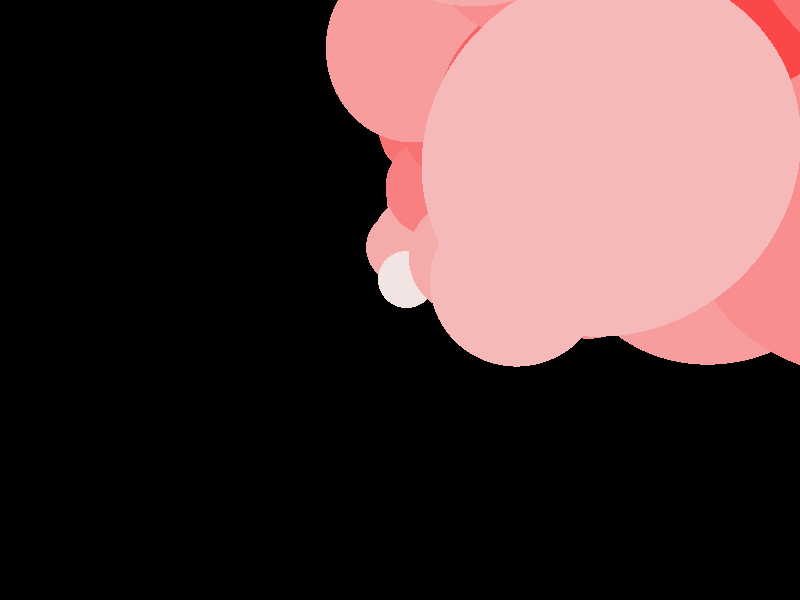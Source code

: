 
sphere{<104.2039,148.0000,144.9922>,41.9934 pigment{rgb<0.9794,0.3912,0.3912>} finish{reflection 0.1 specular 0.3 ambient 0.42}}
 //particle 1
sphere{<112.3333,238.9961,150.0353>,45.9381 pigment{rgb<0.9824,0.3353,0.3353>} finish{reflection 0.1 specular 0.3 ambient 0.42}}
 //particle 2
sphere{<71.3804,365.9922,68.8588>,51.4024 pigment{rgb<0.9794,0.3912,0.3912>} finish{reflection 0.1 specular 0.3 ambient 0.42}}
 //particle 3
sphere{<128.0000,214.8863,1.9922>,33.8050 pigment{rgb<0.9647,0.6706,0.6706>} finish{reflection 0.1 specular 0.3 ambient 0.42}}
 //particle 4
sphere{<187.1098,366.9020,105.0039>,44.2389 pigment{rgb<0.9794,0.3912,0.3912>} finish{reflection 0.1 specular 0.3 ambient 0.42}}
 //particle 5
sphere{<116.0000,516.9961,2.0000>,39.5961 pigment{rgb<0.9676,0.6147,0.6147>} finish{reflection 0.1 specular 0.3 ambient 0.42}}
 //particle 6
sphere{<135.0588,432.5490,82.4078>,43.3238 pigment{rgb<0.9824,0.3353,0.3353>} finish{reflection 0.1 specular 0.3 ambient 0.42}}
 //particle 7
sphere{<114.1333,650.9961,1.9961>,38.0315 pigment{rgb<0.9676,0.6147,0.6147>} finish{reflection 0.1 specular 0.3 ambient 0.42}}
 //particle 8
sphere{<63.0000,517.0000,203.9412>,44.6776 pigment{rgb<0.9794,0.3912,0.3912>} finish{reflection 0.1 specular 0.3 ambient 0.42}}
 //particle 9
sphere{<81.0078,676.9922,91.0039>,42.9308 pigment{rgb<0.9794,0.3912,0.3912>} finish{reflection 0.1 specular 0.3 ambient 0.42}}
 //particle 10
sphere{<223.9922,455.0078,113.9882>,51.6143 pigment{rgb<0.9971,0.0559,0.0559>} finish{reflection 0.1 specular 0.3 ambient 0.42}}
 //particle 11
sphere{<5.9843,871.0078,158.9647>,43.8856 pigment{rgb<0.9735,0.5029,0.5029>} finish{reflection 0.1 specular 0.3 ambient 0.42}}
 //particle 12
sphere{<178.0078,703.0392,2.0000>,37.3299 pigment{rgb<0.9676,0.6147,0.6147>} finish{reflection 0.1 specular 0.3 ambient 0.42}}
 //particle 13
sphere{<217.9961,821.0039,259.1294>,41.4508 pigment{rgb<0.9794,0.3912,0.3912>} finish{reflection 0.1 specular 0.3 ambient 0.42}}
 //particle 14
sphere{<128.9922,929.0784,70.0000>,45.1322 pigment{rgb<0.9794,0.3912,0.3912>} finish{reflection 0.1 specular 0.3 ambient 0.42}}
 //particle 15
sphere{<144.8745,1023.0039,168.0392>,43.7499 pigment{rgb<0.9706,0.5588,0.5588>} finish{reflection 0.1 specular 0.3 ambient 0.42}}
 //particle 16
sphere{<251.8941,104.0000,84.3412>,42.8286 pigment{rgb<0.9735,0.5029,0.5029>} finish{reflection 0.1 specular 0.3 ambient 0.42}}
 //particle 17
sphere{<250.7333,17.9333,218.0000>,43.2145 pigment{rgb<0.9706,0.5588,0.5588>} finish{reflection 0.1 specular 0.3 ambient 0.42}}
 //particle 18
sphere{<454.0314,201.0078,111.9961>,48.0927 pigment{rgb<0.9853,0.2794,0.2794>} finish{reflection 0.1 specular 0.3 ambient 0.42}}
 //particle 19
sphere{<342.2392,9.9961,243.0000>,47.3844 pigment{rgb<0.9765,0.4471,0.4471>} finish{reflection 0.1 specular 0.3 ambient 0.42}}
 //particle 20
sphere{<243.0235,458.9922,1.9922>,38.3989 pigment{rgb<0.9735,0.5029,0.5029>} finish{reflection 0.1 specular 0.3 ambient 0.42}}
 //particle 21
sphere{<361.0000,452.9882,248.9804>,48.7799 pigment{rgb<0.9853,0.2794,0.2794>} finish{reflection 0.1 specular 0.3 ambient 0.42}}
 //particle 22
sphere{<284.9961,597.1137,66.9765>,41.9427 pigment{rgb<0.9853,0.2794,0.2794>} finish{reflection 0.1 specular 0.3 ambient 0.42}}
 //particle 23
sphere{<352.0000,560.0549,107.9961>,41.9885 pigment{rgb<0.9794,0.3912,0.3912>} finish{reflection 0.1 specular 0.3 ambient 0.42}}
 //particle 24
sphere{<311.0078,774.0000,77.9843>,42.9136 pigment{rgb<0.9853,0.2794,0.2794>} finish{reflection 0.1 specular 0.3 ambient 0.42}}
 //particle 25
sphere{<288.9922,896.0000,1.9725>,38.3937 pigment{rgb<0.9706,0.5588,0.5588>} finish{reflection 0.1 specular 0.3 ambient 0.42}}
 //particle 26
sphere{<316.9451,1008.0000,118.9765>,47.6753 pigment{rgb<0.9735,0.5029,0.5029>} finish{reflection 0.1 specular 0.3 ambient 0.42}}
 //particle 27
sphere{<355.0118,926.1921,134.8353>,44.0683 pigment{rgb<0.9765,0.4471,0.4471>} finish{reflection 0.1 specular 0.3 ambient 0.42}}
 //particle 28
sphere{<450.0000,80.9804,75.0000>,43.1908 pigment{rgb<0.9706,0.5588,0.5588>} finish{reflection 0.1 specular 0.3 ambient 0.42}}
 //particle 29
sphere{<529.6706,246.0039,81.9922>,42.3246 pigment{rgb<0.9853,0.2794,0.2794>} finish{reflection 0.1 specular 0.3 ambient 0.42}}
 //particle 30
sphere{<616.0000,134.0275,3.0000>,41.1683 pigment{rgb<0.9735,0.5029,0.5029>} finish{reflection 0.1 specular 0.3 ambient 0.42}}
 //particle 31
sphere{<581.0000,50.9961,176.7177>,43.2608 pigment{rgb<0.9794,0.3912,0.3912>} finish{reflection 0.1 specular 0.3 ambient 0.42}}
 //particle 32
sphere{<574.0078,187.9882,153.9804>,39.8948 pigment{rgb<0.9824,0.3353,0.3353>} finish{reflection 0.1 specular 0.3 ambient 0.42}}
 //particle 33
sphere{<494.3922,568.7726,7.9961>,48.0858 pigment{rgb<0.9676,0.6147,0.6147>} finish{reflection 0.1 specular 0.3 ambient 0.42}}
 //particle 34
sphere{<642.9922,561.9255,250.9804>,42.1477 pigment{rgb<0.9794,0.3912,0.3912>} finish{reflection 0.1 specular 0.3 ambient 0.42}}
 //particle 35
sphere{<596.0000,601.9882,175.9608>,42.0126 pigment{rgb<0.9824,0.3353,0.3353>} finish{reflection 0.1 specular 0.3 ambient 0.42}}
 //particle 36
sphere{<470.0000,779.0000,141.9725>,44.0091 pigment{rgb<0.9853,0.2794,0.2794>} finish{reflection 0.1 specular 0.3 ambient 0.42}}
 //particle 37
sphere{<708.0078,765.6000,1.9961>,36.7984 pigment{rgb<0.9706,0.5588,0.5588>} finish{reflection 0.1 specular 0.3 ambient 0.42}}
 //particle 38
sphere{<577.0039,959.0275,116.9255>,54.9330 pigment{rgb<0.9882,0.2235,0.2235>} finish{reflection 0.1 specular 0.3 ambient 0.42}}
 //particle 39
sphere{<739.8314,185.0235,2.0000>,37.6059 pigment{rgb<0.9647,0.6706,0.6706>} finish{reflection 0.1 specular 0.3 ambient 0.42}}
 //particle 40
sphere{<838.9922,72.4314,101.9961>,42.0465 pigment{rgb<0.9824,0.3353,0.3353>} finish{reflection 0.1 specular 0.3 ambient 0.42}}
 //particle 41
sphere{<874.9843,193.0000,177.9882>,42.0903 pigment{rgb<0.9853,0.2794,0.2794>} finish{reflection 0.1 specular 0.3 ambient 0.42}}
 //particle 42
sphere{<861.0000,373.0078,2.0000>,40.9214 pigment{rgb<0.9676,0.6147,0.6147>} finish{reflection 0.1 specular 0.3 ambient 0.42}}
 //particle 43
sphere{<806.9961,312.0941,119.0000>,45.6525 pigment{rgb<0.9824,0.3353,0.3353>} finish{reflection 0.1 specular 0.3 ambient 0.42}}
 //particle 44
sphere{<705.0078,507.9765,1.9843>,34.0401 pigment{rgb<0.9618,0.7265,0.7265>} finish{reflection 0.1 specular 0.3 ambient 0.42}}
 //particle 45
sphere{<786.9529,640.9686,88.0000>,45.9236 pigment{rgb<0.9853,0.2794,0.2794>} finish{reflection 0.1 specular 0.3 ambient 0.42}}
 //particle 46
sphere{<831.9137,536.9922,2.0000>,40.1429 pigment{rgb<0.9618,0.7265,0.7265>} finish{reflection 0.1 specular 0.3 ambient 0.42}}
 //particle 47
sphere{<773.0039,516.4196,141.9922>,43.0160 pigment{rgb<0.9824,0.3353,0.3353>} finish{reflection 0.1 specular 0.3 ambient 0.42}}
 //particle 48
sphere{<900.9882,780.5804,156.0000>,44.8709 pigment{rgb<0.9824,0.3353,0.3353>} finish{reflection 0.1 specular 0.3 ambient 0.42}}
 //particle 49
sphere{<764.0314,869.9961,147.9922>,43.2245 pigment{rgb<0.9794,0.3912,0.3912>} finish{reflection 0.1 specular 0.3 ambient 0.42}}
 //particle 50
sphere{<999.0000,75.9922,14.8510>,37.9800 pigment{rgb<0.9618,0.7265,0.7265>} finish{reflection 0.1 specular 0.3 ambient 0.42}}
 //particle 51
sphere{<965.0000,11.9961,222.8392>,43.7374 pigment{rgb<0.9676,0.6147,0.6147>} finish{reflection 0.1 specular 0.3 ambient 0.42}}
 //particle 52
sphere{<1022.0000,227.0118,96.8392>,49.5614 pigment{rgb<0.9735,0.5029,0.5029>} finish{reflection 0.1 specular 0.3 ambient 0.42}}
 //particle 53
sphere{<966.9804,348.0157,201.9922>,41.6002 pigment{rgb<0.9853,0.2794,0.2794>} finish{reflection 0.1 specular 0.3 ambient 0.42}}
 //particle 54
sphere{<998.0902,519.0000,10.9882>,42.7111 pigment{rgb<0.9676,0.6147,0.6147>} finish{reflection 0.1 specular 0.3 ambient 0.42}}
 //particle 55
sphere{<954.0000,660.9961,110.9882>,46.2791 pigment{rgb<0.9794,0.3912,0.3912>} finish{reflection 0.1 specular 0.3 ambient 0.42}}
 //particle 56
sphere{<1004.0000,666.9882,235.9765>,48.6934 pigment{rgb<0.9735,0.5029,0.5029>} finish{reflection 0.1 specular 0.3 ambient 0.42}}
 //particle 57
sphere{<964.1490,687.0314,2.0000>,43.8681 pigment{rgb<0.9735,0.5029,0.5029>} finish{reflection 0.1 specular 0.3 ambient 0.42}}
 //particle 58
sphere{<913.9961,853.9804,97.9843>,42.9972 pigment{rgb<0.9794,0.3912,0.3912>} finish{reflection 0.1 specular 0.3 ambient 0.42}}
 //particle 59
sphere{<1010.0039,746.7804,88.9922>,43.9253 pigment{rgb<0.9676,0.6147,0.6147>} finish{reflection 0.1 specular 0.3 ambient 0.42}}
 //particle 60
sphere{<998.0078,889.0980,17.9961>,45.0593 pigment{rgb<0.9647,0.6706,0.6706>} finish{reflection 0.1 specular 0.3 ambient 0.42}}
 //particle 61
sphere{<882.0000,912.7922,211.9843>,45.7922 pigment{rgb<0.9794,0.3912,0.3912>} finish{reflection 0.1 specular 0.3 ambient 0.42}}
 //particle 62
sphere{<1018.0078,874.0157,240.0000>,45.3483 pigment{rgb<0.9735,0.5029,0.5029>} finish{reflection 0.1 specular 0.3 ambient 0.42}}
 //particle 63
sphere{<1023.0000,962.9647,240.9961>,33.8429 pigment{rgb<0.9706,0.5588,0.5588>} finish{reflection 0.1 specular 0.3 ambient 0.42}}
 //particle 64
sphere{<239.8275,1023.0000,162.9569>,36.1435 pigment{rgb<0.9735,0.5029,0.5029>} finish{reflection 0.1 specular 0.3 ambient 0.42}}
 //particle 65
sphere{<65.9922,83.9529,273.9882>,49.1587 pigment{rgb<0.9794,0.3912,0.3912>} finish{reflection 0.1 specular 0.3 ambient 0.42}}
 //particle 66
sphere{<47.0039,253.0000,212.3098>,42.7354 pigment{rgb<0.9765,0.4471,0.4471>} finish{reflection 0.1 specular 0.3 ambient 0.42}}
 //particle 67
sphere{<199.8314,53.0039,280.0000>,46.0009 pigment{rgb<0.9824,0.3353,0.3353>} finish{reflection 0.1 specular 0.3 ambient 0.42}}
 //particle 68
sphere{<90.3333,87.0039,362.0000>,38.2325 pigment{rgb<0.9794,0.3912,0.3912>} finish{reflection 0.1 specular 0.3 ambient 0.42}}
 //particle 69
sphere{<13.9961,195.0000,373.9333>,42.2289 pigment{rgb<0.9706,0.5588,0.5588>} finish{reflection 0.1 specular 0.3 ambient 0.42}}
 //particle 70
sphere{<46.0039,30.0000,414.2314>,39.9822 pigment{rgb<0.9647,0.6706,0.6706>} finish{reflection 0.1 specular 0.3 ambient 0.42}}
 //particle 71
sphere{<200.0118,151.9373,345.9804>,43.8909 pigment{rgb<0.9824,0.3353,0.3353>} finish{reflection 0.1 specular 0.3 ambient 0.42}}
 //particle 72
sphere{<64.9686,398.0000,237.2314>,44.5617 pigment{rgb<0.9765,0.4471,0.4471>} finish{reflection 0.1 specular 0.3 ambient 0.42}}
 //particle 73
sphere{<215.9961,263.0353,233.9961>,47.5348 pigment{rgb<0.9824,0.3353,0.3353>} finish{reflection 0.1 specular 0.3 ambient 0.42}}
 //particle 74
sphere{<91.0000,249.5529,330.9961>,42.5467 pigment{rgb<0.9853,0.2794,0.2794>} finish{reflection 0.1 specular 0.3 ambient 0.42}}
 //particle 75
sphere{<159.0078,260.2588,412.0000>,43.0638 pigment{rgb<0.9853,0.2794,0.2794>} finish{reflection 0.1 specular 0.3 ambient 0.42}}
 //particle 76
sphere{<213.1882,627.0078,191.0000>,39.5290 pigment{rgb<0.9765,0.4471,0.4471>} finish{reflection 0.1 specular 0.3 ambient 0.42}}
 //particle 77
sphere{<35.9765,566.0157,369.9961>,45.9753 pigment{rgb<0.9794,0.3912,0.3912>} finish{reflection 0.1 specular 0.3 ambient 0.42}}
 //particle 78
sphere{<58.0000,649.4157,340.0000>,44.7002 pigment{rgb<0.9765,0.4471,0.4471>} finish{reflection 0.1 specular 0.3 ambient 0.42}}
 //particle 79
sphere{<202.0118,628.0039,373.9529>,43.7225 pigment{rgb<0.9824,0.3353,0.3353>} finish{reflection 0.1 specular 0.3 ambient 0.42}}
 //particle 80
sphere{<75.0000,827.9882,299.9804>,44.4027 pigment{rgb<0.9853,0.2794,0.2794>} finish{reflection 0.1 specular 0.3 ambient 0.42}}
 //particle 81
sphere{<207.0000,740.0157,259.0667>,42.5253 pigment{rgb<0.9853,0.2794,0.2794>} finish{reflection 0.1 specular 0.3 ambient 0.42}}
 //particle 82
sphere{<92.0000,781.9412,377.0000>,43.0130 pigment{rgb<0.9853,0.2794,0.2794>} finish{reflection 0.1 specular 0.3 ambient 0.42}}
 //particle 83
sphere{<226.2941,780.0196,342.9961>,45.6002 pigment{rgb<0.9824,0.3353,0.3353>} finish{reflection 0.1 specular 0.3 ambient 0.42}}
 //particle 84
sphere{<76.9804,873.0196,223.0000>,46.8800 pigment{rgb<0.9824,0.3353,0.3353>} finish{reflection 0.1 specular 0.3 ambient 0.42}}
 //particle 85
sphere{<31.9765,941.0000,349.7177>,47.7486 pigment{rgb<0.9706,0.5588,0.5588>} finish{reflection 0.1 specular 0.3 ambient 0.42}}
 //particle 86
sphere{<282.0000,165.0039,301.0275>,42.5773 pigment{rgb<0.9882,0.2235,0.2235>} finish{reflection 0.1 specular 0.3 ambient 0.42}}
 //particle 87
sphere{<272.7569,4.9804,314.9961>,41.5434 pigment{rgb<0.9706,0.5588,0.5588>} finish{reflection 0.1 specular 0.3 ambient 0.42}}
 //particle 88
sphere{<459.0157,121.0549,239.0039>,44.0372 pigment{rgb<0.9853,0.2794,0.2794>} finish{reflection 0.1 specular 0.3 ambient 0.42}}
 //particle 89
sphere{<442.9961,2.0000,312.2980>,38.2814 pigment{rgb<0.9588,0.7824,0.7824>} finish{reflection 0.1 specular 0.3 ambient 0.42}}
 //particle 90
sphere{<257.0000,83.0235,343.7098>,40.8089 pigment{rgb<0.9853,0.2794,0.2794>} finish{reflection 0.1 specular 0.3 ambient 0.42}}
 //particle 91
sphere{<342.9961,85.0078,341.8039>,43.0982 pigment{rgb<0.9794,0.3912,0.3912>} finish{reflection 0.1 specular 0.3 ambient 0.42}}
 //particle 92
sphere{<366.7333,170.3569,348.9020>,42.1493 pigment{rgb<0.9794,0.3912,0.3912>} finish{reflection 0.1 specular 0.3 ambient 0.42}}
 //particle 93
sphere{<260.0078,425.0118,229.0980>,43.5691 pigment{rgb<0.9794,0.3912,0.3912>} finish{reflection 0.1 specular 0.3 ambient 0.42}}
 //particle 94
sphere{<337.0078,280.0000,216.8471>,43.3376 pigment{rgb<0.9882,0.2235,0.2235>} finish{reflection 0.1 specular 0.3 ambient 0.42}}
 //particle 95
sphere{<295.9686,235.1961,459.0000>,50.2607 pigment{rgb<0.9941,0.1118,0.1118>} finish{reflection 0.1 specular 0.3 ambient 0.42}}
 //particle 96
sphere{<271.9373,353.9725,375.9961>,40.5435 pigment{rgb<0.9794,0.3912,0.3912>} finish{reflection 0.1 specular 0.3 ambient 0.42}}
 //particle 97
sphere{<321.7216,315.0000,431.0235>,40.8545 pigment{rgb<0.9853,0.2794,0.2794>} finish{reflection 0.1 specular 0.3 ambient 0.42}}
 //particle 98
sphere{<353.5922,391.1373,380.4980>,51.6625 pigment{rgb<0.9912,0.1676,0.1676>} finish{reflection 0.1 specular 0.3 ambient 0.42}}
 //particle 99
sphere{<327.7333,472.0000,334.4510>,41.4315 pigment{rgb<0.9853,0.2794,0.2794>} finish{reflection 0.1 specular 0.3 ambient 0.42}}
 //particle 100
sphere{<292.9843,507.9804,242.0000>,39.9983 pigment{rgb<0.9824,0.3353,0.3353>} finish{reflection 0.1 specular 0.3 ambient 0.42}}
 //particle 101
sphere{<420.8039,703.2118,369.0000>,42.1999 pigment{rgb<0.9824,0.3353,0.3353>} finish{reflection 0.1 specular 0.3 ambient 0.42}}
 //particle 102
sphere{<214.0196,529.0000,372.0588>,50.7110 pigment{rgb<0.9882,0.2235,0.2235>} finish{reflection 0.1 specular 0.3 ambient 0.42}}
 //particle 103
sphere{<262.0000,685.9804,409.9020>,43.5827 pigment{rgb<0.9853,0.2794,0.2794>} finish{reflection 0.1 specular 0.3 ambient 0.42}}
 //particle 104
sphere{<269.9725,688.0000,223.0000>,40.1571 pigment{rgb<0.9882,0.2235,0.2235>} finish{reflection 0.1 specular 0.3 ambient 0.42}}
 //particle 105
sphere{<409.9804,878.0039,208.9725>,40.9023 pigment{rgb<0.9824,0.3353,0.3353>} finish{reflection 0.1 specular 0.3 ambient 0.42}}
 //particle 106
sphere{<306.0235,772.0314,384.0000>,51.5807 pigment{rgb<0.9912,0.1676,0.1676>} finish{reflection 0.1 specular 0.3 ambient 0.42}}
 //particle 107
sphere{<335.0432,880.0039,347.0000>,44.7582 pigment{rgb<0.9941,0.1118,0.1118>} finish{reflection 0.1 specular 0.3 ambient 0.42}}
 //particle 108
sphere{<273.0196,941.6549,373.0000>,42.7407 pigment{rgb<0.9824,0.3353,0.3353>} finish{reflection 0.1 specular 0.3 ambient 0.42}}
 //particle 109
sphere{<415.9882,963.9216,187.0000>,41.6058 pigment{rgb<0.9824,0.3353,0.3353>} finish{reflection 0.1 specular 0.3 ambient 0.42}}
 //particle 110
sphere{<382.0000,958.9412,357.0039>,43.9731 pigment{rgb<0.9853,0.2794,0.2794>} finish{reflection 0.1 specular 0.3 ambient 0.42}}
 //particle 111
sphere{<551.9882,118.3647,251.0000>,42.4627 pigment{rgb<0.9882,0.2235,0.2235>} finish{reflection 0.1 specular 0.3 ambient 0.42}}
 //particle 112
sphere{<517.9764,190.0000,303.9922>,43.4831 pigment{rgb<0.9853,0.2794,0.2794>} finish{reflection 0.1 specular 0.3 ambient 0.42}}
 //particle 113
sphere{<574.9177,197.4392,245.0000>,36.7602 pigment{rgb<0.9794,0.3912,0.3912>} finish{reflection 0.1 specular 0.3 ambient 0.42}}
 //particle 114
sphere{<676.0000,35.9765,341.7961>,43.2438 pigment{rgb<0.9794,0.3912,0.3912>} finish{reflection 0.1 specular 0.3 ambient 0.42}}
 //particle 115
sphere{<591.0863,50.6745,356.8196>,42.0988 pigment{rgb<0.9794,0.3912,0.3912>} finish{reflection 0.1 specular 0.3 ambient 0.42}}
 //particle 116
sphere{<524.0078,22.9922,302.4000>,43.6577 pigment{rgb<0.9765,0.4471,0.4471>} finish{reflection 0.1 specular 0.3 ambient 0.42}}
 //particle 117
sphere{<702.4392,214.6392,342.0000>,43.3704 pigment{rgb<0.9794,0.3912,0.3912>} finish{reflection 0.1 specular 0.3 ambient 0.42}}
 //particle 118
sphere{<525.0039,272.0627,261.9843>,43.1117 pigment{rgb<0.9853,0.2794,0.2794>} finish{reflection 0.1 specular 0.3 ambient 0.42}}
 //particle 119
sphere{<476.3765,408.7451,366.8510>,45.0326 pigment{rgb<0.9853,0.2794,0.2794>} finish{reflection 0.1 specular 0.3 ambient 0.42}}
 //particle 120
sphere{<579.0000,518.0039,199.9843>,41.9049 pigment{rgb<0.9882,0.2235,0.2235>} finish{reflection 0.1 specular 0.3 ambient 0.42}}
 //particle 121
sphere{<478.9961,636.0471,353.0000>,46.7110 pigment{rgb<0.9824,0.3353,0.3353>} finish{reflection 0.1 specular 0.3 ambient 0.42}}
 //particle 122
sphere{<543.0118,512.0000,389.0784>,43.3982 pigment{rgb<0.9853,0.2794,0.2794>} finish{reflection 0.1 specular 0.3 ambient 0.42}}
 //particle 123
sphere{<570.2039,740.0000,330.9922>,41.6646 pigment{rgb<0.9824,0.3353,0.3353>} finish{reflection 0.1 specular 0.3 ambient 0.42}}
 //particle 124
sphere{<545.0000,883.9725,280.0000>,40.3010 pigment{rgb<0.9824,0.3353,0.3353>} finish{reflection 0.1 specular 0.3 ambient 0.42}}
 //particle 125
sphere{<659.0000,764.2432,318.0000>,41.5925 pigment{rgb<0.9824,0.3353,0.3353>} finish{reflection 0.1 specular 0.3 ambient 0.42}}
 //particle 126
sphere{<505.0510,757.0000,468.8745>,42.9859 pigment{rgb<0.9824,0.3353,0.3353>} finish{reflection 0.1 specular 0.3 ambient 0.42}}
 //particle 127
sphere{<595.4902,820.9922,348.3451>,40.3905 pigment{rgb<0.9824,0.3353,0.3353>} finish{reflection 0.1 specular 0.3 ambient 0.42}}
 //particle 128
sphere{<483.7843,933.6353,242.9922>,42.6320 pigment{rgb<0.9853,0.2794,0.2794>} finish{reflection 0.1 specular 0.3 ambient 0.42}}
 //particle 129
sphere{<626.7961,895.0078,266.9843>,41.2058 pigment{rgb<0.9853,0.2794,0.2794>} finish{reflection 0.1 specular 0.3 ambient 0.42}}
 //particle 130
sphere{<572.8431,978.0039,370.9765>,42.9158 pigment{rgb<0.9735,0.5029,0.5029>} finish{reflection 0.1 specular 0.3 ambient 0.42}}
 //particle 131
sphere{<794.0000,6.9804,389.0157>,42.5761 pigment{rgb<0.9735,0.5029,0.5029>} finish{reflection 0.1 specular 0.3 ambient 0.42}}
 //particle 132
sphere{<652.3961,188.0039,269.8000>,42.1904 pigment{rgb<0.9853,0.2794,0.2794>} finish{reflection 0.1 specular 0.3 ambient 0.42}}
 //particle 133
sphere{<710.0118,31.9882,425.9804>,45.4291 pigment{rgb<0.9794,0.3912,0.3912>} finish{reflection 0.1 specular 0.3 ambient 0.42}}
 //particle 134
sphere{<784.8666,233.0039,321.0157>,46.2561 pigment{rgb<0.9853,0.2794,0.2794>} finish{reflection 0.1 specular 0.3 ambient 0.42}}
 //particle 135
sphere{<861.0157,1.9882,321.9961>,38.1501 pigment{rgb<0.9676,0.6147,0.6147>} finish{reflection 0.1 specular 0.3 ambient 0.42}}
 //particle 136
sphere{<808.9804,355.7686,200.0000>,49.2970 pigment{rgb<0.9912,0.1676,0.1676>} finish{reflection 0.1 specular 0.3 ambient 0.42}}
 //particle 137
sphere{<686.0000,420.0235,235.7647>,41.1093 pigment{rgb<0.9794,0.3912,0.3912>} finish{reflection 0.1 specular 0.3 ambient 0.42}}
 //particle 138
sphere{<884.0196,341.5765,235.9804>,41.5319 pigment{rgb<0.9824,0.3353,0.3353>} finish{reflection 0.1 specular 0.3 ambient 0.42}}
 //particle 139
sphere{<700.9922,359.0314,409.9882>,45.4063 pigment{rgb<0.9853,0.2794,0.2794>} finish{reflection 0.1 specular 0.3 ambient 0.42}}
 //particle 140
sphere{<860.5176,420.5137,385.9922>,44.9442 pigment{rgb<0.9824,0.3353,0.3353>} finish{reflection 0.1 specular 0.3 ambient 0.42}}
 //particle 141
sphere{<762.2667,516.9961,234.9843>,45.8458 pigment{rgb<0.9882,0.2235,0.2235>} finish{reflection 0.1 specular 0.3 ambient 0.42}}
 //particle 142
sphere{<824.9843,590.0118,269.2588>,44.2956 pigment{rgb<0.9853,0.2794,0.2794>} finish{reflection 0.1 specular 0.3 ambient 0.42}}
 //particle 143
sphere{<764.8902,551.0196,312.0039>,40.4899 pigment{rgb<0.9853,0.2794,0.2794>} finish{reflection 0.1 specular 0.3 ambient 0.42}}
 //particle 144
sphere{<866.0275,553.0000,338.9804>,43.1263 pigment{rgb<0.9853,0.2794,0.2794>} finish{reflection 0.1 specular 0.3 ambient 0.42}}
 //particle 145
sphere{<705.0000,718.2471,250.9882>,48.5863 pigment{rgb<0.9853,0.2794,0.2794>} finish{reflection 0.1 specular 0.3 ambient 0.42}}
 //particle 146
sphere{<673.3608,849.0000,318.0275>,42.7750 pigment{rgb<0.9824,0.3353,0.3353>} finish{reflection 0.1 specular 0.3 ambient 0.42}}
 //particle 147
sphere{<749.6824,808.0157,217.0000>,52.7194 pigment{rgb<0.9882,0.2235,0.2235>} finish{reflection 0.1 specular 0.3 ambient 0.42}}
 //particle 148
sphere{<887.6824,706.0118,202.9961>,43.7022 pigment{rgb<0.9824,0.3353,0.3353>} finish{reflection 0.1 specular 0.3 ambient 0.42}}
 //particle 149
sphere{<739.0078,709.0000,330.0392>,41.8307 pigment{rgb<0.9824,0.3353,0.3353>} finish{reflection 0.1 specular 0.3 ambient 0.42}}
 //particle 150
sphere{<664.0902,912.0039,432.0196>,42.0662 pigment{rgb<0.9853,0.2794,0.2794>} finish{reflection 0.1 specular 0.3 ambient 0.42}}
 //particle 151
sphere{<908.0000,708.0000,327.9961>,43.7104 pigment{rgb<0.9765,0.4471,0.4471>} finish{reflection 0.1 specular 0.3 ambient 0.42}}
 //particle 152
sphere{<797.9961,838.0039,337.9568>,42.6137 pigment{rgb<0.9824,0.3353,0.3353>} finish{reflection 0.1 specular 0.3 ambient 0.42}}
 //particle 153
sphere{<709.0078,930.9764,247.6863>,51.4119 pigment{rgb<0.9824,0.3353,0.3353>} finish{reflection 0.1 specular 0.3 ambient 0.42}}
 //particle 154
sphere{<918.9529,974.0157,332.0000>,42.8683 pigment{rgb<0.9765,0.4471,0.4471>} finish{reflection 0.1 specular 0.3 ambient 0.42}}
 //particle 155
sphere{<1012.0039,258.3177,218.9882>,44.0767 pigment{rgb<0.9794,0.3912,0.3912>} finish{reflection 0.1 specular 0.3 ambient 0.42}}
 //particle 156
sphere{<910.0000,43.6431,384.0000>,42.4095 pigment{rgb<0.9735,0.5029,0.5029>} finish{reflection 0.1 specular 0.3 ambient 0.42}}
 //particle 157
sphere{<964.2823,189.0000,392.9882>,44.1090 pigment{rgb<0.9853,0.2794,0.2794>} finish{reflection 0.1 specular 0.3 ambient 0.42}}
 //particle 158
sphere{<915.0078,253.0235,232.9922>,42.4106 pigment{rgb<0.9853,0.2794,0.2794>} finish{reflection 0.1 specular 0.3 ambient 0.42}}
 //particle 159
sphere{<936.5765,406.9882,262.9961>,43.9066 pigment{rgb<0.9853,0.2794,0.2794>} finish{reflection 0.1 specular 0.3 ambient 0.42}}
 //particle 160
sphere{<1023.0000,286.0745,290.0000>,33.1212 pigment{rgb<0.9706,0.5588,0.5588>} finish{reflection 0.1 specular 0.3 ambient 0.42}}
 //particle 161
sphere{<1023.0000,431.0039,266.7804>,37.5420 pigment{rgb<0.9735,0.5029,0.5029>} finish{reflection 0.1 specular 0.3 ambient 0.42}}
 //particle 162
sphere{<978.0078,576.0000,251.0000>,50.3278 pigment{rgb<0.9824,0.3353,0.3353>} finish{reflection 0.1 specular 0.3 ambient 0.42}}
 //particle 163
sphere{<991.0196,438.2314,350.0000>,45.3581 pigment{rgb<0.9853,0.2794,0.2794>} finish{reflection 0.1 specular 0.3 ambient 0.42}}
 //particle 164
sphere{<959.8981,661.0000,426.9843>,50.0139 pigment{rgb<0.9882,0.2235,0.2235>} finish{reflection 0.1 specular 0.3 ambient 0.42}}
 //particle 165
sphere{<954.0000,744.0706,256.9922>,45.1075 pigment{rgb<0.9853,0.2794,0.2794>} finish{reflection 0.1 specular 0.3 ambient 0.42}}
 //particle 166
sphere{<996.0039,819.9177,402.0000>,41.6825 pigment{rgb<0.9735,0.5029,0.5029>} finish{reflection 0.1 specular 0.3 ambient 0.42}}
 //particle 167
sphere{<904.0000,1004.0745,235.9961>,41.5133 pigment{rgb<0.9765,0.4471,0.4471>} finish{reflection 0.1 specular 0.3 ambient 0.42}}
 //particle 168
sphere{<1021.0000,987.5608,357.0000>,35.3606 pigment{rgb<0.9647,0.6706,0.6706>} finish{reflection 0.1 specular 0.3 ambient 0.42}}
 //particle 169
sphere{<71.4824,69.6902,491.0039>,42.6782 pigment{rgb<0.9765,0.4471,0.4471>} finish{reflection 0.1 specular 0.3 ambient 0.42}}
 //particle 170
sphere{<118.2784,138.0118,489.4980>,43.6984 pigment{rgb<0.9824,0.3353,0.3353>} finish{reflection 0.1 specular 0.3 ambient 0.42}}
 //particle 171
sphere{<85.9686,215.0549,496.0000>,43.5929 pigment{rgb<0.9853,0.2794,0.2794>} finish{reflection 0.1 specular 0.3 ambient 0.42}}
 //particle 172
sphere{<89.9961,11.9961,568.9882>,44.1142 pigment{rgb<0.9735,0.5029,0.5029>} finish{reflection 0.1 specular 0.3 ambient 0.42}}
 //particle 173
sphere{<147.0039,179.5608,573.0078>,42.3326 pigment{rgb<0.9853,0.2794,0.2794>} finish{reflection 0.1 specular 0.3 ambient 0.42}}
 //particle 174
sphere{<140.9922,432.0078,516.9843>,48.5581 pigment{rgb<0.9882,0.2235,0.2235>} finish{reflection 0.1 specular 0.3 ambient 0.42}}
 //particle 175
sphere{<210.0000,302.1176,470.0941>,41.2163 pigment{rgb<0.9853,0.2794,0.2794>} finish{reflection 0.1 specular 0.3 ambient 0.42}}
 //particle 176
sphere{<65.7020,213.1020,683.0000>,46.3305 pigment{rgb<0.9824,0.3353,0.3353>} finish{reflection 0.1 specular 0.3 ambient 0.42}}
 //particle 177
sphere{<92.0000,339.3843,577.0706>,40.9780 pigment{rgb<0.9853,0.2794,0.2794>} finish{reflection 0.1 specular 0.3 ambient 0.42}}
 //particle 178
sphere{<237.9961,241.0706,538.9922>,40.4792 pigment{rgb<0.9824,0.3353,0.3353>} finish{reflection 0.1 specular 0.3 ambient 0.42}}
 //particle 179
sphere{<243.0000,341.9765,647.8157>,44.2182 pigment{rgb<0.9824,0.3353,0.3353>} finish{reflection 0.1 specular 0.3 ambient 0.42}}
 //particle 180
sphere{<226.5490,404.0000,534.0039>,41.4622 pigment{rgb<0.9765,0.4471,0.4471>} finish{reflection 0.1 specular 0.3 ambient 0.42}}
 //particle 181
sphere{<100.0000,510.7921,458.0235>,45.0812 pigment{rgb<0.9824,0.3353,0.3353>} finish{reflection 0.1 specular 0.3 ambient 0.42}}
 //particle 182
sphere{<135.4745,599.7765,593.5451>,52.1331 pigment{rgb<0.9912,0.1676,0.1676>} finish{reflection 0.1 specular 0.3 ambient 0.42}}
 //particle 183
sphere{<239.4824,651.8823,494.8275>,46.2359 pigment{rgb<0.9824,0.3353,0.3353>} finish{reflection 0.1 specular 0.3 ambient 0.42}}
 //particle 184
sphere{<90.0000,746.2745,464.5333>,46.6098 pigment{rgb<0.9882,0.2235,0.2235>} finish{reflection 0.1 specular 0.3 ambient 0.42}}
 //particle 185
sphere{<69.9922,830.0392,469.0432>,42.1154 pigment{rgb<0.9794,0.3912,0.3912>} finish{reflection 0.1 specular 0.3 ambient 0.42}}
 //particle 186
sphere{<177.0510,689.0000,439.9961>,42.3506 pigment{rgb<0.9794,0.3912,0.3912>} finish{reflection 0.1 specular 0.3 ambient 0.42}}
 //particle 187
sphere{<148.4941,915.0000,574.8588>,38.6930 pigment{rgb<0.9794,0.3912,0.3912>} finish{reflection 0.1 specular 0.3 ambient 0.42}}
 //particle 188
sphere{<60.6588,777.6431,546.0000>,43.7914 pigment{rgb<0.9794,0.3912,0.3912>} finish{reflection 0.1 specular 0.3 ambient 0.42}}
 //particle 189
sphere{<256.9882,713.3019,558.0863>,47.6012 pigment{rgb<0.9853,0.2794,0.2794>} finish{reflection 0.1 specular 0.3 ambient 0.42}}
 //particle 190
sphere{<128.9922,976.0118,438.9529>,47.9800 pigment{rgb<0.9706,0.5588,0.5588>} finish{reflection 0.1 specular 0.3 ambient 0.42}}
 //particle 191
sphere{<45.0235,940.0157,616.0000>,56.0865 pigment{rgb<0.9794,0.3912,0.3912>} finish{reflection 0.1 specular 0.3 ambient 0.42}}
 //particle 192
sphere{<229.0196,35.0000,479.7372>,44.6551 pigment{rgb<0.9794,0.3912,0.3912>} finish{reflection 0.1 specular 0.3 ambient 0.42}}
 //particle 193
sphere{<296.9804,47.9843,419.0471>,49.8515 pigment{rgb<0.9824,0.3353,0.3353>} finish{reflection 0.1 specular 0.3 ambient 0.42}}
 //particle 194
sphere{<441.4863,17.0000,464.0078>,44.7598 pigment{rgb<0.9765,0.4471,0.4471>} finish{reflection 0.1 specular 0.3 ambient 0.42}}
 //particle 195
sphere{<349.9961,159.3137,488.9922>,44.6118 pigment{rgb<0.9824,0.3353,0.3353>} finish{reflection 0.1 specular 0.3 ambient 0.42}}
 //particle 196
sphere{<227.5020,57.3059,570.9961>,42.4645 pigment{rgb<0.9853,0.2794,0.2794>} finish{reflection 0.1 specular 0.3 ambient 0.42}}
 //particle 197
sphere{<325.0471,185.9843,609.5137>,47.7567 pigment{rgb<0.9882,0.2235,0.2235>} finish{reflection 0.1 specular 0.3 ambient 0.42}}
 //particle 198
sphere{<445.1530,79.6078,614.9373>,43.9647 pigment{rgb<0.9912,0.1676,0.1676>} finish{reflection 0.1 specular 0.3 ambient 0.42}}
 //particle 199
sphere{<349.0000,111.1020,659.9647>,46.9297 pigment{rgb<0.9882,0.2235,0.2235>} finish{reflection 0.1 specular 0.3 ambient 0.42}}
 //particle 200
sphere{<346.2549,398.6157,473.9961>,48.0019 pigment{rgb<0.9853,0.2794,0.2794>} finish{reflection 0.1 specular 0.3 ambient 0.42}}
 //particle 201
sphere{<343.5255,355.9961,653.9647>,45.3303 pigment{rgb<0.9853,0.2794,0.2794>} finish{reflection 0.1 specular 0.3 ambient 0.42}}
 //particle 202
sphere{<295.8196,352.0235,575.3843>,43.9410 pigment{rgb<0.9853,0.2794,0.2794>} finish{reflection 0.1 specular 0.3 ambient 0.42}}
 //particle 203
sphere{<323.9843,491.0118,427.9804>,42.8166 pigment{rgb<0.9765,0.4471,0.4471>} finish{reflection 0.1 specular 0.3 ambient 0.42}}
 //particle 204
sphere{<390.0000,568.9608,557.3137>,45.1675 pigment{rgb<0.9824,0.3353,0.3353>} finish{reflection 0.1 specular 0.3 ambient 0.42}}
 //particle 205
sphere{<279.9961,502.0039,626.9373>,43.7422 pigment{rgb<0.9824,0.3353,0.3353>} finish{reflection 0.1 specular 0.3 ambient 0.42}}
 //particle 206
sphere{<351.0000,870.9922,558.1490>,40.6510 pigment{rgb<0.9824,0.3353,0.3353>} finish{reflection 0.1 specular 0.3 ambient 0.42}}
 //particle 207
sphere{<439.0039,707.6588,525.2549>,54.0502 pigment{rgb<0.9882,0.2235,0.2235>} finish{reflection 0.1 specular 0.3 ambient 0.42}}
 //particle 208
sphere{<224.0000,928.0392,443.5176>,47.1723 pigment{rgb<0.9824,0.3353,0.3353>} finish{reflection 0.1 specular 0.3 ambient 0.42}}
 //particle 209
sphere{<444.0000,947.0000,434.6039>,41.7471 pigment{rgb<0.9765,0.4471,0.4471>} finish{reflection 0.1 specular 0.3 ambient 0.42}}
 //particle 210
sphere{<230.3333,938.0000,592.3647>,43.9000 pigment{rgb<0.9824,0.3353,0.3353>} finish{reflection 0.1 specular 0.3 ambient 0.42}}
 //particle 211
sphere{<436.4627,992.0000,606.7020>,47.6269 pigment{rgb<0.9735,0.5029,0.5029>} finish{reflection 0.1 specular 0.3 ambient 0.42}}
 //particle 212
sphere{<510.9922,72.9922,485.6784>,43.4341 pigment{rgb<0.9824,0.3353,0.3353>} finish{reflection 0.1 specular 0.3 ambient 0.42}}
 //particle 213
sphere{<536.0196,172.0157,479.0039>,42.3580 pigment{rgb<0.9794,0.3912,0.3912>} finish{reflection 0.1 specular 0.3 ambient 0.42}}
 //particle 214
sphere{<588.4824,21.0000,446.9961>,45.8637 pigment{rgb<0.9706,0.5588,0.5588>} finish{reflection 0.1 specular 0.3 ambient 0.42}}
 //particle 215
sphere{<702.0000,75.0235,579.9961>,42.2777 pigment{rgb<0.9765,0.4471,0.4471>} finish{reflection 0.1 specular 0.3 ambient 0.42}}
 //particle 216
sphere{<616.0078,139.0000,479.5255>,43.4985 pigment{rgb<0.9794,0.3912,0.3912>} finish{reflection 0.1 specular 0.3 ambient 0.42}}
 //particle 217
sphere{<554.0000,36.9804,575.0196>,42.5976 pigment{rgb<0.9735,0.5029,0.5029>} finish{reflection 0.1 specular 0.3 ambient 0.42}}
 //particle 218
sphere{<599.6000,184.7098,619.0000>,42.8008 pigment{rgb<0.9912,0.1676,0.1676>} finish{reflection 0.1 specular 0.3 ambient 0.42}}
 //particle 219
sphere{<563.7529,341.0000,504.9882>,42.6576 pigment{rgb<0.9853,0.2794,0.2794>} finish{reflection 0.1 specular 0.3 ambient 0.42}}
 //particle 220
sphere{<525.0039,449.1098,492.8627>,42.0744 pigment{rgb<0.9794,0.3912,0.3912>} finish{reflection 0.1 specular 0.3 ambient 0.42}}
 //particle 221
sphere{<650.9020,290.0078,463.8706>,44.2107 pigment{rgb<0.9882,0.2235,0.2235>} finish{reflection 0.1 specular 0.3 ambient 0.42}}
 //particle 222
sphere{<622.0941,376.4000,448.6510>,41.7240 pigment{rgb<0.9882,0.2235,0.2235>} finish{reflection 0.1 specular 0.3 ambient 0.42}}
 //particle 223
sphere{<576.0000,272.9961,592.9098>,44.8130 pigment{rgb<0.9824,0.3353,0.3353>} finish{reflection 0.1 specular 0.3 ambient 0.42}}
 //particle 224
sphere{<529.0000,387.8784,567.4235>,42.6859 pigment{rgb<0.9824,0.3353,0.3353>} finish{reflection 0.1 specular 0.3 ambient 0.42}}
 //particle 225
sphere{<526.0236,597.9961,414.6353>,42.1769 pigment{rgb<0.9853,0.2794,0.2794>} finish{reflection 0.1 specular 0.3 ambient 0.42}}
 //particle 226
sphere{<474.0000,530.9922,562.2745>,50.0299 pigment{rgb<0.9912,0.1676,0.1676>} finish{reflection 0.1 specular 0.3 ambient 0.42}}
 //particle 227
sphere{<642.9922,595.0000,686.9608>,45.0182 pigment{rgb<0.9824,0.3353,0.3353>} finish{reflection 0.1 specular 0.3 ambient 0.42}}
 //particle 228
sphere{<585.7411,779.0706,443.7921>,45.4690 pigment{rgb<0.9882,0.2235,0.2235>} finish{reflection 0.1 specular 0.3 ambient 0.42}}
 //particle 229
sphere{<480.7647,881.5922,544.0196>,42.1380 pigment{rgb<0.9794,0.3912,0.3912>} finish{reflection 0.1 specular 0.3 ambient 0.42}}
 //particle 230
sphere{<539.0236,805.0078,609.9686>,58.0857 pigment{rgb<1.0000,0.0000,0.0000>} finish{reflection 0.1 specular 0.3 ambient 0.42}}
 //particle 231
sphere{<653.0314,760.5412,605.9804>,42.5203 pigment{rgb<0.9794,0.3912,0.3912>} finish{reflection 0.1 specular 0.3 ambient 0.42}}
 //particle 232
sphere{<606.0000,957.9294,479.0039>,44.7207 pigment{rgb<0.9824,0.3353,0.3353>} finish{reflection 0.1 specular 0.3 ambient 0.42}}
 //particle 233
sphere{<494.6314,983.0039,683.6706>,45.3585 pigment{rgb<0.9676,0.6147,0.6147>} finish{reflection 0.1 specular 0.3 ambient 0.42}}
 //particle 234
sphere{<661.0000,965.0118,633.4353>,43.7581 pigment{rgb<0.9765,0.4471,0.4471>} finish{reflection 0.1 specular 0.3 ambient 0.42}}
 //particle 235
sphere{<759.9568,131.7726,542.4980>,47.1334 pigment{rgb<0.9824,0.3353,0.3353>} finish{reflection 0.1 specular 0.3 ambient 0.42}}
 //particle 236
sphere{<809.7020,11.9961,612.0000>,45.2780 pigment{rgb<0.9706,0.5588,0.5588>} finish{reflection 0.1 specular 0.3 ambient 0.42}}
 //particle 237
sphere{<631.7059,42.5137,614.9922>,45.9370 pigment{rgb<0.9765,0.4471,0.4471>} finish{reflection 0.1 specular 0.3 ambient 0.42}}
 //particle 238
sphere{<762.0000,321.9568,464.8000>,46.0894 pigment{rgb<0.9824,0.3353,0.3353>} finish{reflection 0.1 specular 0.3 ambient 0.42}}
 //particle 239
sphere{<866.0157,387.0000,472.4745>,43.0395 pigment{rgb<0.9765,0.4471,0.4471>} finish{reflection 0.1 specular 0.3 ambient 0.42}}
 //particle 240
sphere{<723.8823,321.6000,617.4824>,42.8481 pigment{rgb<0.9794,0.3912,0.3912>} finish{reflection 0.1 specular 0.3 ambient 0.42}}
 //particle 241
sphere{<949.9686,301.9843,706.9177>,52.7766 pigment{rgb<0.9912,0.1676,0.1676>} finish{reflection 0.1 specular 0.3 ambient 0.42}}
 //particle 242
sphere{<867.9725,445.7255,661.6588>,45.6065 pigment{rgb<0.9824,0.3353,0.3353>} finish{reflection 0.1 specular 0.3 ambient 0.42}}
 //particle 243
sphere{<813.0000,482.4353,592.7059>,44.3482 pigment{rgb<0.9824,0.3353,0.3353>} finish{reflection 0.1 specular 0.3 ambient 0.42}}
 //particle 244
sphere{<723.5215,604.2471,456.8941>,43.3422 pigment{rgb<0.9794,0.3912,0.3912>} finish{reflection 0.1 specular 0.3 ambient 0.42}}
 //particle 245
sphere{<913.9882,674.0275,498.3804>,44.3463 pigment{rgb<0.9853,0.2794,0.2794>} finish{reflection 0.1 specular 0.3 ambient 0.42}}
 //particle 246
sphere{<725.9137,614.6549,660.8392>,43.9686 pigment{rgb<0.9853,0.2794,0.2794>} finish{reflection 0.1 specular 0.3 ambient 0.42}}
 //particle 247
sphere{<671.6510,754.0000,505.6745>,44.1230 pigment{rgb<0.9853,0.2794,0.2794>} finish{reflection 0.1 specular 0.3 ambient 0.42}}
 //particle 248
sphere{<734.9764,870.5961,486.9961>,53.4378 pigment{rgb<0.9882,0.2235,0.2235>} finish{reflection 0.1 specular 0.3 ambient 0.42}}
 //particle 249
sphere{<870.1334,707.5255,421.4471>,44.7545 pigment{rgb<0.9794,0.3912,0.3912>} finish{reflection 0.1 specular 0.3 ambient 0.42}}
 //particle 250
sphere{<829.4196,880.0745,486.9804>,50.0687 pigment{rgb<0.9912,0.1676,0.1676>} finish{reflection 0.1 specular 0.3 ambient 0.42}}
 //particle 251
sphere{<785.0157,722.1843,559.9451>,43.9237 pigment{rgb<0.9794,0.3912,0.3912>} finish{reflection 0.1 specular 0.3 ambient 0.42}}
 //particle 252
sphere{<906.7647,893.1882,649.4706>,43.9648 pigment{rgb<0.9853,0.2794,0.2794>} finish{reflection 0.1 specular 0.3 ambient 0.42}}
 //particle 253
sphere{<689.0000,988.6706,480.9804>,45.1053 pigment{rgb<0.9735,0.5029,0.5029>} finish{reflection 0.1 specular 0.3 ambient 0.42}}
 //particle 254
sphere{<861.7647,967.9804,523.2863>,42.6253 pigment{rgb<0.9794,0.3912,0.3912>} finish{reflection 0.1 specular 0.3 ambient 0.42}}
 //particle 255
sphere{<945.9961,93.0157,531.9490>,43.4982 pigment{rgb<0.9824,0.3353,0.3353>} finish{reflection 0.1 specular 0.3 ambient 0.42}}
 //particle 256
sphere{<945.9843,11.0000,462.0000>,43.0427 pigment{rgb<0.9735,0.5029,0.5029>} finish{reflection 0.1 specular 0.3 ambient 0.42}}
 //particle 257
sphere{<1018.0000,135.9961,505.7726>,45.6101 pigment{rgb<0.9676,0.6147,0.6147>} finish{reflection 0.1 specular 0.3 ambient 0.42}}
 //particle 258
sphere{<966.9882,2.0000,557.1804>,36.1408 pigment{rgb<0.9706,0.5588,0.5588>} finish{reflection 0.1 specular 0.3 ambient 0.42}}
 //particle 259
sphere{<1001.8470,124.9922,670.5333>,42.6566 pigment{rgb<0.9706,0.5588,0.5588>} finish{reflection 0.1 specular 0.3 ambient 0.42}}
 //particle 260
sphere{<985.0000,244.9098,561.0000>,52.5965 pigment{rgb<0.9853,0.2794,0.2794>} finish{reflection 0.1 specular 0.3 ambient 0.42}}
 //particle 261
sphere{<940.5020,369.9882,445.2510>,38.1471 pigment{rgb<0.9706,0.5588,0.5588>} finish{reflection 0.1 specular 0.3 ambient 0.42}}
 //particle 262
sphere{<923.3726,256.9490,628.3726>,42.6807 pigment{rgb<0.9824,0.3353,0.3353>} finish{reflection 0.1 specular 0.3 ambient 0.42}}
 //particle 263
sphere{<1006.0000,470.9686,557.0000>,47.3957 pigment{rgb<0.9765,0.4471,0.4471>} finish{reflection 0.1 specular 0.3 ambient 0.42}}
 //particle 264
sphere{<993.0000,551.0118,591.9216>,43.1303 pigment{rgb<0.9735,0.5029,0.5029>} finish{reflection 0.1 specular 0.3 ambient 0.42}}
 //particle 265
sphere{<1001.0157,724.8863,483.9922>,43.2275 pigment{rgb<0.9706,0.5588,0.5588>} finish{reflection 0.1 specular 0.3 ambient 0.42}}
 //particle 266
sphere{<966.0314,913.5961,491.9961>,43.1638 pigment{rgb<0.9765,0.4471,0.4471>} finish{reflection 0.1 specular 0.3 ambient 0.42}}
 //particle 267
sphere{<944.0039,1005.0000,476.9373>,47.0539 pigment{rgb<0.9735,0.5029,0.5029>} finish{reflection 0.1 specular 0.3 ambient 0.42}}
 //particle 268
sphere{<1002.0118,974.0196,542.9647>,40.4833 pigment{rgb<0.9647,0.6706,0.6706>} finish{reflection 0.1 specular 0.3 ambient 0.42}}
 //particle 269
sphere{<997.0039,935.0039,625.9059>,42.6796 pigment{rgb<0.9706,0.5588,0.5588>} finish{reflection 0.1 specular 0.3 ambient 0.42}}
 //particle 270
sphere{<134.4196,96.2000,784.1451>,44.4308 pigment{rgb<0.9853,0.2794,0.2794>} finish{reflection 0.1 specular 0.3 ambient 0.42}}
 //particle 271
sphere{<21.0000,210.7451,768.0000>,45.6054 pigment{rgb<0.9735,0.5029,0.5029>} finish{reflection 0.1 specular 0.3 ambient 0.42}}
 //particle 272
sphere{<89.9686,29.9843,659.9922>,43.7470 pigment{rgb<0.9735,0.5029,0.5029>} finish{reflection 0.1 specular 0.3 ambient 0.42}}
 //particle 273
sphere{<155.0000,64.9922,708.9922>,41.7435 pigment{rgb<0.9765,0.4471,0.4471>} finish{reflection 0.1 specular 0.3 ambient 0.42}}
 //particle 274
sphere{<174.9961,2.0000,813.8118>,35.5905 pigment{rgb<0.9618,0.7265,0.7265>} finish{reflection 0.1 specular 0.3 ambient 0.42}}
 //particle 275
sphere{<91.1765,262.8549,775.6549>,41.6949 pigment{rgb<0.9824,0.3353,0.3353>} finish{reflection 0.1 specular 0.3 ambient 0.42}}
 //particle 276
sphere{<119.5333,382.4588,672.5215>,44.4558 pigment{rgb<0.9882,0.2235,0.2235>} finish{reflection 0.1 specular 0.3 ambient 0.42}}
 //particle 277
sphere{<88.2588,478.5020,769.9529>,44.7549 pigment{rgb<0.9824,0.3353,0.3353>} finish{reflection 0.1 specular 0.3 ambient 0.42}}
 //particle 278
sphere{<71.0196,535.9725,695.9843>,48.6975 pigment{rgb<0.9824,0.3353,0.3353>} finish{reflection 0.1 specular 0.3 ambient 0.42}}
 //particle 279
sphere{<134.8863,667.0667,760.0000>,45.0396 pigment{rgb<0.9824,0.3353,0.3353>} finish{reflection 0.1 specular 0.3 ambient 0.42}}
 //particle 280
sphere{<44.9843,750.6667,689.7137>,42.4656 pigment{rgb<0.9765,0.4471,0.4471>} finish{reflection 0.1 specular 0.3 ambient 0.42}}
 //particle 281
sphere{<145.5647,876.6588,727.4117>,44.2082 pigment{rgb<0.9853,0.2794,0.2794>} finish{reflection 0.1 specular 0.3 ambient 0.42}}
 //particle 282
sphere{<122.0941,801.4706,767.6000>,43.5516 pigment{rgb<0.9794,0.3912,0.3912>} finish{reflection 0.1 specular 0.3 ambient 0.42}}
 //particle 283
sphere{<9.4078,996.0000,696.0000>,33.9172 pigment{rgb<0.9618,0.7265,0.7265>} finish{reflection 0.1 specular 0.3 ambient 0.42}}
 //particle 284
sphere{<98.4941,947.5451,819.0510>,43.0611 pigment{rgb<0.9647,0.6706,0.6706>} finish{reflection 0.1 specular 0.3 ambient 0.42}}
 //particle 285
sphere{<296.6863,58.0000,709.5608>,41.3588 pigment{rgb<0.9853,0.2794,0.2794>} finish{reflection 0.1 specular 0.3 ambient 0.42}}
 //particle 286
sphere{<309.1725,118.9843,774.5294>,44.1780 pigment{rgb<0.9794,0.3912,0.3912>} finish{reflection 0.1 specular 0.3 ambient 0.42}}
 //particle 287
sphere{<226.5686,41.6902,658.0078>,44.9271 pigment{rgb<0.9824,0.3353,0.3353>} finish{reflection 0.1 specular 0.3 ambient 0.42}}
 //particle 288
sphere{<263.9843,249.0157,788.4863>,43.4565 pigment{rgb<0.9794,0.3912,0.3912>} finish{reflection 0.1 specular 0.3 ambient 0.42}}
 //particle 289
sphere{<273.2902,370.7177,767.7098>,43.8028 pigment{rgb<0.9765,0.4471,0.4471>} finish{reflection 0.1 specular 0.3 ambient 0.42}}
 //particle 290
sphere{<232.6784,449.9804,767.9529>,43.7289 pigment{rgb<0.9794,0.3912,0.3912>} finish{reflection 0.1 specular 0.3 ambient 0.42}}
 //particle 291
sphere{<472.8000,275.0000,841.2510>,50.4692 pigment{rgb<0.9824,0.3353,0.3353>} finish{reflection 0.1 specular 0.3 ambient 0.42}}
 //particle 292
sphere{<402.6745,363.6628,837.0000>,47.1143 pigment{rgb<0.9794,0.3912,0.3912>} finish{reflection 0.1 specular 0.3 ambient 0.42}}
 //particle 293
sphere{<278.2000,591.0000,777.0823>,45.2564 pigment{rgb<0.9824,0.3353,0.3353>} finish{reflection 0.1 specular 0.3 ambient 0.42}}
 //particle 294
sphere{<433.3608,573.5137,634.0118>,43.5852 pigment{rgb<0.9824,0.3353,0.3353>} finish{reflection 0.1 specular 0.3 ambient 0.42}}
 //particle 295
sphere{<430.1059,567.0510,780.4667>,44.4335 pigment{rgb<0.9794,0.3912,0.3912>} finish{reflection 0.1 specular 0.3 ambient 0.42}}
 //particle 296
sphere{<234.4235,726.5686,690.7608>,44.7739 pigment{rgb<0.9882,0.2235,0.2235>} finish{reflection 0.1 specular 0.3 ambient 0.42}}
 //particle 297
sphere{<261.8706,809.0549,657.1647>,45.3870 pigment{rgb<0.9853,0.2794,0.2794>} finish{reflection 0.1 specular 0.3 ambient 0.42}}
 //particle 298
sphere{<431.4941,921.0236,690.5294>,51.1698 pigment{rgb<0.9853,0.2794,0.2794>} finish{reflection 0.1 specular 0.3 ambient 0.42}}
 //particle 299
sphere{<224.7020,669.4392,773.3019>,45.4197 pigment{rgb<0.9853,0.2794,0.2794>} finish{reflection 0.1 specular 0.3 ambient 0.42}}
 //particle 300
sphere{<332.5569,760.0078,833.0039>,43.0990 pigment{rgb<0.9765,0.4471,0.4471>} finish{reflection 0.1 specular 0.3 ambient 0.42}}
 //particle 301
sphere{<454.3177,689.4745,772.4078>,45.3256 pigment{rgb<0.9824,0.3353,0.3353>} finish{reflection 0.1 specular 0.3 ambient 0.42}}
 //particle 302
sphere{<451.8039,862.1882,759.7804>,44.0927 pigment{rgb<0.9853,0.2794,0.2794>} finish{reflection 0.1 specular 0.3 ambient 0.42}}
 //particle 303
sphere{<236.9922,985.9529,703.0000>,44.8107 pigment{rgb<0.9735,0.5029,0.5029>} finish{reflection 0.1 specular 0.3 ambient 0.42}}
 //particle 304
sphere{<299.2274,986.5765,769.9922>,43.9804 pigment{rgb<0.9706,0.5588,0.5588>} finish{reflection 0.1 specular 0.3 ambient 0.42}}
 //particle 305
sphere{<447.6980,959.7216,776.4549>,44.0883 pigment{rgb<0.9735,0.5029,0.5029>} finish{reflection 0.1 specular 0.3 ambient 0.42}}
 //particle 306
sphere{<453.8118,4.9490,700.5451>,43.0768 pigment{rgb<0.9706,0.5588,0.5588>} finish{reflection 0.1 specular 0.3 ambient 0.42}}
 //particle 307
sphere{<550.5843,168.2314,700.3490>,43.8177 pigment{rgb<0.9853,0.2794,0.2794>} finish{reflection 0.1 specular 0.3 ambient 0.42}}
 //particle 308
sphere{<469.1373,31.0039,788.2706>,41.5115 pigment{rgb<0.9765,0.4471,0.4471>} finish{reflection 0.1 specular 0.3 ambient 0.42}}
 //particle 309
sphere{<679.9294,62.0902,690.7608>,41.8721 pigment{rgb<0.9794,0.3912,0.3912>} finish{reflection 0.1 specular 0.3 ambient 0.42}}
 //particle 310
sphere{<666.6274,207.8471,674.5883>,44.5219 pigment{rgb<0.9853,0.2794,0.2794>} finish{reflection 0.1 specular 0.3 ambient 0.42}}
 //particle 311
sphere{<550.8784,51.3216,771.9725>,45.4667 pigment{rgb<0.9794,0.3912,0.3912>} finish{reflection 0.1 specular 0.3 ambient 0.42}}
 //particle 312
sphere{<560.0078,134.9961,790.4824>,41.0137 pigment{rgb<0.9853,0.2794,0.2794>} finish{reflection 0.1 specular 0.3 ambient 0.42}}
 //particle 313
sphere{<638.0236,2.0000,763.9490>,41.9770 pigment{rgb<0.9706,0.5588,0.5588>} finish{reflection 0.1 specular 0.3 ambient 0.42}}
 //particle 314
sphere{<591.2157,248.1529,678.9922>,44.7375 pigment{rgb<0.9882,0.2235,0.2235>} finish{reflection 0.1 specular 0.3 ambient 0.42}}
 //particle 315
sphere{<528.4078,368.4980,761.6313>,47.2029 pigment{rgb<0.9824,0.3353,0.3353>} finish{reflection 0.1 specular 0.3 ambient 0.42}}
 //particle 316
sphere{<614.2667,298.4784,779.2000>,43.9216 pigment{rgb<0.9853,0.2794,0.2794>} finish{reflection 0.1 specular 0.3 ambient 0.42}}
 //particle 317
sphere{<497.8706,221.6510,777.7765>,43.8130 pigment{rgb<0.9912,0.1676,0.1676>} finish{reflection 0.1 specular 0.3 ambient 0.42}}
 //particle 318
sphere{<663.9098,365.0627,763.9098>,44.4725 pigment{rgb<0.9912,0.1676,0.1676>} finish{reflection 0.1 specular 0.3 ambient 0.42}}
 //particle 319
sphere{<488.5647,572.9686,713.9961>,47.1260 pigment{rgb<0.9941,0.1118,0.1118>} finish{reflection 0.1 specular 0.3 ambient 0.42}}
 //particle 320
sphere{<696.0000,638.0039,740.8470>,42.6346 pigment{rgb<0.9853,0.2794,0.2794>} finish{reflection 0.1 specular 0.3 ambient 0.42}}
 //particle 321
sphere{<489.9647,506.0157,776.0471>,43.1357 pigment{rgb<0.9853,0.2794,0.2794>} finish{reflection 0.1 specular 0.3 ambient 0.42}}
 //particle 322
sphere{<559.0392,553.0863,785.0000>,43.5048 pigment{rgb<0.9853,0.2794,0.2794>} finish{reflection 0.1 specular 0.3 ambient 0.42}}
 //particle 323
sphere{<489.8118,804.8000,703.0039>,43.9677 pigment{rgb<0.9794,0.3912,0.3912>} finish{reflection 0.1 specular 0.3 ambient 0.42}}
 //particle 324
sphere{<640.0118,703.1216,753.9451>,42.4033 pigment{rgb<0.9824,0.3353,0.3353>} finish{reflection 0.1 specular 0.3 ambient 0.42}}
 //particle 325
sphere{<663.9922,895.9922,692.0275>,50.7391 pigment{rgb<0.9912,0.1676,0.1676>} finish{reflection 0.1 specular 0.3 ambient 0.42}}
 //particle 326
sphere{<517.3882,916.1647,763.9451>,42.3829 pigment{rgb<0.9853,0.2794,0.2794>} finish{reflection 0.1 specular 0.3 ambient 0.42}}
 //particle 327
sphere{<590.4941,807.9882,834.0000>,42.9767 pigment{rgb<0.9735,0.5029,0.5029>} finish{reflection 0.1 specular 0.3 ambient 0.42}}
 //particle 328
sphere{<704.0000,894.5843,774.0471>,46.5360 pigment{rgb<0.9853,0.2794,0.2794>} finish{reflection 0.1 specular 0.3 ambient 0.42}}
 //particle 329
sphere{<761.5804,28.0000,684.8823>,43.6356 pigment{rgb<0.9735,0.5029,0.5029>} finish{reflection 0.1 specular 0.3 ambient 0.42}}
 //particle 330
sphere{<740.0000,194.2549,733.5412>,54.1503 pigment{rgb<0.9941,0.1118,0.1118>} finish{reflection 0.1 specular 0.3 ambient 0.42}}
 //particle 331
sphere{<918.9725,90.0118,683.9961>,52.7346 pigment{rgb<0.9941,0.1118,0.1118>} finish{reflection 0.1 specular 0.3 ambient 0.42}}
 //particle 332
sphere{<806.7098,89.0039,790.7098>,44.3791 pigment{rgb<0.9794,0.3912,0.3912>} finish{reflection 0.1 specular 0.3 ambient 0.42}}
 //particle 333
sphere{<883.5059,54.0039,767.0118>,42.5418 pigment{rgb<0.9794,0.3912,0.3912>} finish{reflection 0.1 specular 0.3 ambient 0.42}}
 //particle 334
sphere{<658.6667,308.9922,684.7529>,45.7554 pigment{rgb<0.9882,0.2235,0.2235>} finish{reflection 0.1 specular 0.3 ambient 0.42}}
 //particle 335
sphere{<734.8431,409.1490,765.1530>,43.1951 pigment{rgb<0.9794,0.3912,0.3912>} finish{reflection 0.1 specular 0.3 ambient 0.42}}
 //particle 336
sphere{<794.9764,435.0432,701.0000>,43.2641 pigment{rgb<0.9853,0.2794,0.2794>} finish{reflection 0.1 specular 0.3 ambient 0.42}}
 //particle 337
sphere{<878.2589,338.2902,788.7020>,42.0888 pigment{rgb<0.9824,0.3353,0.3353>} finish{reflection 0.1 specular 0.3 ambient 0.42}}
 //particle 338
sphere{<762.1765,512.4314,682.8314>,42.7024 pigment{rgb<0.9824,0.3353,0.3353>} finish{reflection 0.1 specular 0.3 ambient 0.42}}
 //particle 339
sphere{<877.0000,589.9059,710.7804>,45.0772 pigment{rgb<0.9853,0.2794,0.2794>} finish{reflection 0.1 specular 0.3 ambient 0.42}}
 //particle 340
sphere{<780.9451,487.4118,774.0000>,45.0100 pigment{rgb<0.9853,0.2794,0.2794>} finish{reflection 0.1 specular 0.3 ambient 0.42}}
 //particle 341
sphere{<833.4628,560.1882,784.2823>,45.7432 pigment{rgb<0.9853,0.2794,0.2794>} finish{reflection 0.1 specular 0.3 ambient 0.42}}
 //particle 342
sphere{<755.4902,904.8745,704.7882>,44.5388 pigment{rgb<0.9824,0.3353,0.3353>} finish{reflection 0.1 specular 0.3 ambient 0.42}}
 //particle 343
sphere{<803.6431,769.7882,671.2706>,43.3528 pigment{rgb<0.9853,0.2794,0.2794>} finish{reflection 0.1 specular 0.3 ambient 0.42}}
 //particle 344
sphere{<760.4863,814.4117,766.0588>,43.3166 pigment{rgb<0.9853,0.2794,0.2794>} finish{reflection 0.1 specular 0.3 ambient 0.42}}
 //particle 345
sphere{<886.9843,776.9804,794.0118>,58.1122 pigment{rgb<0.9912,0.1676,0.1676>} finish{reflection 0.1 specular 0.3 ambient 0.42}}
 //particle 346
sphere{<750.0236,974.0392,759.9725>,48.1015 pigment{rgb<0.9765,0.4471,0.4471>} finish{reflection 0.1 specular 0.3 ambient 0.42}}
 //particle 347
sphere{<928.4628,938.4431,760.4588>,44.5097 pigment{rgb<0.9794,0.3912,0.3912>} finish{reflection 0.1 specular 0.3 ambient 0.42}}
 //particle 348
sphere{<935.0039,220.9961,770.7333>,43.4185 pigment{rgb<0.9853,0.2794,0.2794>} finish{reflection 0.1 specular 0.3 ambient 0.42}}
 //particle 349
sphere{<960.6000,24.0510,743.8981>,46.5332 pigment{rgb<0.9676,0.6147,0.6147>} finish{reflection 0.1 specular 0.3 ambient 0.42}}
 //particle 350
sphere{<952.9922,85.0824,803.7372>,40.4236 pigment{rgb<0.9765,0.4471,0.4471>} finish{reflection 0.1 specular 0.3 ambient 0.42}}
 //particle 351
sphere{<1023.0000,72.0000,754.2196>,39.6953 pigment{rgb<0.9647,0.6706,0.6706>} finish{reflection 0.1 specular 0.3 ambient 0.42}}
 //particle 352
sphere{<1023.0000,224.9961,764.8314>,42.8048 pigment{rgb<0.9676,0.6147,0.6147>} finish{reflection 0.1 specular 0.3 ambient 0.42}}
 //particle 353
sphere{<995.0000,385.3059,697.0471>,47.3002 pigment{rgb<0.9794,0.3912,0.3912>} finish{reflection 0.1 specular 0.3 ambient 0.42}}
 //particle 354
sphere{<1023.0000,310.6863,769.0549>,41.7944 pigment{rgb<0.9706,0.5588,0.5588>} finish{reflection 0.1 specular 0.3 ambient 0.42}}
 //particle 355
sphere{<1023.0000,435.0353,813.9882>,45.6932 pigment{rgb<0.9618,0.7265,0.7265>} finish{reflection 0.1 specular 0.3 ambient 0.42}}
 //particle 356
sphere{<920.4824,510.4941,677.5098>,41.4558 pigment{rgb<0.9794,0.3912,0.3912>} finish{reflection 0.1 specular 0.3 ambient 0.42}}
 //particle 357
sphere{<982.9961,658.9647,714.0000>,41.9760 pigment{rgb<0.9735,0.5029,0.5029>} finish{reflection 0.1 specular 0.3 ambient 0.42}}
 //particle 358
sphere{<984.0000,576.0196,682.9922>,52.4025 pigment{rgb<0.9794,0.3912,0.3912>} finish{reflection 0.1 specular 0.3 ambient 0.42}}
 //particle 359
sphere{<910.7647,519.0706,768.0471>,44.1588 pigment{rgb<0.9824,0.3353,0.3353>} finish{reflection 0.1 specular 0.3 ambient 0.42}}
 //particle 360
sphere{<944.0118,599.0432,770.7137>,42.9315 pigment{rgb<0.9765,0.4471,0.4471>} finish{reflection 0.1 specular 0.3 ambient 0.42}}
 //particle 361
sphere{<1023.0000,730.9568,691.0236>,44.2312 pigment{rgb<0.9618,0.7265,0.7265>} finish{reflection 0.1 specular 0.3 ambient 0.42}}
 //particle 362
sphere{<993.0275,850.0000,627.9177>,44.0533 pigment{rgb<0.9706,0.5588,0.5588>} finish{reflection 0.1 specular 0.3 ambient 0.42}}
 //particle 363
sphere{<1023.0039,874.4785,838.9922>,40.1441 pigment{rgb<0.9559,0.8382,0.8382>} finish{reflection 0.1 specular 0.3 ambient 0.42}}
 //particle 364
sphere{<93.0000,71.0118,76.9843>,43.6287 pigment{rgb<0.9765,0.4471,0.4471>} finish{reflection 0.1 specular 0.3 ambient 0.42}}
 //particle 365
sphere{<17.9686,107.0000,131.0000>,38.5209 pigment{rgb<0.9647,0.6706,0.6706>} finish{reflection 0.1 specular 0.3 ambient 0.42}}
 //particle 366
sphere{<232.9725,182.9961,112.0000>,47.6578 pigment{rgb<0.9794,0.3912,0.3912>} finish{reflection 0.1 specular 0.3 ambient 0.42}}
 //particle 367
sphere{<202.0039,383.5647,27.9961>,39.0619 pigment{rgb<0.9647,0.6706,0.6706>} finish{reflection 0.1 specular 0.3 ambient 0.42}}
 //particle 368
sphere{<161.0000,347.1216,232.9922>,44.7348 pigment{rgb<0.9853,0.2794,0.2794>} finish{reflection 0.1 specular 0.3 ambient 0.42}}
 //particle 369
sphere{<3.0000,523.0000,106.0157>,38.3242 pigment{rgb<0.9676,0.6147,0.6147>} finish{reflection 0.1 specular 0.3 ambient 0.42}}
 //particle 370
sphere{<229.0353,649.0667,128.0000>,43.8190 pigment{rgb<0.9853,0.2794,0.2794>} finish{reflection 0.1 specular 0.3 ambient 0.42}}
 //particle 371
sphere{<123.7412,787.0000,119.8431>,43.3656 pigment{rgb<0.9824,0.3353,0.3353>} finish{reflection 0.1 specular 0.3 ambient 0.42}}
 //particle 372
sphere{<187.2627,880.0000,95.9882>,42.4992 pigment{rgb<0.9882,0.2235,0.2235>} finish{reflection 0.1 specular 0.3 ambient 0.42}}
 //particle 373
sphere{<82.0353,718.9843,173.0549>,43.7784 pigment{rgb<0.9824,0.3353,0.3353>} finish{reflection 0.1 specular 0.3 ambient 0.42}}
 //particle 374
sphere{<274.0000,928.0510,126.9961>,43.3647 pigment{rgb<0.9824,0.3353,0.3353>} finish{reflection 0.1 specular 0.3 ambient 0.42}}
 //particle 375
sphere{<247.9451,106.9922,186.0000>,45.7083 pigment{rgb<0.9912,0.1676,0.1676>} finish{reflection 0.1 specular 0.3 ambient 0.42}}
 //particle 376
sphere{<291.0039,248.7333,140.9804>,43.6508 pigment{rgb<0.9794,0.3912,0.3912>} finish{reflection 0.1 specular 0.3 ambient 0.42}}
 //particle 377
sphere{<293.9922,29.0000,135.6863>,43.0190 pigment{rgb<0.9706,0.5588,0.5588>} finish{reflection 0.1 specular 0.3 ambient 0.42}}
 //particle 378
sphere{<432.0118,365.0078,92.0000>,45.5887 pigment{rgb<0.9853,0.2794,0.2794>} finish{reflection 0.1 specular 0.3 ambient 0.42}}
 //particle 379
sphere{<350.0039,455.0196,1.9922>,37.4499 pigment{rgb<0.9676,0.6147,0.6147>} finish{reflection 0.1 specular 0.3 ambient 0.42}}
 //particle 380
sphere{<309.0392,686.9804,95.0784>,41.3086 pigment{rgb<0.9794,0.3912,0.3912>} finish{reflection 0.1 specular 0.3 ambient 0.42}}
 //particle 381
sphere{<271.9961,842.0039,101.9843>,42.1249 pigment{rgb<0.9824,0.3353,0.3353>} finish{reflection 0.1 specular 0.3 ambient 0.42}}
 //particle 382
sphere{<417.9882,872.3216,120.9961>,44.4751 pigment{rgb<0.9882,0.2235,0.2235>} finish{reflection 0.1 specular 0.3 ambient 0.42}}
 //particle 383
sphere{<592.0000,80.8000,110.0000>,45.3997 pigment{rgb<0.9853,0.2794,0.2794>} finish{reflection 0.1 specular 0.3 ambient 0.42}}
 //particle 384
sphere{<428.9765,253.1843,205.9922>,47.7357 pigment{rgb<0.9941,0.1118,0.1118>} finish{reflection 0.1 specular 0.3 ambient 0.42}}
 //particle 385
sphere{<638.9686,623.9961,101.9922>,44.6210 pigment{rgb<0.9824,0.3353,0.3353>} finish{reflection 0.1 specular 0.3 ambient 0.42}}
 //particle 386
sphere{<549.0000,725.0078,86.9412>,46.3180 pigment{rgb<0.9824,0.3353,0.3353>} finish{reflection 0.1 specular 0.3 ambient 0.42}}
 //particle 387
sphere{<457.0392,876.9961,23.0275>,43.0558 pigment{rgb<0.9765,0.4471,0.4471>} finish{reflection 0.1 specular 0.3 ambient 0.42}}
 //particle 388
sphere{<674.1177,751.7647,89.0000>,42.9387 pigment{rgb<0.9794,0.3912,0.3912>} finish{reflection 0.1 specular 0.3 ambient 0.42}}
 //particle 389
sphere{<452.0000,729.9882,217.9529>,42.9275 pigment{rgb<0.9882,0.2235,0.2235>} finish{reflection 0.1 specular 0.3 ambient 0.42}}
 //particle 390
sphere{<590.0000,815.9412,251.0039>,42.8173 pigment{rgb<0.9941,0.1118,0.1118>} finish{reflection 0.1 specular 0.3 ambient 0.42}}
 //particle 391
sphere{<479.5059,895.9922,167.0000>,42.6098 pigment{rgb<0.9765,0.4471,0.4471>} finish{reflection 0.1 specular 0.3 ambient 0.42}}
 //particle 392
sphere{<690.8000,899.9804,104.0000>,43.0030 pigment{rgb<0.9794,0.3912,0.3912>} finish{reflection 0.1 specular 0.3 ambient 0.42}}
 //particle 393
sphere{<701.0275,221.9922,120.9922>,45.9651 pigment{rgb<0.9794,0.3912,0.3912>} finish{reflection 0.1 specular 0.3 ambient 0.42}}
 //particle 394
sphere{<872.1843,111.9961,1.9804>,40.7101 pigment{rgb<0.9765,0.4471,0.4471>} finish{reflection 0.1 specular 0.3 ambient 0.42}}
 //particle 395
sphere{<837.0078,194.9804,23.0000>,41.7218 pigment{rgb<0.9765,0.4471,0.4471>} finish{reflection 0.1 specular 0.3 ambient 0.42}}
 //particle 396
sphere{<763.8157,70.9922,186.9882>,41.8983 pigment{rgb<0.9794,0.3912,0.3912>} finish{reflection 0.1 specular 0.3 ambient 0.42}}
 //particle 397
sphere{<812.9922,441.0078,105.9765>,47.6359 pigment{rgb<0.9794,0.3912,0.3912>} finish{reflection 0.1 specular 0.3 ambient 0.42}}
 //particle 398
sphere{<681.0078,695.7451,2.0000>,36.2828 pigment{rgb<0.9706,0.5588,0.5588>} finish{reflection 0.1 specular 0.3 ambient 0.42}}
 //particle 399
sphere{<861.0039,514.9608,114.0000>,42.6977 pigment{rgb<0.9794,0.3912,0.3912>} finish{reflection 0.1 specular 0.3 ambient 0.42}}
 //particle 400
sphere{<814.9764,817.6981,1.9961>,37.6266 pigment{rgb<0.9618,0.7265,0.7265>} finish{reflection 0.1 specular 0.3 ambient 0.42}}
 //particle 401
sphere{<708.0039,1012.0039,185.9686>,42.4132 pigment{rgb<0.9647,0.6706,0.6706>} finish{reflection 0.1 specular 0.3 ambient 0.42}}
 //particle 402
sphere{<799.8079,1016.0000,85.0118>,42.3359 pigment{rgb<0.9676,0.6147,0.6147>} finish{reflection 0.1 specular 0.3 ambient 0.42}}
 //particle 403
sphere{<983.0510,62.0078,107.0196>,46.3999 pigment{rgb<0.9676,0.6147,0.6147>} finish{reflection 0.1 specular 0.3 ambient 0.42}}
 //particle 404
sphere{<971.1961,94.0000,203.0000>,42.8479 pigment{rgb<0.9765,0.4471,0.4471>} finish{reflection 0.1 specular 0.3 ambient 0.42}}
 //particle 405
sphere{<944.9843,339.9961,64.9647>,38.3354 pigment{rgb<0.9794,0.3912,0.3912>} finish{reflection 0.1 specular 0.3 ambient 0.42}}
 //particle 406
sphere{<985.9686,434.0353,194.9922>,45.1424 pigment{rgb<0.9794,0.3912,0.3912>} finish{reflection 0.1 specular 0.3 ambient 0.42}}
 //particle 407
sphere{<1023.0000,469.0078,84.5098>,36.7171 pigment{rgb<0.9647,0.6706,0.6706>} finish{reflection 0.1 specular 0.3 ambient 0.42}}
 //particle 408
sphere{<907.0275,749.9725,1.9922>,36.0459 pigment{rgb<0.9647,0.6706,0.6706>} finish{reflection 0.1 specular 0.3 ambient 0.42}}
 //particle 409
sphere{<470.9647,583.3451,96.0275>,40.7349 pigment{rgb<0.9794,0.3912,0.3912>} finish{reflection 0.1 specular 0.3 ambient 0.42}}
 //particle 410
sphere{<486.6823,654.9922,260.0000>,50.5082 pigment{rgb<0.9912,0.1676,0.1676>} finish{reflection 0.1 specular 0.3 ambient 0.42}}
 //particle 411
sphere{<1002.0039,835.0236,102.0039>,46.8035 pigment{rgb<0.9706,0.5588,0.5588>} finish{reflection 0.1 specular 0.3 ambient 0.42}}
 //particle 412
sphere{<99.0353,171.0745,247.9922>,40.4427 pigment{rgb<0.9794,0.3912,0.3912>} finish{reflection 0.1 specular 0.3 ambient 0.42}}
 //particle 413
sphere{<152.0000,99.5961,193.0039>,43.5415 pigment{rgb<0.9853,0.2794,0.2794>} finish{reflection 0.1 specular 0.3 ambient 0.42}}
 //particle 414
sphere{<47.0431,130.0078,432.5569>,45.9225 pigment{rgb<0.9765,0.4471,0.4471>} finish{reflection 0.1 specular 0.3 ambient 0.42}}
 //particle 415
sphere{<100.9961,205.9961,421.0000>,44.7054 pigment{rgb<0.9853,0.2794,0.2794>} finish{reflection 0.1 specular 0.3 ambient 0.42}}
 //particle 416
sphere{<61.9961,9.9922,324.9451>,45.7563 pigment{rgb<0.9618,0.7265,0.7265>} finish{reflection 0.1 specular 0.3 ambient 0.42}}
 //particle 417
sphere{<223.0039,108.0667,424.9882>,41.4265 pigment{rgb<0.9824,0.3353,0.3353>} finish{reflection 0.1 specular 0.3 ambient 0.42}}
 //particle 418
sphere{<125.0000,382.0000,307.7608>,43.7919 pigment{rgb<0.9824,0.3353,0.3353>} finish{reflection 0.1 specular 0.3 ambient 0.42}}
 //particle 419
sphere{<44.5608,407.2549,333.9922>,44.2067 pigment{rgb<0.9735,0.5029,0.5029>} finish{reflection 0.1 specular 0.3 ambient 0.42}}
 //particle 420
sphere{<52.9961,668.0118,232.0039>,45.9034 pigment{rgb<0.9794,0.3912,0.3912>} finish{reflection 0.1 specular 0.3 ambient 0.42}}
 //particle 421
sphere{<210.0196,510.0039,215.9725>,45.0097 pigment{rgb<0.9853,0.2794,0.2794>} finish{reflection 0.1 specular 0.3 ambient 0.42}}
 //particle 422
sphere{<106.9843,594.9843,422.0118>,43.7606 pigment{rgb<0.9882,0.2235,0.2235>} finish{reflection 0.1 specular 0.3 ambient 0.42}}
 //particle 423
sphere{<113.0000,782.9764,222.0431>,43.7773 pigment{rgb<0.9912,0.1676,0.1676>} finish{reflection 0.1 specular 0.3 ambient 0.42}}
 //particle 424
sphere{<177.9961,937.9608,322.0000>,39.3469 pigment{rgb<0.9794,0.3912,0.3912>} finish{reflection 0.1 specular 0.3 ambient 0.42}}
 //particle 425
sphere{<73.6745,731.0078,316.9961>,48.4366 pigment{rgb<0.9853,0.2794,0.2794>} finish{reflection 0.1 specular 0.3 ambient 0.42}}
 //particle 426
sphere{<231.2902,814.3137,449.0078>,43.0100 pigment{rgb<0.9882,0.2235,0.2235>} finish{reflection 0.1 specular 0.3 ambient 0.42}}
 //particle 427
sphere{<348.9608,84.0000,189.9882>,44.7511 pigment{rgb<0.9853,0.2794,0.2794>} finish{reflection 0.1 specular 0.3 ambient 0.42}}
 //particle 428
sphere{<308.5882,14.0000,500.0314>,45.6083 pigment{rgb<0.9676,0.6147,0.6147>} finish{reflection 0.1 specular 0.3 ambient 0.42}}
 //particle 429
sphere{<447.0353,146.4902,357.9686>,44.0353 pigment{rgb<0.9824,0.3353,0.3353>} finish{reflection 0.1 specular 0.3 ambient 0.42}}
 //particle 430
sphere{<404.3294,189.0275,429.8353>,43.0468 pigment{rgb<0.9765,0.4471,0.4471>} finish{reflection 0.1 specular 0.3 ambient 0.42}}
 //particle 431
sphere{<242.7765,276.9765,391.0000>,43.1557 pigment{rgb<0.9853,0.2794,0.2794>} finish{reflection 0.1 specular 0.3 ambient 0.42}}
 //particle 432
sphere{<213.0078,395.0000,311.1020>,41.1826 pigment{rgb<0.9824,0.3353,0.3353>} finish{reflection 0.1 specular 0.3 ambient 0.42}}
 //particle 433
sphere{<324.1216,312.0078,321.0000>,41.4622 pigment{rgb<0.9882,0.2235,0.2235>} finish{reflection 0.1 specular 0.3 ambient 0.42}}
 //particle 434
sphere{<415.7490,326.0039,240.4941>,44.0015 pigment{rgb<0.9853,0.2794,0.2794>} finish{reflection 0.1 specular 0.3 ambient 0.42}}
 //particle 435
sphere{<484.0196,377.9922,490.9608>,43.1022 pigment{rgb<0.9794,0.3912,0.3912>} finish{reflection 0.1 specular 0.3 ambient 0.42}}
 //particle 436
sphere{<201.6118,573.0000,280.9961>,48.7953 pigment{rgb<0.9824,0.3353,0.3353>} finish{reflection 0.1 specular 0.3 ambient 0.42}}
 //particle 437
sphere{<326.9882,648.7568,297.0000>,45.3746 pigment{rgb<0.9824,0.3353,0.3353>} finish{reflection 0.1 specular 0.3 ambient 0.42}}
 //particle 438
sphere{<445.0000,552.0549,268.9608>,43.0430 pigment{rgb<0.9794,0.3912,0.3912>} finish{reflection 0.1 specular 0.3 ambient 0.42}}
 //particle 439
sphere{<297.6588,607.9882,378.0000>,51.9097 pigment{rgb<0.9882,0.2235,0.2235>} finish{reflection 0.1 specular 0.3 ambient 0.42}}
 //particle 440
sphere{<456.0588,555.0471,385.9451>,43.5056 pigment{rgb<0.9853,0.2794,0.2794>} finish{reflection 0.1 specular 0.3 ambient 0.42}}
 //particle 441
sphere{<399.0000,627.9961,400.0314>,44.8005 pigment{rgb<0.9853,0.2794,0.2794>} finish{reflection 0.1 specular 0.3 ambient 0.42}}
 //particle 442
sphere{<345.0432,750.3608,238.0000>,44.2801 pigment{rgb<0.9853,0.2794,0.2794>} finish{reflection 0.1 specular 0.3 ambient 0.42}}
 //particle 443
sphere{<321.4039,876.0000,231.4078>,43.5528 pigment{rgb<0.9853,0.2794,0.2794>} finish{reflection 0.1 specular 0.3 ambient 0.42}}
 //particle 444
sphere{<323.0000,837.5765,447.4078>,43.0784 pigment{rgb<0.9824,0.3353,0.3353>} finish{reflection 0.1 specular 0.3 ambient 0.42}}
 //particle 445
sphere{<462.0353,776.2628,383.2588>,45.3449 pigment{rgb<0.9853,0.2794,0.2794>} finish{reflection 0.1 specular 0.3 ambient 0.42}}
 //particle 446
sphere{<315.4745,968.0196,297.9961>,41.0506 pigment{rgb<0.9824,0.3353,0.3353>} finish{reflection 0.1 specular 0.3 ambient 0.42}}
 //particle 447
sphere{<338.5059,917.0039,431.9882>,43.6600 pigment{rgb<0.9882,0.2235,0.2235>} finish{reflection 0.1 specular 0.3 ambient 0.42}}
 //particle 448
sphere{<698.2549,107.5137,222.5059>,43.0328 pigment{rgb<0.9824,0.3353,0.3353>} finish{reflection 0.1 specular 0.3 ambient 0.42}}
 //particle 449
sphere{<561.9764,102.3255,424.9922>,40.1987 pigment{rgb<0.9765,0.4471,0.4471>} finish{reflection 0.1 specular 0.3 ambient 0.42}}
 //particle 450
sphere{<566.6981,247.9294,341.9020>,44.5324 pigment{rgb<0.9882,0.2235,0.2235>} finish{reflection 0.1 specular 0.3 ambient 0.42}}
 //particle 451
sphere{<463.4902,261.0745,321.8510>,46.3773 pigment{rgb<0.9882,0.2235,0.2235>} finish{reflection 0.1 specular 0.3 ambient 0.42}}
 //particle 452
sphere{<485.5686,348.0706,297.4353>,49.0120 pigment{rgb<0.9853,0.2794,0.2794>} finish{reflection 0.1 specular 0.3 ambient 0.42}}
 //particle 453
sphere{<542.4392,425.7686,317.0000>,44.5892 pigment{rgb<0.9882,0.2235,0.2235>} finish{reflection 0.1 specular 0.3 ambient 0.42}}
 //particle 454
sphere{<629.5490,514.0039,363.9961>,43.5035 pigment{rgb<0.9853,0.2794,0.2794>} finish{reflection 0.1 specular 0.3 ambient 0.42}}
 //particle 455
sphere{<482.1843,487.0000,334.9961>,44.2271 pigment{rgb<0.9853,0.2794,0.2794>} finish{reflection 0.1 specular 0.3 ambient 0.42}}
 //particle 456
sphere{<472.0000,645.4667,468.9647>,42.5359 pigment{rgb<0.9824,0.3353,0.3353>} finish{reflection 0.1 specular 0.3 ambient 0.42}}
 //particle 457
sphere{<630.0275,722.4117,393.0000>,45.5293 pigment{rgb<0.9853,0.2794,0.2794>} finish{reflection 0.1 specular 0.3 ambient 0.42}}
 //particle 458
sphere{<584.0157,883.2902,445.0000>,43.1175 pigment{rgb<0.9853,0.2794,0.2794>} finish{reflection 0.1 specular 0.3 ambient 0.42}}
 //particle 459
sphere{<563.9177,958.7490,242.9922>,43.5999 pigment{rgb<0.9735,0.5029,0.5029>} finish{reflection 0.1 specular 0.3 ambient 0.42}}
 //particle 460
sphere{<479.0471,975.0000,359.9843>,43.3629 pigment{rgb<0.9735,0.5029,0.5029>} finish{reflection 0.1 specular 0.3 ambient 0.42}}
 //particle 461
sphere{<653.5451,962.5215,305.0078>,43.2484 pigment{rgb<0.9765,0.4471,0.4471>} finish{reflection 0.1 specular 0.3 ambient 0.42}}
 //particle 462
sphere{<606.9568,31.0000,265.2039>,42.6146 pigment{rgb<0.9794,0.3912,0.3912>} finish{reflection 0.1 specular 0.3 ambient 0.42}}
 //particle 463
sphere{<762.9843,87.1725,370.0000>,42.9649 pigment{rgb<0.9824,0.3353,0.3353>} finish{reflection 0.1 specular 0.3 ambient 0.42}}
 //particle 464
sphere{<664.0353,338.0000,257.9177>,42.1896 pigment{rgb<0.9824,0.3353,0.3353>} finish{reflection 0.1 specular 0.3 ambient 0.42}}
 //particle 465
sphere{<690.0039,399.9922,323.7882>,40.6378 pigment{rgb<0.9853,0.2794,0.2794>} finish{reflection 0.1 specular 0.3 ambient 0.42}}
 //particle 466
sphere{<830.9843,258.9765,218.9961>,45.4206 pigment{rgb<0.9882,0.2235,0.2235>} finish{reflection 0.1 specular 0.3 ambient 0.42}}
 //particle 467
sphere{<714.9961,312.0000,332.9843>,43.6538 pigment{rgb<0.9853,0.2794,0.2794>} finish{reflection 0.1 specular 0.3 ambient 0.42}}
 //particle 468
sphere{<894.6313,298.0314,331.0000>,41.6913 pigment{rgb<0.9824,0.3353,0.3353>} finish{reflection 0.1 specular 0.3 ambient 0.42}}
 //particle 469
sphere{<771.9922,381.6549,348.0039>,46.0284 pigment{rgb<0.9824,0.3353,0.3353>} finish{reflection 0.1 specular 0.3 ambient 0.42}}
 //particle 470
sphere{<686.5176,498.2274,288.0039>,45.9844 pigment{rgb<0.9853,0.2794,0.2794>} finish{reflection 0.1 specular 0.3 ambient 0.42}}
 //particle 471
sphere{<741.2078,632.9961,249.9843>,49.5734 pigment{rgb<0.9971,0.0559,0.0559>} finish{reflection 0.1 specular 0.3 ambient 0.42}}
 //particle 472
sphere{<897.5137,529.9922,259.7843>,45.6345 pigment{rgb<0.9824,0.3353,0.3353>} finish{reflection 0.1 specular 0.3 ambient 0.42}}
 //particle 473
sphere{<826.5726,649.9686,202.0000>,44.5847 pigment{rgb<0.9824,0.3353,0.3353>} finish{reflection 0.1 specular 0.3 ambient 0.42}}
 //particle 474
sphere{<707.6274,642.0078,375.1176>,43.6754 pigment{rgb<0.9794,0.3912,0.3912>} finish{reflection 0.1 specular 0.3 ambient 0.42}}
 //particle 475
sphere{<935.0000,569.1765,431.9882>,41.2675 pigment{rgb<0.9824,0.3353,0.3353>} finish{reflection 0.1 specular 0.3 ambient 0.42}}
 //particle 476
sphere{<782.1647,571.5176,403.9922>,43.1621 pigment{rgb<0.9824,0.3353,0.3353>} finish{reflection 0.1 specular 0.3 ambient 0.42}}
 //particle 477
sphere{<790.4588,726.0000,216.9922>,41.9933 pigment{rgb<0.9794,0.3912,0.3912>} finish{reflection 0.1 specular 0.3 ambient 0.42}}
 //particle 478
sphere{<794.0157,920.9882,307.2588>,42.8222 pigment{rgb<0.9824,0.3353,0.3353>} finish{reflection 0.1 specular 0.3 ambient 0.42}}
 //particle 479
sphere{<865.7372,769.9333,252.0000>,45.2243 pigment{rgb<0.9853,0.2794,0.2794>} finish{reflection 0.1 specular 0.3 ambient 0.42}}
 //particle 480
sphere{<877.3530,907.9961,303.9843>,40.6488 pigment{rgb<0.9794,0.3912,0.3912>} finish{reflection 0.1 specular 0.3 ambient 0.42}}
 //particle 481
sphere{<708.0000,714.5883,423.9412>,43.5510 pigment{rgb<0.9853,0.2794,0.2794>} finish{reflection 0.1 specular 0.3 ambient 0.42}}
 //particle 482
sphere{<669.9961,803.8431,429.0000>,48.3194 pigment{rgb<0.9941,0.1118,0.1118>} finish{reflection 0.1 specular 0.3 ambient 0.42}}
 //particle 483
sphere{<794.0000,734.0196,405.9961>,44.8098 pigment{rgb<0.9824,0.3353,0.3353>} finish{reflection 0.1 specular 0.3 ambient 0.42}}
 //particle 484
sphere{<738.4628,967.0000,339.9961>,46.3926 pigment{rgb<0.9794,0.3912,0.3912>} finish{reflection 0.1 specular 0.3 ambient 0.42}}
 //particle 485
sphere{<902.4392,126.9882,349.9922>,42.4102 pigment{rgb<0.9853,0.2794,0.2794>} finish{reflection 0.1 specular 0.3 ambient 0.42}}
 //particle 486
sphere{<1023.0000,132.0118,357.9765>,41.0817 pigment{rgb<0.9676,0.6147,0.6147>} finish{reflection 0.1 specular 0.3 ambient 0.42}}
 //particle 487
sphere{<983.0039,286.0196,365.9804>,43.1719 pigment{rgb<0.9853,0.2794,0.2794>} finish{reflection 0.1 specular 0.3 ambient 0.42}}
 //particle 488
sphere{<950.3137,544.0000,330.1333>,40.7163 pigment{rgb<0.9794,0.3912,0.3912>} finish{reflection 0.1 specular 0.3 ambient 0.42}}
 //particle 489
sphere{<1023.0078,507.9568,208.0039>,42.3028 pigment{rgb<0.9706,0.5588,0.5588>} finish{reflection 0.1 specular 0.3 ambient 0.42}}
 //particle 490
sphere{<982.0039,669.0157,334.0314>,43.0507 pigment{rgb<0.9794,0.3912,0.3912>} finish{reflection 0.1 specular 0.3 ambient 0.42}}
 //particle 491
sphere{<947.4902,781.0000,332.0392>,41.5980 pigment{rgb<0.9824,0.3353,0.3353>} finish{reflection 0.1 specular 0.3 ambient 0.42}}
 //particle 492
sphere{<1014.0236,732.9647,391.9882>,41.6923 pigment{rgb<0.9706,0.5588,0.5588>} finish{reflection 0.1 specular 0.3 ambient 0.42}}
 //particle 493
sphere{<1010.0000,902.0039,319.9373>,42.0748 pigment{rgb<0.9706,0.5588,0.5588>} finish{reflection 0.1 specular 0.3 ambient 0.42}}
 //particle 494
sphere{<32.0000,104.9961,560.1843>,45.4287 pigment{rgb<0.9735,0.5029,0.5029>} finish{reflection 0.1 specular 0.3 ambient 0.42}}
 //particle 495
sphere{<133.9765,17.0000,430.7686>,44.6934 pigment{rgb<0.9706,0.5588,0.5588>} finish{reflection 0.1 specular 0.3 ambient 0.42}}
 //particle 496
sphere{<56.0118,325.9922,478.0000>,37.7145 pigment{rgb<0.9765,0.4471,0.4471>} finish{reflection 0.1 specular 0.3 ambient 0.42}}
 //particle 497
sphere{<62.0588,485.4431,539.0000>,43.0533 pigment{rgb<0.9794,0.3912,0.3912>} finish{reflection 0.1 specular 0.3 ambient 0.42}}
 //particle 498
sphere{<91.9961,297.0000,691.5961>,43.8224 pigment{rgb<0.9853,0.2794,0.2794>} finish{reflection 0.1 specular 0.3 ambient 0.42}}
 //particle 499
sphere{<250.0000,221.0353,633.9922>,46.2863 pigment{rgb<0.9824,0.3353,0.3353>} finish{reflection 0.1 specular 0.3 ambient 0.42}}
 //particle 500
sphere{<212.0118,322.5137,566.0000>,42.0044 pigment{rgb<0.9794,0.3912,0.3912>} finish{reflection 0.1 specular 0.3 ambient 0.42}}
 //particle 501
sphere{<47.0314,650.9843,499.9725>,36.5928 pigment{rgb<0.9706,0.5588,0.5588>} finish{reflection 0.1 specular 0.3 ambient 0.42}}
 //particle 502
sphere{<181.3216,532.0000,485.0118>,43.0859 pigment{rgb<0.9794,0.3912,0.3912>} finish{reflection 0.1 specular 0.3 ambient 0.42}}
 //particle 503
sphere{<105.3137,518.4196,613.0000>,42.8961 pigment{rgb<0.9853,0.2794,0.2794>} finish{reflection 0.1 specular 0.3 ambient 0.42}}
 //particle 504
sphere{<236.3686,574.3451,639.0118>,45.7747 pigment{rgb<0.9853,0.2794,0.2794>} finish{reflection 0.1 specular 0.3 ambient 0.42}}
 //particle 505
sphere{<33.9961,683.1216,577.8392>,45.5616 pigment{rgb<0.9706,0.5588,0.5588>} finish{reflection 0.1 specular 0.3 ambient 0.42}}
 //particle 506
sphere{<48.9804,918.9922,448.9961>,48.5019 pigment{rgb<0.9765,0.4471,0.4471>} finish{reflection 0.1 specular 0.3 ambient 0.42}}
 //particle 507
sphere{<103.4980,864.8941,636.0980>,52.3485 pigment{rgb<0.9882,0.2235,0.2235>} finish{reflection 0.1 specular 0.3 ambient 0.42}}
 //particle 508
sphere{<113.1059,709.0588,549.0000>,45.4450 pigment{rgb<0.9853,0.2794,0.2794>} finish{reflection 0.1 specular 0.3 ambient 0.42}}
 //particle 509
sphere{<136.9843,1001.0157,583.9882>,41.8428 pigment{rgb<0.9676,0.6147,0.6147>} finish{reflection 0.1 specular 0.3 ambient 0.42}}
 //particle 510
sphere{<92.5098,949.0157,723.0000>,40.6979 pigment{rgb<0.9735,0.5029,0.5029>} finish{reflection 0.1 specular 0.3 ambient 0.42}}
 //particle 511
sphere{<300.0235,96.6392,528.1647>,43.2225 pigment{rgb<0.9824,0.3353,0.3353>} finish{reflection 0.1 specular 0.3 ambient 0.42}}
 //particle 512
sphere{<265.0000,171.7216,501.9882>,42.8234 pigment{rgb<0.9824,0.3353,0.3353>} finish{reflection 0.1 specular 0.3 ambient 0.42}}
 //particle 513
sphere{<316.0000,249.5333,544.0627>,38.9926 pigment{rgb<0.9853,0.2794,0.2794>} finish{reflection 0.1 specular 0.3 ambient 0.42}}
 //particle 514
sphere{<223.9412,392.9451,448.0000>,42.8489 pigment{rgb<0.9824,0.3353,0.3353>} finish{reflection 0.1 specular 0.3 ambient 0.42}}
 //particle 515
sphere{<423.7804,324.9922,511.0000>,41.6410 pigment{rgb<0.9794,0.3912,0.3912>} finish{reflection 0.1 specular 0.3 ambient 0.42}}
 //particle 516
sphere{<316.1530,433.1647,547.5608>,49.6735 pigment{rgb<0.9882,0.2235,0.2235>} finish{reflection 0.1 specular 0.3 ambient 0.42}}
 //particle 517
sphere{<456.9882,238.2784,593.8039>,43.1484 pigment{rgb<0.9765,0.4471,0.4471>} finish{reflection 0.1 specular 0.3 ambient 0.42}}
 //particle 518
sphere{<412.0118,436.0000,697.4549>,43.3626 pigment{rgb<0.9824,0.3353,0.3353>} finish{reflection 0.1 specular 0.3 ambient 0.42}}
 //particle 519
sphere{<223.9882,585.0000,552.7922>,43.7731 pigment{rgb<0.9824,0.3353,0.3353>} finish{reflection 0.1 specular 0.3 ambient 0.42}}
 //particle 520
sphere{<303.9961,557.0196,585.0667>,41.5638 pigment{rgb<0.9794,0.3912,0.3912>} finish{reflection 0.1 specular 0.3 ambient 0.42}}
 //particle 521
sphere{<432.3569,565.0000,480.0000>,46.0235 pigment{rgb<0.9882,0.2235,0.2235>} finish{reflection 0.1 specular 0.3 ambient 0.42}}
 //particle 522
sphere{<321.7961,615.4863,645.8275>,44.6837 pigment{rgb<0.9794,0.3912,0.3912>} finish{reflection 0.1 specular 0.3 ambient 0.42}}
 //particle 523
sphere{<381.0000,796.4628,525.2118>,44.7869 pigment{rgb<0.9882,0.2235,0.2235>} finish{reflection 0.1 specular 0.3 ambient 0.42}}
 //particle 524
sphere{<376.3451,686.2432,671.6392>,43.6040 pigment{rgb<0.9794,0.3912,0.3912>} finish{reflection 0.1 specular 0.3 ambient 0.42}}
 //particle 525
sphere{<266.3098,863.9882,582.9961>,44.1902 pigment{rgb<0.9853,0.2794,0.2794>} finish{reflection 0.1 specular 0.3 ambient 0.42}}
 //particle 526
sphere{<394.2196,734.3137,594.0275>,45.6941 pigment{rgb<0.9882,0.2235,0.2235>} finish{reflection 0.1 specular 0.3 ambient 0.42}}
 //particle 527
sphere{<325.0000,950.0078,557.9373>,42.7107 pigment{rgb<0.9824,0.3353,0.3353>} finish{reflection 0.1 specular 0.3 ambient 0.42}}
 //particle 528
sphere{<442.2039,107.9961,520.0000>,43.9436 pigment{rgb<0.9853,0.2794,0.2794>} finish{reflection 0.1 specular 0.3 ambient 0.42}}
 //particle 529
sphere{<475.3255,239.6628,411.2628>,45.7792 pigment{rgb<0.9882,0.2235,0.2235>} finish{reflection 0.1 specular 0.3 ambient 0.42}}
 //particle 530
sphere{<471.6353,21.9961,554.9843>,42.1807 pigment{rgb<0.9794,0.3912,0.3912>} finish{reflection 0.1 specular 0.3 ambient 0.42}}
 //particle 531
sphere{<647.0627,37.0000,517.0000>,46.3221 pigment{rgb<0.9765,0.4471,0.4471>} finish{reflection 0.1 specular 0.3 ambient 0.42}}
 //particle 532
sphere{<685.4471,180.9922,522.9843>,42.0728 pigment{rgb<0.9765,0.4471,0.4471>} finish{reflection 0.1 specular 0.3 ambient 0.42}}
 //particle 533
sphere{<513.0823,73.1922,686.3608>,49.4402 pigment{rgb<0.9882,0.2235,0.2235>} finish{reflection 0.1 specular 0.3 ambient 0.42}}
 //particle 534
sphere{<631.4588,126.2314,567.4000>,42.7087 pigment{rgb<0.9824,0.3353,0.3353>} finish{reflection 0.1 specular 0.3 ambient 0.42}}
 //particle 535
sphere{<634.3687,321.3922,542.2549>,41.8800 pigment{rgb<0.9824,0.3353,0.3353>} finish{reflection 0.1 specular 0.3 ambient 0.42}}
 //particle 536
sphere{<673.0000,450.3882,499.0784>,43.2349 pigment{rgb<0.9853,0.2794,0.2794>} finish{reflection 0.1 specular 0.3 ambient 0.42}}
 //particle 537
sphere{<554.5176,426.9843,646.9961>,43.9814 pigment{rgb<0.9824,0.3353,0.3353>} finish{reflection 0.1 specular 0.3 ambient 0.42}}
 //particle 538
sphere{<537.7529,536.9529,490.0000>,52.7221 pigment{rgb<0.9941,0.1118,0.1118>} finish{reflection 0.1 specular 0.3 ambient 0.42}}
 //particle 539
sphere{<658.9922,640.9882,527.7059>,42.1189 pigment{rgb<0.9765,0.4471,0.4471>} finish{reflection 0.1 specular 0.3 ambient 0.42}}
 //particle 540
sphere{<653.0000,642.9686,449.9765>,43.4672 pigment{rgb<0.9824,0.3353,0.3353>} finish{reflection 0.1 specular 0.3 ambient 0.42}}
 //particle 541
sphere{<518.0078,701.8157,533.0275>,42.2808 pigment{rgb<0.9824,0.3353,0.3353>} finish{reflection 0.1 specular 0.3 ambient 0.42}}
 //particle 542
sphere{<665.9922,918.6470,547.5255>,45.5923 pigment{rgb<0.9912,0.1676,0.1676>} finish{reflection 0.1 specular 0.3 ambient 0.42}}
 //particle 543
sphere{<497.0745,724.9922,611.0000>,42.3161 pigment{rgb<0.9824,0.3353,0.3353>} finish{reflection 0.1 specular 0.3 ambient 0.42}}
 //particle 544
sphere{<590.6627,901.0039,626.9216>,45.8047 pigment{rgb<0.9853,0.2794,0.2794>} finish{reflection 0.1 specular 0.3 ambient 0.42}}
 //particle 545
sphere{<589.0863,966.0784,570.0000>,40.3082 pigment{rgb<0.9735,0.5029,0.5029>} finish{reflection 0.1 specular 0.3 ambient 0.42}}
 //particle 546
sphere{<773.9647,66.8627,480.9843>,44.5255 pigment{rgb<0.9824,0.3353,0.3353>} finish{reflection 0.1 specular 0.3 ambient 0.42}}
 //particle 547
sphere{<679.0000,208.9647,428.0000>,42.2296 pigment{rgb<0.9765,0.4471,0.4471>} finish{reflection 0.1 specular 0.3 ambient 0.42}}
 //particle 548
sphere{<737.9686,7.0000,539.9020>,44.1668 pigment{rgb<0.9647,0.6706,0.6706>} finish{reflection 0.1 specular 0.3 ambient 0.42}}
 //particle 549
sphere{<778.0353,95.6431,622.0039>,43.1634 pigment{rgb<0.9765,0.4471,0.4471>} finish{reflection 0.1 specular 0.3 ambient 0.42}}
 //particle 550
sphere{<843.5333,150.3686,602.2275>,42.6385 pigment{rgb<0.9794,0.3912,0.3912>} finish{reflection 0.1 specular 0.3 ambient 0.42}}
 //particle 551
sphere{<677.3922,481.9882,583.9922>,41.5541 pigment{rgb<0.9765,0.4471,0.4471>} finish{reflection 0.1 specular 0.3 ambient 0.42}}
 //particle 552
sphere{<877.0000,256.3804,552.6863>,41.9893 pigment{rgb<0.9824,0.3353,0.3353>} finish{reflection 0.1 specular 0.3 ambient 0.42}}
 //particle 553
sphere{<819.0078,395.8863,606.8981>,42.2034 pigment{rgb<0.9794,0.3912,0.3912>} finish{reflection 0.1 specular 0.3 ambient 0.42}}
 //particle 554
sphere{<762.6588,260.5647,670.8941>,48.7121 pigment{rgb<0.9941,0.1118,0.1118>} finish{reflection 0.1 specular 0.3 ambient 0.42}}
 //particle 555
sphere{<761.2432,642.2784,583.6510>,44.0733 pigment{rgb<0.9824,0.3353,0.3353>} finish{reflection 0.1 specular 0.3 ambient 0.42}}
 //particle 556
sphere{<895.8588,606.4902,591.0823>,42.1068 pigment{rgb<0.9794,0.3912,0.3912>} finish{reflection 0.1 specular 0.3 ambient 0.42}}
 //particle 557
sphere{<715.0000,802.0157,546.9137>,42.8768 pigment{rgb<0.9794,0.3912,0.3912>} finish{reflection 0.1 specular 0.3 ambient 0.42}}
 //particle 558
sphere{<863.5922,799.9882,441.9608>,43.4028 pigment{rgb<0.9853,0.2794,0.2794>} finish{reflection 0.1 specular 0.3 ambient 0.42}}
 //particle 559
sphere{<738.9764,757.4510,618.9373>,42.9858 pigment{rgb<0.9853,0.2794,0.2794>} finish{reflection 0.1 specular 0.3 ambient 0.42}}
 //particle 560
sphere{<846.3255,713.4745,621.7177>,43.0067 pigment{rgb<0.9824,0.3353,0.3353>} finish{reflection 0.1 specular 0.3 ambient 0.42}}
 //particle 561
sphere{<774.3804,849.3098,591.3608>,45.9004 pigment{rgb<0.9853,0.2794,0.2794>} finish{reflection 0.1 specular 0.3 ambient 0.42}}
 //particle 562
sphere{<796.0118,1008.0039,568.0314>,42.3917 pigment{rgb<0.9676,0.6147,0.6147>} finish{reflection 0.1 specular 0.3 ambient 0.42}}
 //particle 563
sphere{<835.0000,942.4863,620.3059>,40.7861 pigment{rgb<0.9765,0.4471,0.4471>} finish{reflection 0.1 specular 0.3 ambient 0.42}}
 //particle 564
sphere{<904.0000,95.8824,572.6784>,47.0299 pigment{rgb<0.9794,0.3912,0.3912>} finish{reflection 0.1 specular 0.3 ambient 0.42}}
 //particle 565
sphere{<877.4902,187.9961,448.0235>,40.9693 pigment{rgb<0.9794,0.3912,0.3912>} finish{reflection 0.1 specular 0.3 ambient 0.42}}
 //particle 566
sphere{<891.0432,20.0000,528.9961>,42.5056 pigment{rgb<0.9706,0.5588,0.5588>} finish{reflection 0.1 specular 0.3 ambient 0.42}}
 //particle 567
sphere{<1023.0078,233.0196,461.0000>,38.6728 pigment{rgb<0.9647,0.6706,0.6706>} finish{reflection 0.1 specular 0.3 ambient 0.42}}
 //particle 568
sphere{<978.0000,65.0000,612.1843>,45.9526 pigment{rgb<0.9794,0.3912,0.3912>} finish{reflection 0.1 specular 0.3 ambient 0.42}}
 //particle 569
sphere{<900.2157,302.6000,479.9843>,47.5801 pigment{rgb<0.9794,0.3912,0.3912>} finish{reflection 0.1 specular 0.3 ambient 0.42}}
 //particle 570
sphere{<965.0118,440.0000,485.2000>,43.7626 pigment{rgb<0.9794,0.3912,0.3912>} finish{reflection 0.1 specular 0.3 ambient 0.42}}
 //particle 571
sphere{<994.0000,305.0784,479.9686>,42.1105 pigment{rgb<0.9735,0.5029,0.5029>} finish{reflection 0.1 specular 0.3 ambient 0.42}}
 //particle 572
sphere{<929.2863,347.0314,608.3333>,45.6697 pigment{rgb<0.9853,0.2794,0.2794>} finish{reflection 0.1 specular 0.3 ambient 0.42}}
 //particle 573
sphere{<1020.0078,377.0823,527.0000>,42.2158 pigment{rgb<0.9676,0.6147,0.6147>} finish{reflection 0.1 specular 0.3 ambient 0.42}}
 //particle 574
sphere{<1023.0000,499.9961,408.9529>,40.3935 pigment{rgb<0.9706,0.5588,0.5588>} finish{reflection 0.1 specular 0.3 ambient 0.42}}
 //particle 575
sphere{<1008.9177,490.6941,663.5215>,45.2537 pigment{rgb<0.9735,0.5029,0.5029>} finish{reflection 0.1 specular 0.3 ambient 0.42}}
 //particle 576
sphere{<927.0000,869.7451,414.9922>,44.7367 pigment{rgb<0.9794,0.3912,0.3912>} finish{reflection 0.1 specular 0.3 ambient 0.42}}
 //particle 577
sphere{<922.2353,704.2589,580.2706>,46.4464 pigment{rgb<0.9853,0.2794,0.2794>} finish{reflection 0.1 specular 0.3 ambient 0.42}}
 //particle 578
sphere{<915.8863,963.5059,592.2275>,43.7042 pigment{rgb<0.9706,0.5588,0.5588>} finish{reflection 0.1 specular 0.3 ambient 0.42}}
 //particle 579
sphere{<74.9608,37.3137,762.0118>,41.9649 pigment{rgb<0.9735,0.5029,0.5029>} finish{reflection 0.1 specular 0.3 ambient 0.42}}
 //particle 580
sphere{<105.9137,178.3922,762.3059>,43.6222 pigment{rgb<0.9824,0.3353,0.3353>} finish{reflection 0.1 specular 0.3 ambient 0.42}}
 //particle 581
sphere{<227.2314,94.8941,738.6784>,43.0583 pigment{rgb<0.9824,0.3353,0.3353>} finish{reflection 0.1 specular 0.3 ambient 0.42}}
 //particle 582
sphere{<259.0000,113.5294,842.0078>,45.0048 pigment{rgb<0.9735,0.5029,0.5029>} finish{reflection 0.1 specular 0.3 ambient 0.42}}
 //particle 583
sphere{<213.8667,2.0000,746.0000>,40.3694 pigment{rgb<0.9706,0.5588,0.5588>} finish{reflection 0.1 specular 0.3 ambient 0.42}}
 //particle 584
sphere{<75.1255,395.4706,750.0000>,43.3390 pigment{rgb<0.9853,0.2794,0.2794>} finish{reflection 0.1 specular 0.3 ambient 0.42}}
 //particle 585
sphere{<50.0039,446.9725,677.4588>,42.4510 pigment{rgb<0.9794,0.3912,0.3912>} finish{reflection 0.1 specular 0.3 ambient 0.42}}
 //particle 586
sphere{<240.4784,293.4941,683.0000>,44.3821 pigment{rgb<0.9824,0.3353,0.3353>} finish{reflection 0.1 specular 0.3 ambient 0.42}}
 //particle 587
sphere{<27.0000,658.0039,681.9922>,48.4590 pigment{rgb<0.9706,0.5588,0.5588>} finish{reflection 0.1 specular 0.3 ambient 0.42}}
 //particle 588
sphere{<213.8196,598.0902,720.1647>,40.8628 pigment{rgb<0.9853,0.2794,0.2794>} finish{reflection 0.1 specular 0.3 ambient 0.42}}
 //particle 589
sphere{<127.1333,600.7647,830.0039>,49.5631 pigment{rgb<0.9765,0.4471,0.4471>} finish{reflection 0.1 specular 0.3 ambient 0.42}}
 //particle 590
sphere{<56.9922,828.1843,712.4588>,40.7464 pigment{rgb<0.9794,0.3912,0.3912>} finish{reflection 0.1 specular 0.3 ambient 0.42}}
 //particle 591
sphere{<177.3137,666.3647,679.9020>,43.0410 pigment{rgb<0.9882,0.2235,0.2235>} finish{reflection 0.1 specular 0.3 ambient 0.42}}
 //particle 592
sphere{<226.3333,875.9843,698.0236>,42.4055 pigment{rgb<0.9794,0.3912,0.3912>} finish{reflection 0.1 specular 0.3 ambient 0.42}}
 //particle 593
sphere{<79.7529,677.3294,835.0000>,42.1943 pigment{rgb<0.9735,0.5029,0.5029>} finish{reflection 0.1 specular 0.3 ambient 0.42}}
 //particle 594
sphere{<2.0000,848.8392,837.7843>,49.8620 pigment{rgb<0.9618,0.7265,0.7265>} finish{reflection 0.1 specular 0.3 ambient 0.42}}
 //particle 595
sphere{<161.7333,772.3882,834.4274>,43.3166 pigment{rgb<0.9735,0.5029,0.5029>} finish{reflection 0.1 specular 0.3 ambient 0.42}}
 //particle 596
sphere{<230.6196,924.2706,767.0118>,43.7159 pigment{rgb<0.9794,0.3912,0.3912>} finish{reflection 0.1 specular 0.3 ambient 0.42}}
 //particle 597
sphere{<8.9961,956.9177,783.9961>,45.9465 pigment{rgb<0.9676,0.6147,0.6147>} finish{reflection 0.1 specular 0.3 ambient 0.42}}
 //particle 598
sphere{<179.4000,929.6588,834.0706>,42.4731 pigment{rgb<0.9647,0.6706,0.6706>} finish{reflection 0.1 specular 0.3 ambient 0.42}}
 //particle 599
sphere{<371.4196,28.9843,683.8902>,41.5276 pigment{rgb<0.9765,0.4471,0.4471>} finish{reflection 0.1 specular 0.3 ambient 0.42}}
 //particle 600
sphere{<379.5451,63.5059,769.9608>,43.2737 pigment{rgb<0.9882,0.2235,0.2235>} finish{reflection 0.1 specular 0.3 ambient 0.42}}
 //particle 601
sphere{<370.6823,189.0863,687.4980>,43.0722 pigment{rgb<0.9824,0.3353,0.3353>} finish{reflection 0.1 specular 0.3 ambient 0.42}}
 //particle 602
sphere{<343.8157,450.7804,839.0039>,43.3823 pigment{rgb<0.9706,0.5588,0.5588>} finish{reflection 0.1 specular 0.3 ambient 0.42}}
 //particle 603
sphere{<387.0000,282.0549,678.0078>,42.3057 pigment{rgb<0.9794,0.3912,0.3912>} finish{reflection 0.1 specular 0.3 ambient 0.42}}
 //particle 604
sphere{<400.5176,355.8824,720.0667>,42.7438 pigment{rgb<0.9794,0.3912,0.3912>} finish{reflection 0.1 specular 0.3 ambient 0.42}}
 //particle 605
sphere{<362.9137,492.4235,765.6510>,44.0031 pigment{rgb<0.9794,0.3912,0.3912>} finish{reflection 0.1 specular 0.3 ambient 0.42}}
 //particle 606
sphere{<353.4667,635.5412,777.0432>,44.6569 pigment{rgb<0.9824,0.3353,0.3353>} finish{reflection 0.1 specular 0.3 ambient 0.42}}
 //particle 607
sphere{<337.9020,775.2667,691.0000>,41.8517 pigment{rgb<0.9882,0.2235,0.2235>} finish{reflection 0.1 specular 0.3 ambient 0.42}}
 //particle 608
sphere{<299.0000,922.0000,713.0000>,43.7906 pigment{rgb<0.9794,0.3912,0.3912>} finish{reflection 0.1 specular 0.3 ambient 0.42}}
 //particle 609
sphere{<368.6157,718.0275,756.0000>,42.9832 pigment{rgb<0.9824,0.3353,0.3353>} finish{reflection 0.1 specular 0.3 ambient 0.42}}
 //particle 610
sphere{<355.3647,813.7765,773.3961>,43.0299 pigment{rgb<0.9824,0.3353,0.3353>} finish{reflection 0.1 specular 0.3 ambient 0.42}}
 //particle 611
sphere{<431.8353,775.5333,757.8118>,42.5166 pigment{rgb<0.9882,0.2235,0.2235>} finish{reflection 0.1 specular 0.3 ambient 0.42}}
 //particle 612
sphere{<356.0000,947.7647,640.9804>,42.6414 pigment{rgb<0.9765,0.4471,0.4471>} finish{reflection 0.1 specular 0.3 ambient 0.42}}
 //particle 613
sphere{<386.7333,949.2196,835.0000>,44.1387 pigment{rgb<0.9676,0.6147,0.6147>} finish{reflection 0.1 specular 0.3 ambient 0.42}}
 //particle 614
sphere{<460.2667,177.0039,709.3647>,42.1363 pigment{rgb<0.9794,0.3912,0.3912>} finish{reflection 0.1 specular 0.3 ambient 0.42}}
 //particle 615
sphere{<545.0745,2.0000,839.0941>,39.3202 pigment{rgb<0.9618,0.7265,0.7265>} finish{reflection 0.1 specular 0.3 ambient 0.42}}
 //particle 616
sphere{<663.0510,165.1451,767.1961>,43.5440 pigment{rgb<0.9882,0.2235,0.2235>} finish{reflection 0.1 specular 0.3 ambient 0.42}}
 //particle 617
sphere{<414.8157,108.7726,840.0118>,40.0869 pigment{rgb<0.9794,0.3912,0.3912>} finish{reflection 0.1 specular 0.3 ambient 0.42}}
 //particle 618
sphere{<509.7177,238.9216,665.6667>,44.0481 pigment{rgb<0.9882,0.2235,0.2235>} finish{reflection 0.1 specular 0.3 ambient 0.42}}
 //particle 619
sphere{<509.7765,445.0000,717.4902>,44.4167 pigment{rgb<0.9794,0.3912,0.3912>} finish{reflection 0.1 specular 0.3 ambient 0.42}}
 //particle 620
sphere{<540.4353,335.0039,644.0000>,41.8984 pigment{rgb<0.9824,0.3353,0.3353>} finish{reflection 0.1 specular 0.3 ambient 0.42}}
 //particle 621
sphere{<556.0000,294.2235,839.2628>,42.1528 pigment{rgb<0.9824,0.3353,0.3353>} finish{reflection 0.1 specular 0.3 ambient 0.42}}
 //particle 622
sphere{<573.0706,440.1647,779.6588>,43.5071 pigment{rgb<0.9824,0.3353,0.3353>} finish{reflection 0.1 specular 0.3 ambient 0.42}}
 //particle 623
sphere{<684.9529,413.0039,839.0039>,57.5863 pigment{rgb<0.9794,0.3912,0.3912>} finish{reflection 0.1 specular 0.3 ambient 0.42}}
 //particle 624
sphere{<630.6118,563.6078,837.0039>,41.1691 pigment{rgb<0.9706,0.5588,0.5588>} finish{reflection 0.1 specular 0.3 ambient 0.42}}
 //particle 625
sphere{<570.6706,621.7020,837.0000>,43.0441 pigment{rgb<0.9735,0.5029,0.5029>} finish{reflection 0.1 specular 0.3 ambient 0.42}}
 //particle 626
sphere{<499.6235,685.0039,700.8863>,38.1286 pigment{rgb<0.9765,0.4471,0.4471>} finish{reflection 0.1 specular 0.3 ambient 0.42}}
 //particle 627
sphere{<549.0000,865.0000,700.0000>,45.0762 pigment{rgb<0.9853,0.2794,0.2794>} finish{reflection 0.1 specular 0.3 ambient 0.42}}
 //particle 628
sphere{<560.4941,744.5137,681.4941>,44.2292 pigment{rgb<0.9824,0.3353,0.3353>} finish{reflection 0.1 specular 0.3 ambient 0.42}}
 //particle 629
sphere{<557.7568,702.6627,841.6745>,37.3704 pigment{rgb<0.9676,0.6147,0.6147>} finish{reflection 0.1 specular 0.3 ambient 0.42}}
 //particle 630
sphere{<633.9686,734.0196,835.0000>,43.5955 pigment{rgb<0.9706,0.5588,0.5588>} finish{reflection 0.1 specular 0.3 ambient 0.42}}
 //particle 631
sphere{<509.0432,959.9843,835.0039>,45.0191 pigment{rgb<0.9647,0.6706,0.6706>} finish{reflection 0.1 specular 0.3 ambient 0.42}}
 //particle 632
sphere{<597.6274,942.0000,787.0000>,41.0122 pigment{rgb<0.9735,0.5029,0.5029>} finish{reflection 0.1 specular 0.3 ambient 0.42}}
 //particle 633
sphere{<783.9686,172.0039,659.9882>,41.2496 pigment{rgb<0.9794,0.3912,0.3912>} finish{reflection 0.1 specular 0.3 ambient 0.42}}
 //particle 634
sphere{<850.9725,2.0000,692.0510>,37.1450 pigment{rgb<0.9676,0.6147,0.6147>} finish{reflection 0.1 specular 0.3 ambient 0.42}}
 //particle 635
sphere{<894.1098,196.1647,691.7961>,42.5767 pigment{rgb<0.9794,0.3912,0.3912>} finish{reflection 0.1 specular 0.3 ambient 0.42}}
 //particle 636
sphere{<770.3922,25.4745,840.9294>,45.0423 pigment{rgb<0.9647,0.6706,0.6706>} finish{reflection 0.1 specular 0.3 ambient 0.42}}
 //particle 637
sphere{<877.5255,99.0353,837.0000>,44.9275 pigment{rgb<0.9676,0.6147,0.6147>} finish{reflection 0.1 specular 0.3 ambient 0.42}}
 //particle 638
sphere{<724.9451,318.3922,735.5333>,43.1645 pigment{rgb<0.9824,0.3353,0.3353>} finish{reflection 0.1 specular 0.3 ambient 0.42}}
 //particle 639
sphere{<709.4235,385.0745,684.9529>,43.7534 pigment{rgb<0.9824,0.3353,0.3353>} finish{reflection 0.1 specular 0.3 ambient 0.42}}
 //particle 640
sphere{<871.6039,276.5529,725.2471>,45.1077 pigment{rgb<0.9853,0.2794,0.2794>} finish{reflection 0.1 specular 0.3 ambient 0.42}}
 //particle 641
sphere{<743.0432,352.3961,825.0000>,44.0580 pigment{rgb<0.9824,0.3353,0.3353>} finish{reflection 0.1 specular 0.3 ambient 0.42}}
 //particle 642
sphere{<879.6941,435.3843,756.0000>,43.0411 pigment{rgb<0.9912,0.1676,0.1676>} finish{reflection 0.1 specular 0.3 ambient 0.42}}
 //particle 643
sphere{<671.8784,510.9843,673.3255>,50.1752 pigment{rgb<0.9882,0.2235,0.2235>} finish{reflection 0.1 specular 0.3 ambient 0.42}}
 //particle 644
sphere{<789.6784,586.2667,711.9098>,42.4665 pigment{rgb<0.9882,0.2235,0.2235>} finish{reflection 0.1 specular 0.3 ambient 0.42}}
 //particle 645
sphere{<700.6784,514.4431,839.0039>,41.6822 pigment{rgb<0.9765,0.4471,0.4471>} finish{reflection 0.1 specular 0.3 ambient 0.42}}
 //particle 646
sphere{<680.0432,640.5372,831.0039>,54.2258 pigment{rgb<0.9853,0.2794,0.2794>} finish{reflection 0.1 specular 0.3 ambient 0.42}}
 //particle 647
sphere{<771.9412,633.0118,778.0078>,45.2189 pigment{rgb<0.9853,0.2794,0.2794>} finish{reflection 0.1 specular 0.3 ambient 0.42}}
 //particle 648
sphere{<727.4941,710.9961,778.8275>,43.1626 pigment{rgb<0.9853,0.2794,0.2794>} finish{reflection 0.1 specular 0.3 ambient 0.42}}
 //particle 649
sphere{<694.4471,752.5294,705.4902>,42.4931 pigment{rgb<0.9853,0.2794,0.2794>} finish{reflection 0.1 specular 0.3 ambient 0.42}}
 //particle 650
sphere{<876.5020,739.7255,710.9961>,44.9168 pigment{rgb<0.9824,0.3353,0.3353>} finish{reflection 0.1 specular 0.3 ambient 0.42}}
 //particle 651
sphere{<856.7020,935.8981,709.0471>,43.5202 pigment{rgb<0.9765,0.4471,0.4471>} finish{reflection 0.1 specular 0.3 ambient 0.42}}
 //particle 652
sphere{<812.1059,906.0000,837.0039>,36.9377 pigment{rgb<0.9706,0.5588,0.5588>} finish{reflection 0.1 specular 0.3 ambient 0.42}}
 //particle 653
sphere{<790.3687,989.0078,675.0549>,45.9486 pigment{rgb<0.9706,0.5588,0.5588>} finish{reflection 0.1 specular 0.3 ambient 0.42}}
 //particle 654
sphere{<800.3843,992.0078,833.1216>,44.9720 pigment{rgb<0.9618,0.7265,0.7265>} finish{reflection 0.1 specular 0.3 ambient 0.42}}
 //particle 655
sphere{<899.0039,140.0039,763.2275>,41.4238 pigment{rgb<0.9824,0.3353,0.3353>} finish{reflection 0.1 specular 0.3 ambient 0.42}}
 //particle 656
sphere{<984.8823,148.0000,750.5804>,43.4450 pigment{rgb<0.9765,0.4471,0.4471>} finish{reflection 0.1 specular 0.3 ambient 0.42}}
 //particle 657
sphere{<982.9922,214.9608,685.6510>,44.3936 pigment{rgb<0.9794,0.3912,0.3912>} finish{reflection 0.1 specular 0.3 ambient 0.42}}
 //particle 658
sphere{<943.9922,311.9098,840.0118>,43.6690 pigment{rgb<0.9735,0.5029,0.5029>} finish{reflection 0.1 specular 0.3 ambient 0.42}}
 //particle 659
sphere{<996.6745,565.9961,836.5255>,45.1272 pigment{rgb<0.9676,0.6147,0.6147>} finish{reflection 0.1 specular 0.3 ambient 0.42}}
 //particle 660
sphere{<907.7411,663.7059,673.9961>,43.0807 pigment{rgb<0.9853,0.2794,0.2794>} finish{reflection 0.1 specular 0.3 ambient 0.42}}
 //particle 661
sphere{<895.4431,836.7961,720.2863>,46.4573 pigment{rgb<0.9853,0.2794,0.2794>} finish{reflection 0.1 specular 0.3 ambient 0.42}}
 //particle 662
sphere{<982.6549,724.0039,769.0392>,46.9688 pigment{rgb<0.9794,0.3912,0.3912>} finish{reflection 0.1 specular 0.3 ambient 0.42}}
 //particle 663
sphere{<945.6549,983.0039,681.6784>,45.6174 pigment{rgb<0.9735,0.5029,0.5029>} finish{reflection 0.1 specular 0.3 ambient 0.42}}
 //particle 664
sphere{<999.9961,1000.9882,772.8275>,32.3108 pigment{rgb<0.9588,0.7824,0.7824>} finish{reflection 0.1 specular 0.3 ambient 0.42}}
 //particle 665
sphere{<196.9961,72.9765,1.9882>,40.6775 pigment{rgb<0.9647,0.6706,0.6706>} finish{reflection 0.1 specular 0.3 ambient 0.42}}
 //particle 666
sphere{<161.9922,201.8471,81.9961>,50.9334 pigment{rgb<0.9824,0.3353,0.3353>} finish{reflection 0.1 specular 0.3 ambient 0.42}}
 //particle 667
sphere{<214.9686,136.7137,255.9961>,38.9681 pigment{rgb<0.9824,0.3353,0.3353>} finish{reflection 0.1 specular 0.3 ambient 0.42}}
 //particle 668
sphere{<119.0157,24.9961,237.9961>,50.3592 pigment{rgb<0.9676,0.6147,0.6147>} finish{reflection 0.1 specular 0.3 ambient 0.42}}
 //particle 669
sphere{<2.0000,393.9765,1.9961>,29.0770 pigment{rgb<0.9529,0.8941,0.8941>} finish{reflection 0.1 specular 0.3 ambient 0.42}}
 //particle 670
sphere{<94.1686,501.0000,105.9961>,44.5692 pigment{rgb<0.9853,0.2794,0.2794>} finish{reflection 0.1 specular 0.3 ambient 0.42}}
 //particle 671
sphere{<200.5176,794.0000,85.0000>,44.1004 pigment{rgb<0.9824,0.3353,0.3353>} finish{reflection 0.1 specular 0.3 ambient 0.42}}
 //particle 672
sphere{<173.0000,874.6784,254.0000>,42.1625 pigment{rgb<0.9824,0.3353,0.3353>} finish{reflection 0.1 specular 0.3 ambient 0.42}}
 //particle 673
sphere{<373.0000,2.0000,153.9804>,28.0408 pigment{rgb<0.9647,0.6706,0.6706>} finish{reflection 0.1 specular 0.3 ambient 0.42}}
 //particle 674
sphere{<307.9882,454.0078,152.0000>,45.4671 pigment{rgb<0.9794,0.3912,0.3912>} finish{reflection 0.1 specular 0.3 ambient 0.42}}
 //particle 675
sphere{<380.2784,480.3020,113.0392>,43.4582 pigment{rgb<0.9765,0.4471,0.4471>} finish{reflection 0.1 specular 0.3 ambient 0.42}}
 //particle 676
sphere{<212.9725,559.0157,98.9843>,38.2494 pigment{rgb<0.9794,0.3912,0.3912>} finish{reflection 0.1 specular 0.3 ambient 0.42}}
 //particle 677
sphere{<248.9961,806.9882,1.9922>,38.2387 pigment{rgb<0.9735,0.5029,0.5029>} finish{reflection 0.1 specular 0.3 ambient 0.42}}
 //particle 678
sphere{<190.0588,784.0353,176.9922>,47.6414 pigment{rgb<0.9824,0.3353,0.3353>} finish{reflection 0.1 specular 0.3 ambient 0.42}}
 //particle 679
sphere{<239.8980,864.0039,170.0039>,54.3045 pigment{rgb<0.9941,0.1118,0.1118>} finish{reflection 0.1 specular 0.3 ambient 0.42}}
 //particle 680
sphere{<348.2471,745.0000,166.0000>,44.3861 pigment{rgb<0.9853,0.2794,0.2794>} finish{reflection 0.1 specular 0.3 ambient 0.42}}
 //particle 681
sphere{<239.0000,1006.0627,85.0000>,43.9118 pigment{rgb<0.9735,0.5029,0.5029>} finish{reflection 0.1 specular 0.3 ambient 0.42}}
 //particle 682
sphere{<416.9843,966.1451,93.0000>,44.7705 pigment{rgb<0.9735,0.5029,0.5029>} finish{reflection 0.1 specular 0.3 ambient 0.42}}
 //particle 683
sphere{<212.9882,985.0039,217.0706>,41.9671 pigment{rgb<0.9765,0.4471,0.4471>} finish{reflection 0.1 specular 0.3 ambient 0.42}}
 //particle 684
sphere{<532.0980,76.9882,30.9961>,41.5764 pigment{rgb<0.9735,0.5029,0.5029>} finish{reflection 0.1 specular 0.3 ambient 0.42}}
 //particle 685
sphere{<664.9882,1.9647,2.0000>,30.5090 pigment{rgb<0.9588,0.7824,0.7824>} finish{reflection 0.1 specular 0.3 ambient 0.42}}
 //particle 686
sphere{<646.9725,207.9647,2.0000>,27.9163 pigment{rgb<0.9618,0.7265,0.7265>} finish{reflection 0.1 specular 0.3 ambient 0.42}}
 //particle 687
sphere{<734.0941,129.0000,117.0000>,36.6757 pigment{rgb<0.9824,0.3353,0.3353>} finish{reflection 0.1 specular 0.3 ambient 0.42}}
 //particle 688
sphere{<530.9961,339.9882,103.9569>,44.5523 pigment{rgb<0.9853,0.2794,0.2794>} finish{reflection 0.1 specular 0.3 ambient 0.42}}
 //particle 689
sphere{<649.9961,325.9765,2.0000>,30.5622 pigment{rgb<0.9588,0.7824,0.7824>} finish{reflection 0.1 specular 0.3 ambient 0.42}}
 //particle 690
sphere{<532.6353,272.9804,170.9961>,44.6831 pigment{rgb<0.9912,0.1676,0.1676>} finish{reflection 0.1 specular 0.3 ambient 0.42}}
 //particle 691
sphere{<564.9961,440.0000,1.7961>,12.3454 pigment{rgb<0.9559,0.8382,0.8382>} finish{reflection 0.1 specular 0.3 ambient 0.42}}
 //particle 692
sphere{<657.6745,560.9059,2.0000>,36.9218 pigment{rgb<0.9618,0.7265,0.7265>} finish{reflection 0.1 specular 0.3 ambient 0.42}}
 //particle 693
sphere{<508.9882,570.8666,201.0000>,46.7832 pigment{rgb<0.9912,0.1676,0.1676>} finish{reflection 0.1 specular 0.3 ambient 0.42}}
 //particle 694
sphere{<685.9961,586.9098,176.9961>,41.5933 pigment{rgb<0.9794,0.3912,0.3912>} finish{reflection 0.1 specular 0.3 ambient 0.42}}
 //particle 695
sphere{<461.9804,716.0039,1.9961>,35.9774 pigment{rgb<0.9676,0.6147,0.6147>} finish{reflection 0.1 specular 0.3 ambient 0.42}}
 //particle 696
sphere{<667.0588,713.0039,171.7490>,44.2196 pigment{rgb<0.9853,0.2794,0.2794>} finish{reflection 0.1 specular 0.3 ambient 0.42}}
 //particle 697
sphere{<636.9882,956.0000,192.7647>,43.7265 pigment{rgb<0.9765,0.4471,0.4471>} finish{reflection 0.1 specular 0.3 ambient 0.42}}
 //particle 698
sphere{<784.0000,219.0196,133.0235>,45.3453 pigment{rgb<0.9882,0.2235,0.2235>} finish{reflection 0.1 specular 0.3 ambient 0.42}}
 //particle 699
sphere{<860.9843,30.0000,234.0784>,47.0059 pigment{rgb<0.9794,0.3912,0.3912>} finish{reflection 0.1 specular 0.3 ambient 0.42}}
 //particle 700
sphere{<714.8902,300.0000,108.9961>,44.7133 pigment{rgb<0.9765,0.4471,0.4471>} finish{reflection 0.1 specular 0.3 ambient 0.42}}
 //particle 701
sphere{<877.1647,451.7059,28.0039>,45.7497 pigment{rgb<0.9765,0.4471,0.4471>} finish{reflection 0.1 specular 0.3 ambient 0.42}}
 //particle 702
sphere{<899.0039,304.5373,157.9882>,44.4252 pigment{rgb<0.9912,0.1676,0.1676>} finish{reflection 0.1 specular 0.3 ambient 0.42}}
 //particle 703
sphere{<657.9961,462.0000,98.9961>,41.7145 pigment{rgb<0.9735,0.5029,0.5029>} finish{reflection 0.1 specular 0.3 ambient 0.42}}
 //particle 704
sphere{<719.0000,573.3530,98.9961>,41.1513 pigment{rgb<0.9824,0.3353,0.3353>} finish{reflection 0.1 specular 0.3 ambient 0.42}}
 //particle 705
sphere{<915.0236,578.9373,126.0118>,44.8940 pigment{rgb<0.9853,0.2794,0.2794>} finish{reflection 0.1 specular 0.3 ambient 0.42}}
 //particle 706
sphere{<743.8353,734.0000,124.0000>,43.0178 pigment{rgb<0.9824,0.3353,0.3353>} finish{reflection 0.1 specular 0.3 ambient 0.42}}
 //particle 707
sphere{<858.0000,681.3019,2.0000>,41.1072 pigment{rgb<0.9706,0.5588,0.5588>} finish{reflection 0.1 specular 0.3 ambient 0.42}}
 //particle 708
sphere{<926.0000,131.2667,262.9961>,43.2125 pigment{rgb<0.9824,0.3353,0.3353>} finish{reflection 0.1 specular 0.3 ambient 0.42}}
 //particle 709
sphere{<943.9177,225.0000,135.0078>,42.6180 pigment{rgb<0.9882,0.2235,0.2235>} finish{reflection 0.1 specular 0.3 ambient 0.42}}
 //particle 710
sphere{<852.9961,247.1216,89.0392>,44.5538 pigment{rgb<0.9853,0.2794,0.2794>} finish{reflection 0.1 specular 0.3 ambient 0.42}}
 //particle 711
sphere{<986.0000,535.9961,113.9804>,39.3614 pigment{rgb<0.9765,0.4471,0.4471>} finish{reflection 0.1 specular 0.3 ambient 0.42}}
 //particle 712
sphere{<1003.0078,921.0000,159.2078>,42.5217 pigment{rgb<0.9794,0.3912,0.3912>} finish{reflection 0.1 specular 0.3 ambient 0.42}}
 //particle 713
sphere{<913.0000,913.0078,1.9882>,38.1766 pigment{rgb<0.9647,0.6706,0.6706>} finish{reflection 0.1 specular 0.3 ambient 0.42}}
 //particle 714
sphere{<32.0000,235.9686,17.9882>,42.4728 pigment{rgb<0.9588,0.7824,0.7824>} finish{reflection 0.1 specular 0.3 ambient 0.42}}
 //particle 715
sphere{<196.1490,266.0039,1.9922>,41.3487 pigment{rgb<0.9647,0.6706,0.6706>} finish{reflection 0.1 specular 0.3 ambient 0.42}}
 //particle 716
sphere{<70.8510,581.9764,122.0000>,41.1322 pigment{rgb<0.9794,0.3912,0.3912>} finish{reflection 0.1 specular 0.3 ambient 0.42}}
 //particle 717
sphere{<92.0196,1008.0039,98.0275>,49.9145 pigment{rgb<0.9676,0.6147,0.6147>} finish{reflection 0.1 specular 0.3 ambient 0.42}}
 //particle 718
sphere{<367.9882,178.8745,1.9961>,39.6904 pigment{rgb<0.9588,0.7824,0.7824>} finish{reflection 0.1 specular 0.3 ambient 0.42}}
 //particle 719
sphere{<240.0078,536.0039,8.9765>,42.2203 pigment{rgb<0.9735,0.5029,0.5029>} finish{reflection 0.1 specular 0.3 ambient 0.42}}
 //particle 720
sphere{<442.9961,637.8275,2.0000>,43.1624 pigment{rgb<0.9735,0.5029,0.5029>} finish{reflection 0.1 specular 0.3 ambient 0.42}}
 //particle 721
sphere{<335.0078,844.0980,148.9843>,45.1503 pigment{rgb<0.9882,0.2235,0.2235>} finish{reflection 0.1 specular 0.3 ambient 0.42}}
 //particle 722
sphere{<545.0039,160.9333,85.0000>,45.2238 pigment{rgb<0.9824,0.3353,0.3353>} finish{reflection 0.1 specular 0.3 ambient 0.42}}
 //particle 723
sphere{<682.0078,65.3098,148.9961>,41.3913 pigment{rgb<0.9824,0.3353,0.3353>} finish{reflection 0.1 specular 0.3 ambient 0.42}}
 //particle 724
sphere{<592.9568,680.9922,158.9961>,43.5425 pigment{rgb<0.9824,0.3353,0.3353>} finish{reflection 0.1 specular 0.3 ambient 0.42}}
 //particle 725
sphere{<767.8863,598.0627,173.0000>,42.0543 pigment{rgb<0.9824,0.3353,0.3353>} finish{reflection 0.1 specular 0.3 ambient 0.42}}
 //particle 726
sphere{<837.0275,727.0000,104.9804>,41.6453 pigment{rgb<0.9794,0.3912,0.3912>} finish{reflection 0.1 specular 0.3 ambient 0.42}}
 //particle 727
sphere{<782.0000,889.0000,86.0235>,43.5511 pigment{rgb<0.9794,0.3912,0.3912>} finish{reflection 0.1 specular 0.3 ambient 0.42}}
 //particle 728
sphere{<762.0236,954.0078,149.9686>,44.4753 pigment{rgb<0.9765,0.4471,0.4471>} finish{reflection 0.1 specular 0.3 ambient 0.42}}
 //particle 729
sphere{<947.0039,132.9961,73.0000>,43.4982 pigment{rgb<0.9794,0.3912,0.3912>} finish{reflection 0.1 specular 0.3 ambient 0.42}}
 //particle 730
sphere{<1010.0039,148.9961,128.0471>,43.3560 pigment{rgb<0.9676,0.6147,0.6147>} finish{reflection 0.1 specular 0.3 ambient 0.42}}
 //particle 731
sphere{<901.0236,307.0039,1.9882>,26.7587 pigment{rgb<0.9618,0.7265,0.7265>} finish{reflection 0.1 specular 0.3 ambient 0.42}}
 //particle 732
sphere{<951.6824,457.3059,98.0039>,43.6033 pigment{rgb<0.9824,0.3353,0.3353>} finish{reflection 0.1 specular 0.3 ambient 0.42}}
 //particle 733
sphere{<917.0118,739.5372,63.0039>,43.3569 pigment{rgb<0.9824,0.3353,0.3353>} finish{reflection 0.1 specular 0.3 ambient 0.42}}
 //particle 734
sphere{<87.9725,170.9255,318.0039>,44.5801 pigment{rgb<0.9912,0.1676,0.1676>} finish{reflection 0.1 specular 0.3 ambient 0.42}}
 //particle 735
sphere{<171.0039,63.0392,366.0000>,41.5731 pigment{rgb<0.9765,0.4471,0.4471>} finish{reflection 0.1 specular 0.3 ambient 0.42}}
 //particle 736
sphere{<19.0000,328.7177,323.9922>,44.9325 pigment{rgb<0.9765,0.4471,0.4471>} finish{reflection 0.1 specular 0.3 ambient 0.42}}
 //particle 737
sphere{<160.9765,302.9686,306.0706>,43.2473 pigment{rgb<0.9882,0.2235,0.2235>} finish{reflection 0.1 specular 0.3 ambient 0.42}}
 //particle 738
sphere{<120.9647,459.8980,251.0000>,46.8254 pigment{rgb<0.9824,0.3353,0.3353>} finish{reflection 0.1 specular 0.3 ambient 0.42}}
 //particle 739
sphere{<124.0000,402.0000,392.0000>,46.8003 pigment{rgb<0.9794,0.3912,0.3912>} finish{reflection 0.1 specular 0.3 ambient 0.42}}
 //particle 740
sphere{<70.9961,519.0157,300.0000>,47.1114 pigment{rgb<0.9824,0.3353,0.3353>} finish{reflection 0.1 specular 0.3 ambient 0.42}}
 //particle 741
sphere{<107.9647,586.7961,233.0000>,45.9858 pigment{rgb<0.9882,0.2235,0.2235>} finish{reflection 0.1 specular 0.3 ambient 0.42}}
 //particle 742
sphere{<131.0000,692.0157,253.9843>,41.7830 pigment{rgb<0.9853,0.2794,0.2794>} finish{reflection 0.1 specular 0.3 ambient 0.42}}
 //particle 743
sphere{<129.0000,604.9843,325.9961>,50.8149 pigment{rgb<0.9912,0.1676,0.1676>} finish{reflection 0.1 specular 0.3 ambient 0.42}}
 //particle 744
sphere{<20.0000,657.2275,416.0784>,42.6696 pigment{rgb<0.9735,0.5029,0.5029>} finish{reflection 0.1 specular 0.3 ambient 0.42}}
 //particle 745
sphere{<160.9725,460.0078,340.9961>,43.0374 pigment{rgb<0.9824,0.3353,0.3353>} finish{reflection 0.1 specular 0.3 ambient 0.42}}
 //particle 746
sphere{<171.1255,708.3882,344.9843>,44.0353 pigment{rgb<0.9912,0.1676,0.1676>} finish{reflection 0.1 specular 0.3 ambient 0.42}}
 //particle 747
sphere{<23.9882,778.0078,222.0039>,45.8408 pigment{rgb<0.9794,0.3912,0.3912>} finish{reflection 0.1 specular 0.3 ambient 0.42}}
 //particle 748
sphere{<77.9961,867.9922,379.9608>,45.9989 pigment{rgb<0.9794,0.3912,0.3912>} finish{reflection 0.1 specular 0.3 ambient 0.42}}
 //particle 749
sphere{<181.0000,853.0314,341.9961>,43.4666 pigment{rgb<0.9853,0.2794,0.2794>} finish{reflection 0.1 specular 0.3 ambient 0.42}}
 //particle 750
sphere{<56.7490,1005.0000,277.9529>,45.0339 pigment{rgb<0.9676,0.6147,0.6147>} finish{reflection 0.1 specular 0.3 ambient 0.42}}
 //particle 751
sphere{<384.0000,125.6431,272.0000>,44.8672 pigment{rgb<0.9882,0.2235,0.2235>} finish{reflection 0.1 specular 0.3 ambient 0.42}}
 //particle 752
sphere{<305.7294,139.0000,409.9922>,48.1553 pigment{rgb<0.9882,0.2235,0.2235>} finish{reflection 0.1 specular 0.3 ambient 0.42}}
 //particle 753
sphere{<475.9882,76.0000,399.3216>,41.6060 pigment{rgb<0.9794,0.3912,0.3912>} finish{reflection 0.1 specular 0.3 ambient 0.42}}
 //particle 754
sphere{<302.9725,221.9843,374.9804>,43.9512 pigment{rgb<0.9824,0.3353,0.3353>} finish{reflection 0.1 specular 0.3 ambient 0.42}}
 //particle 755
sphere{<229.0000,224.0314,301.0000>,42.8747 pigment{rgb<0.9853,0.2794,0.2794>} finish{reflection 0.1 specular 0.3 ambient 0.42}}
 //particle 756
sphere{<347.0000,359.0196,134.9882>,41.4375 pigment{rgb<0.9765,0.4471,0.4471>} finish{reflection 0.1 specular 0.3 ambient 0.42}}
 //particle 757
sphere{<375.0000,258.0039,389.9922>,42.9276 pigment{rgb<0.9853,0.2794,0.2794>} finish{reflection 0.1 specular 0.3 ambient 0.42}}
 //particle 758
sphere{<457.9922,419.0000,256.0118>,40.4719 pigment{rgb<0.9853,0.2794,0.2794>} finish{reflection 0.1 specular 0.3 ambient 0.42}}
 //particle 759
sphere{<260.9294,444.0000,384.0000>,43.8648 pigment{rgb<0.9853,0.2794,0.2794>} finish{reflection 0.1 specular 0.3 ambient 0.42}}
 //particle 760
sphere{<407.0000,329.9843,425.9961>,40.6764 pigment{rgb<0.9824,0.3353,0.3353>} finish{reflection 0.1 specular 0.3 ambient 0.42}}
 //particle 761
sphere{<427.0000,409.0353,435.9882>,42.6866 pigment{rgb<0.9824,0.3353,0.3353>} finish{reflection 0.1 specular 0.3 ambient 0.42}}
 //particle 762
sphere{<361.9725,556.0039,211.9922>,50.5005 pigment{rgb<0.9912,0.1676,0.1676>} finish{reflection 0.1 specular 0.3 ambient 0.42}}
 //particle 763
sphere{<207.0000,652.1059,284.0000>,42.5097 pigment{rgb<0.9794,0.3912,0.3912>} finish{reflection 0.1 specular 0.3 ambient 0.42}}
 //particle 764
sphere{<268.0000,501.0000,449.8000>,47.5945 pigment{rgb<0.9794,0.3912,0.3912>} finish{reflection 0.1 specular 0.3 ambient 0.42}}
 //particle 765
sphere{<391.9765,720.0078,447.9568>,44.2663 pigment{rgb<0.9824,0.3353,0.3353>} finish{reflection 0.1 specular 0.3 ambient 0.42}}
 //particle 766
sphere{<252.4980,904.0000,286.1530>,46.1196 pigment{rgb<0.9882,0.2235,0.2235>} finish{reflection 0.1 specular 0.3 ambient 0.42}}
 //particle 767
sphere{<441.0000,786.8627,276.2823>,40.1991 pigment{rgb<0.9853,0.2794,0.2794>} finish{reflection 0.1 specular 0.3 ambient 0.42}}
 //particle 768
sphere{<319.6078,758.0510,459.0353>,38.3738 pigment{rgb<0.9824,0.3353,0.3353>} finish{reflection 0.1 specular 0.3 ambient 0.42}}
 //particle 769
sphere{<457.4471,880.0196,314.0000>,48.4860 pigment{rgb<0.9882,0.2235,0.2235>} finish{reflection 0.1 specular 0.3 ambient 0.42}}
 //particle 770
sphere{<386.9961,931.5726,285.0000>,40.8263 pigment{rgb<0.9824,0.3353,0.3353>} finish{reflection 0.1 specular 0.3 ambient 0.42}}
 //particle 771
sphere{<373.0902,999.0000,443.9961>,45.5049 pigment{rgb<0.9735,0.5029,0.5029>} finish{reflection 0.1 specular 0.3 ambient 0.42}}
 //particle 772
sphere{<530.0000,103.1608,335.0196>,43.2354 pigment{rgb<0.9794,0.3912,0.3912>} finish{reflection 0.1 specular 0.3 ambient 0.42}}
 //particle 773
sphere{<635.4824,107.9804,286.0000>,43.8584 pigment{rgb<0.9824,0.3353,0.3353>} finish{reflection 0.1 specular 0.3 ambient 0.42}}
 //particle 774
sphere{<709.2235,194.0196,192.0000>,45.7917 pigment{rgb<0.9882,0.2235,0.2235>} finish{reflection 0.1 specular 0.3 ambient 0.42}}
 //particle 775
sphere{<512.0275,1.9961,400.9647>,44.5380 pigment{rgb<0.9765,0.4471,0.4471>} finish{reflection 0.1 specular 0.3 ambient 0.42}}
 //particle 776
sphere{<549.0236,427.0000,213.0196>,46.4498 pigment{rgb<0.9882,0.2235,0.2235>} finish{reflection 0.1 specular 0.3 ambient 0.42}}
 //particle 777
sphere{<555.0314,340.0000,347.0039>,43.0875 pigment{rgb<0.9824,0.3353,0.3353>} finish{reflection 0.1 specular 0.3 ambient 0.42}}
 //particle 778
sphere{<573.0039,514.0039,290.9922>,41.5234 pigment{rgb<0.9853,0.2794,0.2794>} finish{reflection 0.1 specular 0.3 ambient 0.42}}
 //particle 779
sphere{<600.9882,582.9882,351.9961>,42.9248 pigment{rgb<0.9853,0.2794,0.2794>} finish{reflection 0.1 specular 0.3 ambient 0.42}}
 //particle 780
sphere{<646.6000,673.0000,318.9490>,43.7937 pigment{rgb<0.9853,0.2794,0.2794>} finish{reflection 0.1 specular 0.3 ambient 0.42}}
 //particle 781
sphere{<498.0000,830.8784,219.9765>,44.1705 pigment{rgb<0.9912,0.1676,0.1676>} finish{reflection 0.1 specular 0.3 ambient 0.42}}
 //particle 782
sphere{<610.0118,725.0000,244.0078>,39.5124 pigment{rgb<0.9824,0.3353,0.3353>} finish{reflection 0.1 specular 0.3 ambient 0.42}}
 //particle 783
sphere{<664.9137,796.0000,227.9412>,44.2521 pigment{rgb<0.9853,0.2794,0.2794>} finish{reflection 0.1 specular 0.3 ambient 0.42}}
 //particle 784
sphere{<529.0706,904.8549,355.2039>,43.8367 pigment{rgb<0.9794,0.3912,0.3912>} finish{reflection 0.1 specular 0.3 ambient 0.42}}
 //particle 785
sphere{<694.0000,2.0000,261.0510>,40.6914 pigment{rgb<0.9706,0.5588,0.5588>} finish{reflection 0.1 specular 0.3 ambient 0.42}}
 //particle 786
sphere{<873.0000,203.7490,352.0000>,42.0649 pigment{rgb<0.9853,0.2794,0.2794>} finish{reflection 0.1 specular 0.3 ambient 0.42}}
 //particle 787
sphere{<647.9922,98.1098,410.9961>,43.5491 pigment{rgb<0.9794,0.3912,0.3912>} finish{reflection 0.1 specular 0.3 ambient 0.42}}
 //particle 788
sphere{<746.6039,221.5765,483.5725>,43.6434 pigment{rgb<0.9824,0.3353,0.3353>} finish{reflection 0.1 specular 0.3 ambient 0.42}}
 //particle 789
sphere{<839.5372,121.2314,498.9098>,45.8494 pigment{rgb<0.9853,0.2794,0.2794>} finish{reflection 0.1 specular 0.3 ambient 0.42}}
 //particle 790
sphere{<718.9961,260.7451,261.9961>,46.6337 pigment{rgb<0.9882,0.2235,0.2235>} finish{reflection 0.1 specular 0.3 ambient 0.42}}
 //particle 791
sphere{<757.0000,444.7569,287.9922>,42.9335 pigment{rgb<0.9824,0.3353,0.3353>} finish{reflection 0.1 specular 0.3 ambient 0.42}}
 //particle 792
sphere{<741.0078,266.7726,403.9961>,42.6899 pigment{rgb<0.9824,0.3353,0.3353>} finish{reflection 0.1 specular 0.3 ambient 0.42}}
 //particle 793
sphere{<671.0000,446.3372,405.9843>,41.5515 pigment{rgb<0.9794,0.3912,0.3912>} finish{reflection 0.1 specular 0.3 ambient 0.42}}
 //particle 794
sphere{<906.0510,460.6745,322.9922>,42.1487 pigment{rgb<0.9853,0.2794,0.2794>} finish{reflection 0.1 specular 0.3 ambient 0.42}}
 //particle 795
sphere{<784.9725,638.0000,339.9608>,44.6135 pigment{rgb<0.9853,0.2794,0.2794>} finish{reflection 0.1 specular 0.3 ambient 0.42}}
 //particle 796
sphere{<723.9764,511.0118,389.9804>,51.1637 pigment{rgb<0.9824,0.3353,0.3353>} finish{reflection 0.1 specular 0.3 ambient 0.42}}
 //particle 797
sphere{<792.9882,652.9725,433.0000>,43.1088 pigment{rgb<0.9794,0.3912,0.3912>} finish{reflection 0.1 specular 0.3 ambient 0.42}}
 //particle 798
sphere{<857.0000,534.4353,420.0157>,41.4549 pigment{rgb<0.9765,0.4471,0.4471>} finish{reflection 0.1 specular 0.3 ambient 0.42}}
 //particle 799
sphere{<775.9764,757.9882,288.0000>,41.2551 pigment{rgb<0.9794,0.3912,0.3912>} finish{reflection 0.1 specular 0.3 ambient 0.42}}
 //particle 800
sphere{<854.7568,775.8981,335.0039>,48.7506 pigment{rgb<0.9853,0.2794,0.2794>} finish{reflection 0.1 specular 0.3 ambient 0.42}}
 //particle 801
sphere{<781.9961,821.0706,428.9725>,41.7771 pigment{rgb<0.9794,0.3912,0.3912>} finish{reflection 0.1 specular 0.3 ambient 0.42}}
 //particle 802
sphere{<835.0078,896.9961,391.9922>,45.2797 pigment{rgb<0.9853,0.2794,0.2794>} finish{reflection 0.1 specular 0.3 ambient 0.42}}
 //particle 803
sphere{<774.0157,996.0078,243.9961>,44.1089 pigment{rgb<0.9706,0.5588,0.5588>} finish{reflection 0.1 specular 0.3 ambient 0.42}}
 //particle 804
sphere{<744.0000,943.0196,431.9882>,41.9281 pigment{rgb<0.9794,0.3912,0.3912>} finish{reflection 0.1 specular 0.3 ambient 0.42}}
 //particle 805
sphere{<810.0000,991.0000,393.7333>,37.8386 pigment{rgb<0.9765,0.4471,0.4471>} finish{reflection 0.1 specular 0.3 ambient 0.42}}
 //particle 806
sphere{<961.0000,206.9451,300.9922>,45.9930 pigment{rgb<0.9941,0.1118,0.1118>} finish{reflection 0.1 specular 0.3 ambient 0.42}}
 //particle 807
sphere{<1009.0078,82.9490,281.9961>,45.8985 pigment{rgb<0.9706,0.5588,0.5588>} finish{reflection 0.1 specular 0.3 ambient 0.42}}
 //particle 808
sphere{<964.0196,100.9804,427.0157>,46.8496 pigment{rgb<0.9765,0.4471,0.4471>} finish{reflection 0.1 specular 0.3 ambient 0.42}}
 //particle 809
sphere{<835.0157,1.9961,468.9882>,39.0940 pigment{rgb<0.9647,0.6706,0.6706>} finish{reflection 0.1 specular 0.3 ambient 0.42}}
 //particle 810
sphere{<1012.0000,20.0275,399.9961>,27.6955 pigment{rgb<0.9559,0.8382,0.8382>} finish{reflection 0.1 specular 0.3 ambient 0.42}}
 //particle 811
sphere{<996.0039,361.6118,310.0157>,42.3130 pigment{rgb<0.9794,0.3912,0.3912>} finish{reflection 0.1 specular 0.3 ambient 0.42}}
 //particle 812
sphere{<894.9961,634.9764,375.0157>,50.2652 pigment{rgb<0.9912,0.1676,0.1676>} finish{reflection 0.1 specular 0.3 ambient 0.42}}
 //particle 813
sphere{<1006.0000,593.0157,379.9922>,43.1850 pigment{rgb<0.9676,0.6147,0.6147>} finish{reflection 0.1 specular 0.3 ambient 0.42}}
 //particle 814
sphere{<935.4039,480.7490,405.9961>,47.2354 pigment{rgb<0.9941,0.1118,0.1118>} finish{reflection 0.1 specular 0.3 ambient 0.42}}
 //particle 815
sphere{<1007.0157,796.0000,205.0627>,42.8992 pigment{rgb<0.9735,0.5029,0.5029>} finish{reflection 0.1 specular 0.3 ambient 0.42}}
 //particle 816
sphere{<922.9843,840.2275,259.0000>,44.8415 pigment{rgb<0.9853,0.2794,0.2794>} finish{reflection 0.1 specular 0.3 ambient 0.42}}
 //particle 817
sphere{<936.1137,759.9804,430.9961>,42.2645 pigment{rgb<0.9853,0.2794,0.2794>} finish{reflection 0.1 specular 0.3 ambient 0.42}}
 //particle 818
sphere{<906.3098,852.0196,364.0000>,46.1259 pigment{rgb<0.9824,0.3353,0.3353>} finish{reflection 0.1 specular 0.3 ambient 0.42}}
 //particle 819
sphere{<1019.0039,822.0000,300.0432>,42.6211 pigment{rgb<0.9735,0.5029,0.5029>} finish{reflection 0.1 specular 0.3 ambient 0.42}}
 //particle 820
sphere{<954.9725,930.0039,263.8549>,43.8044 pigment{rgb<0.9853,0.2794,0.2794>} finish{reflection 0.1 specular 0.3 ambient 0.42}}
 //particle 821
sphere{<891.0000,1007.0353,385.0000>,45.7257 pigment{rgb<0.9706,0.5588,0.5588>} finish{reflection 0.1 specular 0.3 ambient 0.42}}
 //particle 822
sphere{<1023.0000,892.0196,423.4667>,43.7967 pigment{rgb<0.9735,0.5029,0.5029>} finish{reflection 0.1 specular 0.3 ambient 0.42}}
 //particle 823
sphere{<122.0000,97.1137,573.0000>,45.8448 pigment{rgb<0.9853,0.2794,0.2794>} finish{reflection 0.1 specular 0.3 ambient 0.42}}
 //particle 824
sphere{<177.0353,200.9882,489.0000>,42.1848 pigment{rgb<0.9882,0.2235,0.2235>} finish{reflection 0.1 specular 0.3 ambient 0.42}}
 //particle 825
sphere{<177.0667,2.0000,581.9764>,32.3484 pigment{rgb<0.9647,0.6706,0.6706>} finish{reflection 0.1 specular 0.3 ambient 0.42}}
 //particle 826
sphere{<180.1647,122.0039,641.9451>,45.6460 pigment{rgb<0.9824,0.3353,0.3353>} finish{reflection 0.1 specular 0.3 ambient 0.42}}
 //particle 827
sphere{<33.9765,269.0039,541.9804>,43.5711 pigment{rgb<0.9794,0.3912,0.3912>} finish{reflection 0.1 specular 0.3 ambient 0.42}}
 //particle 828
sphere{<54.8471,403.7882,504.4980>,47.0693 pigment{rgb<0.9765,0.4471,0.4471>} finish{reflection 0.1 specular 0.3 ambient 0.42}}
 //particle 829
sphere{<152.0000,266.8588,543.1530>,42.1588 pigment{rgb<0.9853,0.2794,0.2794>} finish{reflection 0.1 specular 0.3 ambient 0.42}}
 //particle 830
sphere{<135.1137,335.0000,456.9804>,44.8433 pigment{rgb<0.9824,0.3353,0.3353>} finish{reflection 0.1 specular 0.3 ambient 0.42}}
 //particle 831
sphere{<81.8588,422.6471,598.9686>,39.2432 pigment{rgb<0.9824,0.3353,0.3353>} finish{reflection 0.1 specular 0.3 ambient 0.42}}
 //particle 832
sphere{<217.0000,464.0000,675.0000>,41.2976 pigment{rgb<0.9765,0.4471,0.4471>} finish{reflection 0.1 specular 0.3 ambient 0.42}}
 //particle 833
sphere{<85.6941,572.4353,526.9961>,46.9955 pigment{rgb<0.9853,0.2794,0.2794>} finish{reflection 0.1 specular 0.3 ambient 0.42}}
 //particle 834
sphere{<251.1098,494.0118,540.9568>,46.6967 pigment{rgb<0.9824,0.3353,0.3353>} finish{reflection 0.1 specular 0.3 ambient 0.42}}
 //particle 835
sphere{<132.9882,642.0157,493.3059>,43.1723 pigment{rgb<0.9794,0.3912,0.3912>} finish{reflection 0.1 specular 0.3 ambient 0.42}}
 //particle 836
sphere{<137.1216,815.1725,556.0000>,43.8191 pigment{rgb<0.9882,0.2235,0.2235>} finish{reflection 0.1 specular 0.3 ambient 0.42}}
 //particle 837
sphere{<74.5333,876.4314,556.9922>,46.1099 pigment{rgb<0.9824,0.3353,0.3353>} finish{reflection 0.1 specular 0.3 ambient 0.42}}
 //particle 838
sphere{<201.2863,873.0745,519.7216>,46.7772 pigment{rgb<0.9853,0.2794,0.2794>} finish{reflection 0.1 specular 0.3 ambient 0.42}}
 //particle 839
sphere{<243.0157,658.0039,629.6000>,43.1295 pigment{rgb<0.9853,0.2794,0.2794>} finish{reflection 0.1 specular 0.3 ambient 0.42}}
 //particle 840
sphere{<91.0000,951.0078,516.1569>,43.4935 pigment{rgb<0.9706,0.5588,0.5588>} finish{reflection 0.1 specular 0.3 ambient 0.42}}
 //particle 841
sphere{<180.0039,969.0000,514.0078>,45.6617 pigment{rgb<0.9765,0.4471,0.4471>} finish{reflection 0.1 specular 0.3 ambient 0.42}}
 //particle 842
sphere{<165.0000,938.0157,665.7255>,62.7313 pigment{rgb<0.9941,0.1118,0.1118>} finish{reflection 0.1 specular 0.3 ambient 0.42}}
 //particle 843
sphere{<245.0235,148.0039,588.0118>,43.5732 pigment{rgb<0.9853,0.2794,0.2794>} finish{reflection 0.1 specular 0.3 ambient 0.42}}
 //particle 844
sphere{<396.0157,32.9961,388.0000>,47.2050 pigment{rgb<0.9735,0.5029,0.5029>} finish{reflection 0.1 specular 0.3 ambient 0.42}}
 //particle 845
sphere{<306.0314,32.0000,606.0314>,47.7457 pigment{rgb<0.9824,0.3353,0.3353>} finish{reflection 0.1 specular 0.3 ambient 0.42}}
 //particle 846
sphere{<344.6078,327.3451,515.0000>,37.8125 pigment{rgb<0.9794,0.3912,0.3912>} finish{reflection 0.1 specular 0.3 ambient 0.42}}
 //particle 847
sphere{<387.9922,290.1294,591.9686>,44.6386 pigment{rgb<0.9882,0.2235,0.2235>} finish{reflection 0.1 specular 0.3 ambient 0.42}}
 //particle 848
sphere{<434.6510,440.2549,581.1019>,43.2681 pigment{rgb<0.9765,0.4471,0.4471>} finish{reflection 0.1 specular 0.3 ambient 0.42}}
 //particle 849
sphere{<330.9882,535.0118,504.1843>,44.8493 pigment{rgb<0.9853,0.2794,0.2794>} finish{reflection 0.1 specular 0.3 ambient 0.42}}
 //particle 850
sphere{<304.6314,637.1059,559.8666>,42.9243 pigment{rgb<0.9853,0.2794,0.2794>} finish{reflection 0.1 specular 0.3 ambient 0.42}}
 //particle 851
sphere{<349.0000,706.9725,526.8353>,42.2271 pigment{rgb<0.9853,0.2794,0.2794>} finish{reflection 0.1 specular 0.3 ambient 0.42}}
 //particle 852
sphere{<457.9882,843.9804,458.9608>,48.3290 pigment{rgb<0.9824,0.3353,0.3353>} finish{reflection 0.1 specular 0.3 ambient 0.42}}
 //particle 853
sphere{<304.8549,721.4628,632.1451>,43.3754 pigment{rgb<0.9853,0.2794,0.2794>} finish{reflection 0.1 specular 0.3 ambient 0.42}}
 //particle 854
sphere{<328.0392,793.0039,599.9922>,43.2275 pigment{rgb<0.9882,0.2235,0.2235>} finish{reflection 0.1 specular 0.3 ambient 0.42}}
 //particle 855
sphere{<418.7451,909.9882,592.0000>,41.7743 pigment{rgb<0.9853,0.2794,0.2794>} finish{reflection 0.1 specular 0.3 ambient 0.42}}
 //particle 856
sphere{<256.4941,1009.0000,540.1882>,46.3408 pigment{rgb<0.9706,0.5588,0.5588>} finish{reflection 0.1 specular 0.3 ambient 0.42}}
 //particle 857
sphere{<419.1333,1022.0078,526.0000>,42.5691 pigment{rgb<0.9618,0.7265,0.7265>} finish{reflection 0.1 specular 0.3 ambient 0.42}}
 //particle 858
sphere{<523.6981,121.4078,556.7137>,44.2958 pigment{rgb<0.9853,0.2794,0.2794>} finish{reflection 0.1 specular 0.3 ambient 0.42}}
 //particle 859
sphere{<460.7372,210.0235,507.2588>,44.5432 pigment{rgb<0.9765,0.4471,0.4471>} finish{reflection 0.1 specular 0.3 ambient 0.42}}
 //particle 860
sphere{<693.1961,102.0039,486.3726>,41.4866 pigment{rgb<0.9794,0.3912,0.3912>} finish{reflection 0.1 specular 0.3 ambient 0.42}}
 //particle 861
sphere{<606.9843,212.9961,530.5569>,44.5671 pigment{rgb<0.9824,0.3353,0.3353>} finish{reflection 0.1 specular 0.3 ambient 0.42}}
 //particle 862
sphere{<625.3843,130.7882,691.8079>,43.5930 pigment{rgb<0.9824,0.3353,0.3353>} finish{reflection 0.1 specular 0.3 ambient 0.42}}
 //particle 863
sphere{<458.0588,491.1961,447.9725>,44.5029 pigment{rgb<0.9794,0.3912,0.3912>} finish{reflection 0.1 specular 0.3 ambient 0.42}}
 //particle 864
sphere{<664.6549,260.0196,605.7568>,42.8454 pigment{rgb<0.9824,0.3353,0.3353>} finish{reflection 0.1 specular 0.3 ambient 0.42}}
 //particle 865
sphere{<597.0471,464.9922,443.0078>,46.1132 pigment{rgb<0.9882,0.2235,0.2235>} finish{reflection 0.1 specular 0.3 ambient 0.42}}
 //particle 866
sphere{<494.9608,311.3569,570.0000>,46.8439 pigment{rgb<0.9882,0.2235,0.2235>} finish{reflection 0.1 specular 0.3 ambient 0.42}}
 //particle 867
sphere{<462.2235,312.1725,670.0000>,42.3196 pigment{rgb<0.9794,0.3912,0.3912>} finish{reflection 0.1 specular 0.3 ambient 0.42}}
 //particle 868
sphere{<689.4902,396.0196,586.0157>,43.6721 pigment{rgb<0.9853,0.2794,0.2794>} finish{reflection 0.1 specular 0.3 ambient 0.42}}
 //particle 869
sphere{<553.4196,571.0000,568.0000>,42.4312 pigment{rgb<0.9853,0.2794,0.2794>} finish{reflection 0.1 specular 0.3 ambient 0.42}}
 //particle 870
sphere{<594.2706,501.6667,618.8549>,42.6512 pigment{rgb<0.9794,0.3912,0.3912>} finish{reflection 0.1 specular 0.3 ambient 0.42}}
 //particle 871
sphere{<596.9137,780.1373,540.9882>,42.4060 pigment{rgb<0.9794,0.3912,0.3912>} finish{reflection 0.1 specular 0.3 ambient 0.42}}
 //particle 872
sphere{<588.0863,892.9882,550.9922>,36.5008 pigment{rgb<0.9794,0.3912,0.3912>} finish{reflection 0.1 specular 0.3 ambient 0.42}}
 //particle 873
sphere{<586.5294,713.2314,598.0039>,41.1950 pigment{rgb<0.9853,0.2794,0.2794>} finish{reflection 0.1 specular 0.3 ambient 0.42}}
 //particle 874
sphere{<673.5098,847.9804,603.3804>,43.4382 pigment{rgb<0.9853,0.2794,0.2794>} finish{reflection 0.1 specular 0.3 ambient 0.42}}
 //particle 875
sphere{<484.9961,960.2000,519.9882>,44.8768 pigment{rgb<0.9794,0.3912,0.3912>} finish{reflection 0.1 specular 0.3 ambient 0.42}}
 //particle 876
sphere{<567.8510,946.3922,700.4510>,40.6836 pigment{rgb<0.9735,0.5029,0.5029>} finish{reflection 0.1 specular 0.3 ambient 0.42}}
 //particle 877
sphere{<736.4667,148.5294,421.4980>,43.8361 pigment{rgb<0.9765,0.4471,0.4471>} finish{reflection 0.1 specular 0.3 ambient 0.42}}
 //particle 878
sphere{<696.2980,133.6118,639.9059>,43.4419 pigment{rgb<0.9853,0.2794,0.2794>} finish{reflection 0.1 specular 0.3 ambient 0.42}}
 //particle 879
sphere{<827.9882,83.2431,702.1451>,44.3087 pigment{rgb<0.9853,0.2794,0.2794>} finish{reflection 0.1 specular 0.3 ambient 0.42}}
 //particle 880
sphere{<904.6549,7.9725,619.0000>,43.8967 pigment{rgb<0.9706,0.5588,0.5588>} finish{reflection 0.1 specular 0.3 ambient 0.42}}
 //particle 881
sphere{<788.1882,270.3020,569.8863>,40.8822 pigment{rgb<0.9853,0.2794,0.2794>} finish{reflection 0.1 specular 0.3 ambient 0.42}}
 //particle 882
sphere{<710.2078,282.0039,532.9098>,45.2021 pigment{rgb<0.9824,0.3353,0.3353>} finish{reflection 0.1 specular 0.3 ambient 0.42}}
 //particle 883
sphere{<826.9216,460.4000,454.8588>,45.2532 pigment{rgb<0.9765,0.4471,0.4471>} finish{reflection 0.1 specular 0.3 ambient 0.42}}
 //particle 884
sphere{<888.6902,421.0196,549.6470>,51.0044 pigment{rgb<0.9912,0.1676,0.1676>} finish{reflection 0.1 specular 0.3 ambient 0.42}}
 //particle 885
sphere{<788.6392,601.0000,511.9294>,42.6899 pigment{rgb<0.9794,0.3912,0.3912>} finish{reflection 0.1 specular 0.3 ambient 0.42}}
 //particle 886
sphere{<742.2667,511.6667,535.0000>,43.0991 pigment{rgb<0.9794,0.3912,0.3912>} finish{reflection 0.1 specular 0.3 ambient 0.42}}
 //particle 887
sphere{<932.5059,767.4000,514.5843>,42.7265 pigment{rgb<0.9794,0.3912,0.3912>} finish{reflection 0.1 specular 0.3 ambient 0.42}}
 //particle 888
sphere{<658.7804,679.8784,667.0078>,42.3941 pigment{rgb<0.9824,0.3353,0.3353>} finish{reflection 0.1 specular 0.3 ambient 0.42}}
 //particle 889
sphere{<823.0000,861.0000,667.0000>,50.2711 pigment{rgb<0.9882,0.2235,0.2235>} finish{reflection 0.1 specular 0.3 ambient 0.42}}
 //particle 890
sphere{<877.9608,794.6274,636.6549>,44.3274 pigment{rgb<0.9794,0.3912,0.3912>} finish{reflection 0.1 specular 0.3 ambient 0.42}}
 //particle 891
sphere{<872.7294,890.0275,564.3726>,43.7048 pigment{rgb<0.9824,0.3353,0.3353>} finish{reflection 0.1 specular 0.3 ambient 0.42}}
 //particle 892
sphere{<787.0118,996.9725,488.9882>,37.9252 pigment{rgb<0.9765,0.4471,0.4471>} finish{reflection 0.1 specular 0.3 ambient 0.42}}
 //particle 893
sphere{<899.9961,177.0000,539.4000>,40.0875 pigment{rgb<0.9824,0.3353,0.3353>} finish{reflection 0.1 specular 0.3 ambient 0.42}}
 //particle 894
sphere{<941.7922,172.0431,614.0000>,44.5902 pigment{rgb<0.9882,0.2235,0.2235>} finish{reflection 0.1 specular 0.3 ambient 0.42}}
 //particle 895
sphere{<1023.0039,160.0118,592.1490>,41.4360 pigment{rgb<0.9647,0.6706,0.6706>} finish{reflection 0.1 specular 0.3 ambient 0.42}}
 //particle 896
sphere{<1008.0118,359.9608,399.0353>,43.4334 pigment{rgb<0.9706,0.5588,0.5588>} finish{reflection 0.1 specular 0.3 ambient 0.42}}
 //particle 897
sphere{<857.5922,313.8235,633.0000>,43.4692 pigment{rgb<0.9824,0.3353,0.3353>} finish{reflection 0.1 specular 0.3 ambient 0.42}}
 //particle 898
sphere{<948.2196,596.0941,521.0078>,44.0434 pigment{rgb<0.9824,0.3353,0.3353>} finish{reflection 0.1 specular 0.3 ambient 0.42}}
 //particle 899
sphere{<1023.0039,639.0157,496.0000>,43.4593 pigment{rgb<0.9647,0.6706,0.6706>} finish{reflection 0.1 specular 0.3 ambient 0.42}}
 //particle 900
sphere{<1007.0000,761.9804,568.1255>,55.0209 pigment{rgb<0.9735,0.5029,0.5029>} finish{reflection 0.1 specular 0.3 ambient 0.42}}
 //particle 901
sphere{<885.0627,941.0000,449.0000>,39.4647 pigment{rgb<0.9824,0.3353,0.3353>} finish{reflection 0.1 specular 0.3 ambient 0.42}}
 //particle 902
sphere{<1023.0039,983.0039,461.9020>,34.2170 pigment{rgb<0.9676,0.6147,0.6147>} finish{reflection 0.1 specular 0.3 ambient 0.42}}
 //particle 903
sphere{<1023.0078,957.0745,695.9804>,31.4945 pigment{rgb<0.9618,0.7265,0.7265>} finish{reflection 0.1 specular 0.3 ambient 0.42}}
 //particle 904
sphere{<27.9961,126.0667,760.0078>,44.6211 pigment{rgb<0.9706,0.5588,0.5588>} finish{reflection 0.1 specular 0.3 ambient 0.42}}
 //particle 905
sphere{<240.9373,213.4078,711.0000>,44.2228 pigment{rgb<0.9824,0.3353,0.3353>} finish{reflection 0.1 specular 0.3 ambient 0.42}}
 //particle 906
sphere{<159.0118,1.9804,668.0000>,28.0240 pigment{rgb<0.9647,0.6706,0.6706>} finish{reflection 0.1 specular 0.3 ambient 0.42}}
 //particle 907
sphere{<105.1961,316.4902,837.0000>,44.4091 pigment{rgb<0.9765,0.4471,0.4471>} finish{reflection 0.1 specular 0.3 ambient 0.42}}
 //particle 908
sphere{<64.4941,607.0941,758.2471>,44.2777 pigment{rgb<0.9794,0.3912,0.3912>} finish{reflection 0.1 specular 0.3 ambient 0.42}}
 //particle 909
sphere{<161.0000,550.0000,673.8431>,41.1824 pigment{rgb<0.9824,0.3353,0.3353>} finish{reflection 0.1 specular 0.3 ambient 0.42}}
 //particle 910
sphere{<72.1961,732.7922,772.2196>,45.1445 pigment{rgb<0.9794,0.3912,0.3912>} finish{reflection 0.1 specular 0.3 ambient 0.42}}
 //particle 911
sphere{<21.0000,905.0157,704.0275>,46.2767 pigment{rgb<0.9735,0.5029,0.5029>} finish{reflection 0.1 specular 0.3 ambient 0.42}}
 //particle 912
sphere{<176.9882,736.6706,623.8314>,40.6209 pigment{rgb<0.9853,0.2794,0.2794>} finish{reflection 0.1 specular 0.3 ambient 0.42}}
 //particle 913
sphere{<266.6314,139.3333,676.3333>,42.7892 pigment{rgb<0.9882,0.2235,0.2235>} finish{reflection 0.1 specular 0.3 ambient 0.42}}
 //particle 914
sphere{<320.0000,200.0000,757.0000>,45.5288 pigment{rgb<0.9824,0.3353,0.3353>} finish{reflection 0.1 specular 0.3 ambient 0.42}}
 //particle 915
sphere{<427.6980,93.0000,701.0980>,40.4689 pigment{rgb<0.9853,0.2794,0.2794>} finish{reflection 0.1 specular 0.3 ambient 0.42}}
 //particle 916
sphere{<328.2667,2.0000,751.0000>,36.3812 pigment{rgb<0.9618,0.7265,0.7265>} finish{reflection 0.1 specular 0.3 ambient 0.42}}
 //particle 917
sphere{<312.6196,280.9961,722.0000>,43.5578 pigment{rgb<0.9882,0.2235,0.2235>} finish{reflection 0.1 specular 0.3 ambient 0.42}}
 //particle 918
sphere{<462.8902,454.1373,838.0000>,43.6053 pigment{rgb<0.9706,0.5588,0.5588>} finish{reflection 0.1 specular 0.3 ambient 0.42}}
 //particle 919
sphere{<395.3137,608.0980,705.4745>,48.4398 pigment{rgb<0.9882,0.2235,0.2235>} finish{reflection 0.1 specular 0.3 ambient 0.42}}
 //particle 920
sphere{<290.9961,662.9804,711.9725>,53.5774 pigment{rgb<0.9971,0.0559,0.0559>} finish{reflection 0.1 specular 0.3 ambient 0.42}}
 //particle 921
sphere{<286.7333,737.8314,763.9764>,41.6389 pigment{rgb<0.9824,0.3353,0.3353>} finish{reflection 0.1 specular 0.3 ambient 0.42}}
 //particle 922
sphere{<440.0471,742.8275,677.9490>,43.5946 pigment{rgb<0.9882,0.2235,0.2235>} finish{reflection 0.1 specular 0.3 ambient 0.42}}
 //particle 923
sphere{<412.9843,820.0667,609.0000>,41.7385 pigment{rgb<0.9824,0.3353,0.3353>} finish{reflection 0.1 specular 0.3 ambient 0.42}}
 //particle 924
sphere{<484.0000,113.0000,764.0000>,40.3253 pigment{rgb<0.9853,0.2794,0.2794>} finish{reflection 0.1 specular 0.3 ambient 0.42}}
 //particle 925
sphere{<461.0118,302.7765,762.0000>,42.2750 pigment{rgb<0.9853,0.2794,0.2794>} finish{reflection 0.1 specular 0.3 ambient 0.42}}
 //particle 926
sphere{<591.8470,215.6235,765.9412>,42.7630 pigment{rgb<0.9853,0.2794,0.2794>} finish{reflection 0.1 specular 0.3 ambient 0.42}}
 //particle 927
sphere{<636.9843,426.7765,673.9294>,43.8510 pigment{rgb<0.9853,0.2794,0.2794>} finish{reflection 0.1 specular 0.3 ambient 0.42}}
 //particle 928
sphere{<568.4078,507.8235,715.8000>,43.2965 pigment{rgb<0.9882,0.2235,0.2235>} finish{reflection 0.1 specular 0.3 ambient 0.42}}
 //particle 929
sphere{<517.4353,740.3373,761.2902>,42.9520 pigment{rgb<0.9824,0.3353,0.3353>} finish{reflection 0.1 specular 0.3 ambient 0.42}}
 //particle 930
sphere{<716.8039,30.9961,770.0196>,42.9309 pigment{rgb<0.9824,0.3353,0.3353>} finish{reflection 0.1 specular 0.3 ambient 0.42}}
 //particle 931
sphere{<830.6981,288.1882,841.0000>,42.1521 pigment{rgb<0.9765,0.4471,0.4471>} finish{reflection 0.1 specular 0.3 ambient 0.42}}
 //particle 932
sphere{<789.7961,346.0000,672.9725>,41.0819 pigment{rgb<0.9765,0.4471,0.4471>} finish{reflection 0.1 specular 0.3 ambient 0.42}}
 //particle 933
sphere{<642.8157,538.1882,757.3726>,44.2587 pigment{rgb<0.9853,0.2794,0.2794>} finish{reflection 0.1 specular 0.3 ambient 0.42}}
 //particle 934
sphere{<840.6431,505.9725,715.6941>,43.3902 pigment{rgb<0.9824,0.3353,0.3353>} finish{reflection 0.1 specular 0.3 ambient 0.42}}
 //particle 935
sphere{<754.2667,691.3412,695.2078>,47.7372 pigment{rgb<0.9912,0.1676,0.1676>} finish{reflection 0.1 specular 0.3 ambient 0.42}}
 //particle 936
sphere{<822.0706,874.3216,771.9804>,47.6062 pigment{rgb<0.9853,0.2794,0.2794>} finish{reflection 0.1 specular 0.3 ambient 0.42}}
 //particle 937
sphere{<914.1569,10.0157,842.4117>,42.9902 pigment{rgb<0.9647,0.6706,0.6706>} finish{reflection 0.1 specular 0.3 ambient 0.42}}
 //particle 938
sphere{<949.6353,166.5098,830.0784>,44.0415 pigment{rgb<0.9735,0.5029,0.5029>} finish{reflection 0.1 specular 0.3 ambient 0.42}}
 //particle 939
sphere{<1003.0353,15.0118,842.9882>,30.9303 pigment{rgb<0.9559,0.8382,0.8382>} finish{reflection 0.1 specular 0.3 ambient 0.42}}
 //particle 940
sphere{<880.9098,364.5216,705.2863>,44.4856 pigment{rgb<0.9853,0.2794,0.2794>} finish{reflection 0.1 specular 0.3 ambient 0.42}}
 //particle 941
sphere{<961.5804,454.9216,742.8275>,42.1742 pigment{rgb<0.9735,0.5029,0.5029>} finish{reflection 0.1 specular 0.3 ambient 0.42}}
 //particle 942
sphere{<1023.0000,351.9529,842.9568>,43.5783 pigment{rgb<0.9647,0.6706,0.6706>} finish{reflection 0.1 specular 0.3 ambient 0.42}}
 //particle 943
sphere{<1023.0000,597.0275,762.0000>,38.5938 pigment{rgb<0.9647,0.6706,0.6706>} finish{reflection 0.1 specular 0.3 ambient 0.42}}
 //particle 944
sphere{<915.5686,706.5020,834.0000>,40.5205 pigment{rgb<0.9706,0.5588,0.5588>} finish{reflection 0.1 specular 0.3 ambient 0.42}}
 //particle 945
sphere{<950.7216,843.4431,788.2863>,45.0948 pigment{rgb<0.9765,0.4471,0.4471>} finish{reflection 0.1 specular 0.3 ambient 0.42}}
 //particle 946
sphere{<27.9059,200.9922,123.0000>,44.6833 pigment{rgb<0.9735,0.5029,0.5029>} finish{reflection 0.1 specular 0.3 ambient 0.42}}
 //particle 947
sphere{<92.0039,288.1059,1.9961>,38.3559 pigment{rgb<0.9618,0.7265,0.7265>} finish{reflection 0.1 specular 0.3 ambient 0.42}}
 //particle 948
sphere{<4.9922,449.0000,194.9765>,42.4648 pigment{rgb<0.9647,0.6706,0.6706>} finish{reflection 0.1 specular 0.3 ambient 0.42}}
 //particle 949
sphere{<244.9922,343.3333,199.0000>,46.1294 pigment{rgb<0.9824,0.3353,0.3353>} finish{reflection 0.1 specular 0.3 ambient 0.42}}
 //particle 950
sphere{<131.0078,647.1530,176.9922>,42.3096 pigment{rgb<0.9882,0.2235,0.2235>} finish{reflection 0.1 specular 0.3 ambient 0.42}}
 //particle 951
sphere{<166.6274,567.0000,160.9765>,44.9998 pigment{rgb<0.9853,0.2794,0.2794>} finish{reflection 0.1 specular 0.3 ambient 0.42}}
 //particle 952
sphere{<166.0000,701.9882,103.9804>,44.3022 pigment{rgb<0.9853,0.2794,0.2794>} finish{reflection 0.1 specular 0.3 ambient 0.42}}
 //particle 953
sphere{<91.0000,928.9804,138.0157>,43.5560 pigment{rgb<0.9824,0.3353,0.3353>} finish{reflection 0.1 specular 0.3 ambient 0.42}}
 //particle 954
sphere{<2.0000,896.6706,1.9804>,28.6942 pigment{rgb<0.9559,0.8382,0.8382>} finish{reflection 0.1 specular 0.3 ambient 0.42}}
 //particle 955
sphere{<164.0000,1018.0039,1.9529>,42.4116 pigment{rgb<0.9588,0.7824,0.7824>} finish{reflection 0.1 specular 0.3 ambient 0.42}}
 //particle 956
sphere{<301.9686,285.9961,36.0039>,45.2618 pigment{rgb<0.9735,0.5029,0.5029>} finish{reflection 0.1 specular 0.3 ambient 0.42}}
 //particle 957
sphere{<435.0000,427.2628,2.0000>,43.2079 pigment{rgb<0.9647,0.6706,0.6706>} finish{reflection 0.1 specular 0.3 ambient 0.42}}
 //particle 958
sphere{<422.9882,686.4863,152.0000>,46.8918 pigment{rgb<0.9824,0.3353,0.3353>} finish{reflection 0.1 specular 0.3 ambient 0.42}}
 //particle 959
sphere{<352.6784,664.0039,205.9843>,50.1915 pigment{rgb<0.9882,0.2235,0.2235>} finish{reflection 0.1 specular 0.3 ambient 0.42}}
 //particle 960
sphere{<426.0000,489.9765,202.0000>,45.5472 pigment{rgb<0.9794,0.3912,0.3912>} finish{reflection 0.1 specular 0.3 ambient 0.42}}
 //particle 961
sphere{<400.0353,818.0039,1.9961>,26.6501 pigment{rgb<0.9647,0.6706,0.6706>} finish{reflection 0.1 specular 0.3 ambient 0.42}}
 //particle 962
sphere{<302.0078,809.9137,287.0039>,43.9806 pigment{rgb<0.9853,0.2794,0.2794>} finish{reflection 0.1 specular 0.3 ambient 0.42}}
 //particle 963
sphere{<364.9647,936.9843,1.9922>,40.7302 pigment{rgb<0.9706,0.5588,0.5588>} finish{reflection 0.1 specular 0.3 ambient 0.42}}
 //particle 964
sphere{<474.0275,215.0078,2.0000>,39.9056 pigment{rgb<0.9706,0.5588,0.5588>} finish{reflection 0.1 specular 0.3 ambient 0.42}}
 //particle 965
sphere{<682.0000,67.0353,50.9765>,41.7266 pigment{rgb<0.9824,0.3353,0.3353>} finish{reflection 0.1 specular 0.3 ambient 0.42}}
 //particle 966
sphere{<661.7529,373.9804,112.0000>,41.6505 pigment{rgb<0.9794,0.3912,0.3912>} finish{reflection 0.1 specular 0.3 ambient 0.42}}
 //particle 967
sphere{<549.0784,557.0000,101.0039>,48.4233 pigment{rgb<0.9853,0.2794,0.2794>} finish{reflection 0.1 specular 0.3 ambient 0.42}}
 //particle 968
sphere{<533.0000,782.9568,159.4902>,42.9419 pigment{rgb<0.9794,0.3912,0.3912>} finish{reflection 0.1 specular 0.3 ambient 0.42}}
 //particle 969
sphere{<781.9333,127.0078,1.9922>,35.0707 pigment{rgb<0.9676,0.6147,0.6147>} finish{reflection 0.1 specular 0.3 ambient 0.42}}
 //particle 970
sphere{<787.0000,182.9804,229.4039>,43.4118 pigment{rgb<0.9853,0.2794,0.2794>} finish{reflection 0.1 specular 0.3 ambient 0.42}}
 //particle 971
sphere{<747.9451,386.9804,113.9961>,44.4281 pigment{rgb<0.9794,0.3912,0.3912>} finish{reflection 0.1 specular 0.3 ambient 0.42}}
 //particle 972
sphere{<868.1765,371.8000,103.9961>,45.3057 pigment{rgb<0.9794,0.3912,0.3912>} finish{reflection 0.1 specular 0.3 ambient 0.42}}
 //particle 973
sphere{<733.0275,490.0118,80.9882>,50.3532 pigment{rgb<0.9824,0.3353,0.3353>} finish{reflection 0.1 specular 0.3 ambient 0.42}}
 //particle 974
sphere{<732.0078,614.0039,6.9255>,44.8206 pigment{rgb<0.9735,0.5029,0.5029>} finish{reflection 0.1 specular 0.3 ambient 0.42}}
 //particle 975
sphere{<749.9961,804.0118,78.0000>,41.3235 pigment{rgb<0.9794,0.3912,0.3912>} finish{reflection 0.1 specular 0.3 ambient 0.42}}
 //particle 976
sphere{<644.0078,828.9568,2.0000>,26.9784 pigment{rgb<0.9588,0.7824,0.7824>} finish{reflection 0.1 specular 0.3 ambient 0.42}}
 //particle 977
sphere{<669.9412,1023.0000,1.9961>,26.7854 pigment{rgb<0.9529,0.8941,0.8941>} finish{reflection 0.1 specular 0.3 ambient 0.42}}
 //particle 978
sphere{<907.0196,211.9922,1.9961>,27.6240 pigment{rgb<0.9647,0.6706,0.6706>} finish{reflection 0.1 specular 0.3 ambient 0.42}}
 //particle 979
sphere{<984.9961,262.4235,12.9961>,44.9463 pigment{rgb<0.9735,0.5029,0.5029>} finish{reflection 0.1 specular 0.3 ambient 0.42}}
 //particle 980
sphere{<1000.0078,383.7804,120.0039>,45.7975 pigment{rgb<0.9794,0.3912,0.3912>} finish{reflection 0.1 specular 0.3 ambient 0.42}}
 //particle 981
sphere{<900.0314,405.9882,170.0196>,43.2089 pigment{rgb<0.9853,0.2794,0.2794>} finish{reflection 0.1 specular 0.3 ambient 0.42}}
 //particle 982
sphere{<913.0039,606.2510,1.9961>,35.3039 pigment{rgb<0.9647,0.6706,0.6706>} finish{reflection 0.1 specular 0.3 ambient 0.42}}
 //particle 983
sphere{<1015.0078,608.0000,2.0000>,35.0012 pigment{rgb<0.9618,0.7265,0.7265>} finish{reflection 0.1 specular 0.3 ambient 0.42}}
 //particle 984
sphere{<938.1294,508.0000,190.9922>,44.5642 pigment{rgb<0.9882,0.2235,0.2235>} finish{reflection 0.1 specular 0.3 ambient 0.42}}
 //particle 985
sphere{<968.9882,722.5686,169.0000>,45.6896 pigment{rgb<0.9765,0.4471,0.4471>} finish{reflection 0.1 specular 0.3 ambient 0.42}}
 //particle 986
sphere{<121.0627,21.0000,154.9843>,41.3956 pigment{rgb<0.9706,0.5588,0.5588>} finish{reflection 0.1 specular 0.3 ambient 0.42}}
 //particle 987
sphere{<202.9686,281.0039,92.9843>,44.5231 pigment{rgb<0.9794,0.3912,0.3912>} finish{reflection 0.1 specular 0.3 ambient 0.42}}
 //particle 988
sphere{<84.0314,429.9647,2.0000>,42.5492 pigment{rgb<0.9676,0.6147,0.6147>} finish{reflection 0.1 specular 0.3 ambient 0.42}}
 //particle 989
sphere{<138.9961,607.1098,88.0000>,43.2495 pigment{rgb<0.9853,0.2794,0.2794>} finish{reflection 0.1 specular 0.3 ambient 0.42}}
 //particle 990
sphere{<74.7098,856.0118,100.0000>,47.7459 pigment{rgb<0.9794,0.3912,0.3912>} finish{reflection 0.1 specular 0.3 ambient 0.42}}
 //particle 991
sphere{<223.0118,960.8745,1.9961>,23.0216 pigment{rgb<0.9618,0.7265,0.7265>} finish{reflection 0.1 specular 0.3 ambient 0.42}}
 //particle 992
sphere{<364.0000,73.9725,109.9843>,40.3933 pigment{rgb<0.9735,0.5029,0.5029>} finish{reflection 0.1 specular 0.3 ambient 0.42}}
 //particle 993
sphere{<409.9490,265.9882,29.9686>,49.2852 pigment{rgb<0.9794,0.3912,0.3912>} finish{reflection 0.1 specular 0.3 ambient 0.42}}
 //particle 994
sphere{<267.0980,336.7333,114.0000>,42.4265 pigment{rgb<0.9765,0.4471,0.4471>} finish{reflection 0.1 specular 0.3 ambient 0.42}}
 //particle 995
sphere{<450.0000,441.0118,122.9647>,43.8589 pigment{rgb<0.9706,0.5588,0.5588>} finish{reflection 0.1 specular 0.3 ambient 0.42}}
 //particle 996
sphere{<294.2549,505.9961,82.0000>,39.5880 pigment{rgb<0.9853,0.2794,0.2794>} finish{reflection 0.1 specular 0.3 ambient 0.42}}
 //particle 997
sphere{<264.0039,537.2745,146.0000>,46.2040 pigment{rgb<0.9912,0.1676,0.1676>} finish{reflection 0.1 specular 0.3 ambient 0.42}}
 //particle 998
sphere{<262.9961,724.5451,1.9922>,31.2687 pigment{rgb<0.9647,0.6706,0.6706>} finish{reflection 0.1 specular 0.3 ambient 0.42}}
 //particle 999
sphere{<278.4275,770.9961,194.0000>,44.4537 pigment{rgb<0.9824,0.3353,0.3353>} finish{reflection 0.1 specular 0.3 ambient 0.42}}
 //particle 1000
sphere{<501.0078,46.0000,124.4549>,45.5053 pigment{rgb<0.9706,0.5588,0.5588>} finish{reflection 0.1 specular 0.3 ambient 0.42}}
 //particle 1001
sphere{<645.9608,145.0078,109.0039>,43.4493 pigment{rgb<0.9882,0.2235,0.2235>} finish{reflection 0.1 specular 0.3 ambient 0.42}}
 //particle 1002
sphere{<579.0196,348.8196,280.0000>,49.6552 pigment{rgb<0.9912,0.1676,0.1676>} finish{reflection 0.1 specular 0.3 ambient 0.42}}
 //particle 1003
sphere{<597.0039,351.1569,169.9961>,47.1337 pigment{rgb<0.9882,0.2235,0.2235>} finish{reflection 0.1 specular 0.3 ambient 0.42}}
 //particle 1004
sphere{<512.9725,388.9725,1.9882>,34.7551 pigment{rgb<0.9618,0.7265,0.7265>} finish{reflection 0.1 specular 0.3 ambient 0.42}}
 //particle 1005
sphere{<748.9882,52.8706,2.0000>,30.0459 pigment{rgb<0.9676,0.6147,0.6147>} finish{reflection 0.1 specular 0.3 ambient 0.42}}
 //particle 1006
sphere{<839.0000,455.0118,192.9412>,40.3385 pigment{rgb<0.9794,0.3912,0.3912>} finish{reflection 0.1 specular 0.3 ambient 0.42}}
 //particle 1007
sphere{<685.9804,502.9922,205.9843>,42.3494 pigment{rgb<0.9824,0.3353,0.3353>} finish{reflection 0.1 specular 0.3 ambient 0.42}}
 //particle 1008
sphere{<869.9882,652.9568,112.0275>,44.8053 pigment{rgb<0.9824,0.3353,0.3353>} finish{reflection 0.1 specular 0.3 ambient 0.42}}
 //particle 1009
sphere{<831.0078,811.0706,64.0039>,46.6616 pigment{rgb<0.9824,0.3353,0.3353>} finish{reflection 0.1 specular 0.3 ambient 0.42}}
 //particle 1010
sphere{<981.9882,173.9961,1.9961>,43.9039 pigment{rgb<0.9676,0.6147,0.6147>} finish{reflection 0.1 specular 0.3 ambient 0.42}}
 //particle 1011
sphere{<888.0000,104.0196,182.5176>,44.2293 pigment{rgb<0.9794,0.3912,0.3912>} finish{reflection 0.1 specular 0.3 ambient 0.42}}
 //particle 1012
sphere{<974.0118,807.0980,25.9922>,41.3557 pigment{rgb<0.9706,0.5588,0.5588>} finish{reflection 0.1 specular 0.3 ambient 0.42}}
 //particle 1013
sphere{<854.0157,926.0196,122.0000>,47.1565 pigment{rgb<0.9794,0.3912,0.3912>} finish{reflection 0.1 specular 0.3 ambient 0.42}}
 //particle 1014
sphere{<966.0000,1023.0117,118.0667>,27.0081 pigment{rgb<0.9588,0.7824,0.7824>} finish{reflection 0.1 specular 0.3 ambient 0.42}}
 //particle 1015
sphere{<139.0000,114.0667,292.9568>,40.7792 pigment{rgb<0.9794,0.3912,0.3912>} finish{reflection 0.1 specular 0.3 ambient 0.42}}
 //particle 1016
sphere{<130.9922,246.0039,241.0902>,42.1679 pigment{rgb<0.9824,0.3353,0.3353>} finish{reflection 0.1 specular 0.3 ambient 0.42}}
 //particle 1017
sphere{<7.0000,129.0196,312.9608>,45.2721 pigment{rgb<0.9676,0.6147,0.6147>} finish{reflection 0.1 specular 0.3 ambient 0.42}}
 //particle 1018
sphere{<2.0000,197.0314,504.9568>,42.4049 pigment{rgb<0.9676,0.6147,0.6147>} finish{reflection 0.1 specular 0.3 ambient 0.42}}
 //particle 1019
sphere{<138.9686,143.0000,420.9961>,37.7512 pigment{rgb<0.9765,0.4471,0.4471>} finish{reflection 0.1 specular 0.3 ambient 0.42}}
 //particle 1020
sphere{<225.0078,191.7098,419.9922>,42.7371 pigment{rgb<0.9824,0.3353,0.3353>} finish{reflection 0.1 specular 0.3 ambient 0.42}}
 //particle 1021
sphere{<8.9961,329.3177,209.0118>,46.7354 pigment{rgb<0.9706,0.5588,0.5588>} finish{reflection 0.1 specular 0.3 ambient 0.42}}
 //particle 1022
sphere{<30.9922,253.9922,431.0235>,44.3792 pigment{rgb<0.9794,0.3912,0.3912>} finish{reflection 0.1 specular 0.3 ambient 0.42}}
 //particle 1023
sphere{<10.0000,475.9373,464.9961>,46.7131 pigment{rgb<0.9706,0.5588,0.5588>} finish{reflection 0.1 specular 0.3 ambient 0.42}}
 //particle 1024
sphere{<185.0275,344.0000,382.2588>,43.4245 pigment{rgb<0.9882,0.2235,0.2235>} finish{reflection 0.1 specular 0.3 ambient 0.42}}
 //particle 1025
sphere{<22.9882,591.1098,284.0000>,45.7228 pigment{rgb<0.9735,0.5029,0.5029>} finish{reflection 0.1 specular 0.3 ambient 0.42}}
 //particle 1026
sphere{<232.0039,477.2549,291.0196>,45.4384 pigment{rgb<0.9853,0.2794,0.2794>} finish{reflection 0.1 specular 0.3 ambient 0.42}}
 //particle 1027
sphere{<186.9098,711.0000,184.2274>,38.9825 pigment{rgb<0.9824,0.3353,0.3353>} finish{reflection 0.1 specular 0.3 ambient 0.42}}
 //particle 1028
sphere{<69.0000,467.1608,392.8039>,45.5024 pigment{rgb<0.9824,0.3353,0.3353>} finish{reflection 0.1 specular 0.3 ambient 0.42}}
 //particle 1029
sphere{<232.0118,584.9882,443.9882>,44.1025 pigment{rgb<0.9794,0.3912,0.3912>} finish{reflection 0.1 specular 0.3 ambient 0.42}}
 //particle 1030
sphere{<2.0000,828.9804,414.5176>,43.3447 pigment{rgb<0.9706,0.5588,0.5588>} finish{reflection 0.1 specular 0.3 ambient 0.42}}
 //particle 1031
sphere{<102.0000,904.0000,300.2039>,42.9788 pigment{rgb<0.9853,0.2794,0.2794>} finish{reflection 0.1 specular 0.3 ambient 0.42}}
 //particle 1032
sphere{<147.5490,784.9961,308.9961>,41.3880 pigment{rgb<0.9853,0.2794,0.2794>} finish{reflection 0.1 specular 0.3 ambient 0.42}}
 //particle 1033
sphere{<127.9686,953.0000,230.5059>,44.9586 pigment{rgb<0.9882,0.2235,0.2235>} finish{reflection 0.1 specular 0.3 ambient 0.42}}
 //particle 1034
sphere{<298.6274,95.0000,252.0039>,50.4336 pigment{rgb<0.9912,0.1676,0.1676>} finish{reflection 0.1 specular 0.3 ambient 0.42}}
 //particle 1035
sphere{<347.2745,194.0078,230.0000>,40.0522 pigment{rgb<0.9824,0.3353,0.3353>} finish{reflection 0.1 specular 0.3 ambient 0.42}}
 //particle 1036
sphere{<220.0000,2.0000,407.0510>,30.3134 pigment{rgb<0.9618,0.7265,0.7265>} finish{reflection 0.1 specular 0.3 ambient 0.42}}
 //particle 1037
sphere{<198.4392,115.4471,509.9922>,43.5240 pigment{rgb<0.9853,0.2794,0.2794>} finish{reflection 0.1 specular 0.3 ambient 0.42}}
 //particle 1038
sphere{<406.0314,105.9961,442.9882>,43.5238 pigment{rgb<0.9765,0.4471,0.4471>} finish{reflection 0.1 specular 0.3 ambient 0.42}}
 //particle 1039
sphere{<329.2941,359.2431,234.9961>,52.3562 pigment{rgb<0.9912,0.1676,0.1676>} finish{reflection 0.1 specular 0.3 ambient 0.42}}
 //particle 1040
sphere{<240.8235,314.0000,290.0000>,42.7013 pigment{rgb<0.9882,0.2235,0.2235>} finish{reflection 0.1 specular 0.3 ambient 0.42}}
 //particle 1041
sphere{<405.7098,323.9843,325.0039>,40.9857 pigment{rgb<0.9794,0.3912,0.3912>} finish{reflection 0.1 specular 0.3 ambient 0.42}}
 //particle 1042
sphere{<366.8078,538.9922,296.0000>,40.1321 pigment{rgb<0.9794,0.3912,0.3912>} finish{reflection 0.1 specular 0.3 ambient 0.42}}
 //particle 1043
sphere{<283.9568,592.0039,245.9922>,44.3050 pigment{rgb<0.9882,0.2235,0.2235>} finish{reflection 0.1 specular 0.3 ambient 0.42}}
 //particle 1044
sphere{<312.7686,613.2078,458.0000>,43.7304 pigment{rgb<0.9794,0.3912,0.3912>} finish{reflection 0.1 specular 0.3 ambient 0.42}}
 //particle 1045
sphere{<410.9961,881.1647,395.9961>,42.8051 pigment{rgb<0.9735,0.5029,0.5029>} finish{reflection 0.1 specular 0.3 ambient 0.42}}
 //particle 1046
sphere{<307.0118,957.0000,196.2235>,44.8641 pigment{rgb<0.9853,0.2794,0.2794>} finish{reflection 0.1 specular 0.3 ambient 0.42}}
 //particle 1047
sphere{<287.9961,1023.0039,380.2823>,42.5348 pigment{rgb<0.9735,0.5029,0.5029>} finish{reflection 0.1 specular 0.3 ambient 0.42}}
 //particle 1048
sphere{<492.8824,196.9647,190.0000>,48.7909 pigment{rgb<0.9971,0.0559,0.0559>} finish{reflection 0.1 specular 0.3 ambient 0.42}}
 //particle 1049
sphere{<726.4157,139.5569,303.0000>,46.1855 pigment{rgb<0.9853,0.2794,0.2794>} finish{reflection 0.1 specular 0.3 ambient 0.42}}
 //particle 1050
sphere{<598.0196,271.7412,224.9922>,43.3165 pigment{rgb<0.9882,0.2235,0.2235>} finish{reflection 0.1 specular 0.3 ambient 0.42}}
 //particle 1051
sphere{<595.9804,210.9922,424.9843>,44.0941 pigment{rgb<0.9794,0.3912,0.3912>} finish{reflection 0.1 specular 0.3 ambient 0.42}}
 //particle 1052
sphere{<518.9843,2.0000,504.0510>,26.0382 pigment{rgb<0.9647,0.6706,0.6706>} finish{reflection 0.1 specular 0.3 ambient 0.42}}
 //particle 1053
sphere{<650.0039,2.0000,337.9098>,38.9512 pigment{rgb<0.9647,0.6706,0.6706>} finish{reflection 0.1 specular 0.3 ambient 0.42}}
 //particle 1054
sphere{<483.0000,325.0118,392.1843>,41.7355 pigment{rgb<0.9853,0.2794,0.2794>} finish{reflection 0.1 specular 0.3 ambient 0.42}}
 //particle 1055
sphere{<615.4000,403.0000,358.7608>,42.3654 pigment{rgb<0.9853,0.2794,0.2794>} finish{reflection 0.1 specular 0.3 ambient 0.42}}
 //particle 1056
sphere{<565.9804,601.9922,250.0314>,44.5091 pigment{rgb<0.9824,0.3353,0.3353>} finish{reflection 0.1 specular 0.3 ambient 0.42}}
 //particle 1057
sphere{<617.0275,443.0118,184.9882>,47.2287 pigment{rgb<0.9824,0.3353,0.3353>} finish{reflection 0.1 specular 0.3 ambient 0.42}}
 //particle 1058
sphere{<513.7765,568.7451,318.7372>,39.8924 pigment{rgb<0.9853,0.2794,0.2794>} finish{reflection 0.1 specular 0.3 ambient 0.42}}
 //particle 1059
sphere{<594.0118,647.9647,408.0196>,45.1128 pigment{rgb<0.9824,0.3353,0.3353>} finish{reflection 0.1 specular 0.3 ambient 0.42}}
 //particle 1060
sphere{<611.0000,562.0039,438.9294>,43.3263 pigment{rgb<0.9853,0.2794,0.2794>} finish{reflection 0.1 specular 0.3 ambient 0.42}}
 //particle 1061
sphere{<535.0000,749.0196,234.0196>,41.8805 pigment{rgb<0.9824,0.3353,0.3353>} finish{reflection 0.1 specular 0.3 ambient 0.42}}
 //particle 1062
sphere{<615.0196,902.0627,350.0000>,43.1461 pigment{rgb<0.9794,0.3912,0.3912>} finish{reflection 0.1 specular 0.3 ambient 0.42}}
 //particle 1063
sphere{<507.9961,697.1019,406.9882>,44.0215 pigment{rgb<0.9794,0.3912,0.3912>} finish{reflection 0.1 specular 0.3 ambient 0.42}}
 //particle 1064
sphere{<438.9529,997.0000,287.9922>,43.4197 pigment{rgb<0.9706,0.5588,0.5588>} finish{reflection 0.1 specular 0.3 ambient 0.42}}
 //particle 1065
sphere{<525.9764,948.3216,440.0000>,37.0262 pigment{rgb<0.9765,0.4471,0.4471>} finish{reflection 0.1 specular 0.3 ambient 0.42}}
 //particle 1066
sphere{<652.5843,995.0000,393.9843>,43.1431 pigment{rgb<0.9765,0.4471,0.4471>} finish{reflection 0.1 specular 0.3 ambient 0.42}}
 //particle 1067
sphere{<821.9961,108.9961,237.7216>,43.0544 pigment{rgb<0.9824,0.3353,0.3353>} finish{reflection 0.1 specular 0.3 ambient 0.42}}
 //particle 1068
sphere{<783.9843,1.9843,318.9961>,28.6381 pigment{rgb<0.9618,0.7265,0.7265>} finish{reflection 0.1 specular 0.3 ambient 0.42}}
 //particle 1069
sphere{<810.4471,151.0706,323.0000>,37.4744 pigment{rgb<0.9824,0.3353,0.3353>} finish{reflection 0.1 specular 0.3 ambient 0.42}}
 //particle 1070
sphere{<708.0000,359.2000,185.9490>,46.0971 pigment{rgb<0.9824,0.3353,0.3353>} finish{reflection 0.1 specular 0.3 ambient 0.42}}
 //particle 1071
sphere{<821.0039,308.8039,278.0078>,43.3517 pigment{rgb<0.9794,0.3912,0.3912>} finish{reflection 0.1 specular 0.3 ambient 0.42}}
 //particle 1072
sphere{<819.0000,270.0000,362.9961>,45.2062 pigment{rgb<0.9765,0.4471,0.4471>} finish{reflection 0.1 specular 0.3 ambient 0.42}}
 //particle 1073
sphere{<852.0157,389.6628,300.8078>,46.8423 pigment{rgb<0.9882,0.2235,0.2235>} finish{reflection 0.1 specular 0.3 ambient 0.42}}
 //particle 1074
sphere{<685.9843,584.0000,321.2353>,40.7009 pigment{rgb<0.9794,0.3912,0.3912>} finish{reflection 0.1 specular 0.3 ambient 0.42}}
 //particle 1075
sphere{<909.2353,625.0706,291.0000>,49.4881 pigment{rgb<0.9882,0.2235,0.2235>} finish{reflection 0.1 specular 0.3 ambient 0.42}}
 //particle 1076
sphere{<691.7294,525.6157,462.0000>,43.8425 pigment{rgb<0.9853,0.2794,0.2794>} finish{reflection 0.1 specular 0.3 ambient 0.42}}
 //particle 1077
sphere{<809.0000,492.0000,362.9843>,43.0100 pigment{rgb<0.9824,0.3353,0.3353>} finish{reflection 0.1 specular 0.3 ambient 0.42}}
 //particle 1078
sphere{<868.2628,600.4392,483.1137>,42.2082 pigment{rgb<0.9794,0.3912,0.3912>} finish{reflection 0.1 specular 0.3 ambient 0.42}}
 //particle 1079
sphere{<728.3373,790.0000,362.3686>,41.3669 pigment{rgb<0.9824,0.3353,0.3353>} finish{reflection 0.1 specular 0.3 ambient 0.42}}
 //particle 1080
sphere{<827.3412,851.0392,244.0000>,49.1549 pigment{rgb<0.9882,0.2235,0.2235>} finish{reflection 0.1 specular 0.3 ambient 0.42}}
 //particle 1081
sphere{<754.6667,761.0000,483.9804>,42.9206 pigment{rgb<0.9824,0.3353,0.3353>} finish{reflection 0.1 specular 0.3 ambient 0.42}}
 //particle 1082
sphere{<725.8941,876.9961,386.7333>,43.7836 pigment{rgb<0.9853,0.2794,0.2794>} finish{reflection 0.1 specular 0.3 ambient 0.42}}
 //particle 1083
sphere{<833.1804,997.0118,309.9961>,44.4619 pigment{rgb<0.9735,0.5029,0.5029>} finish{reflection 0.1 specular 0.3 ambient 0.42}}
 //particle 1084
sphere{<929.9922,50.0549,298.0000>,44.5589 pigment{rgb<0.9794,0.3912,0.3912>} finish{reflection 0.1 specular 0.3 ambient 0.42}}
 //particle 1085
sphere{<982.0118,180.7490,211.9961>,42.8764 pigment{rgb<0.9765,0.4471,0.4471>} finish{reflection 0.1 specular 0.3 ambient 0.42}}
 //particle 1086
sphere{<1023.0078,1.9882,318.9765>,18.0734 pigment{rgb<0.9500,0.9500,0.9500>} finish{reflection 0.1 specular 0.3 ambient 0.42}}
 //particle 1087
sphere{<1023.0000,222.9922,349.9020>,33.6614 pigment{rgb<0.9676,0.6147,0.6147>} finish{reflection 0.1 specular 0.3 ambient 0.42}}
 //particle 1088
sphere{<926.8118,368.5020,365.9961>,44.8033 pigment{rgb<0.9882,0.2235,0.2235>} finish{reflection 0.1 specular 0.3 ambient 0.42}}
 //particle 1089
sphere{<1023.0000,354.0941,227.0000>,33.5027 pigment{rgb<0.9676,0.6147,0.6147>} finish{reflection 0.1 specular 0.3 ambient 0.42}}
 //particle 1090
sphere{<1023.0000,421.9882,437.1608>,24.3014 pigment{rgb<0.9588,0.7824,0.7824>} finish{reflection 0.1 specular 0.3 ambient 0.42}}
 //particle 1091
sphere{<1023.0078,521.0000,328.0000>,40.2046 pigment{rgb<0.9706,0.5588,0.5588>} finish{reflection 0.1 specular 0.3 ambient 0.42}}
 //particle 1092
sphere{<1002.9922,530.0078,486.0000>,39.6580 pigment{rgb<0.9735,0.5029,0.5029>} finish{reflection 0.1 specular 0.3 ambient 0.42}}
 //particle 1093
sphere{<943.3530,856.1882,187.0000>,44.1942 pigment{rgb<0.9794,0.3912,0.3912>} finish{reflection 0.1 specular 0.3 ambient 0.42}}
 //particle 1094
sphere{<1023.0000,741.9922,300.5804>,27.6457 pigment{rgb<0.9647,0.6706,0.6706>} finish{reflection 0.1 specular 0.3 ambient 0.42}}
 //particle 1095
sphere{<957.9922,949.0510,401.0078>,43.1460 pigment{rgb<0.9824,0.3353,0.3353>} finish{reflection 0.1 specular 0.3 ambient 0.42}}
 //particle 1096
sphere{<16.0000,60.9961,610.9961>,43.4312 pigment{rgb<0.9647,0.6706,0.6706>} finish{reflection 0.1 specular 0.3 ambient 0.42}}
 //particle 1097
sphere{<93.3922,121.1098,694.6000>,37.5086 pigment{rgb<0.9794,0.3912,0.3912>} finish{reflection 0.1 specular 0.3 ambient 0.42}}
 //particle 1098
sphere{<268.0000,327.9922,495.9686>,50.0090 pigment{rgb<0.9912,0.1676,0.1676>} finish{reflection 0.1 specular 0.3 ambient 0.42}}
 //particle 1099
sphere{<175.9922,460.0039,436.8627>,44.6580 pigment{rgb<0.9853,0.2794,0.2794>} finish{reflection 0.1 specular 0.3 ambient 0.42}}
 //particle 1100
sphere{<113.0000,246.3059,617.9490>,42.9439 pigment{rgb<0.9824,0.3353,0.3353>} finish{reflection 0.1 specular 0.3 ambient 0.42}}
 //particle 1101
sphere{<32.0000,294.0118,623.2196>,44.0377 pigment{rgb<0.9765,0.4471,0.4471>} finish{reflection 0.1 specular 0.3 ambient 0.42}}
 //particle 1102
sphere{<163.9882,462.0275,612.0157>,37.8982 pigment{rgb<0.9794,0.3912,0.3912>} finish{reflection 0.1 specular 0.3 ambient 0.42}}
 //particle 1103
sphere{<25.0000,577.0980,454.9098>,46.0362 pigment{rgb<0.9735,0.5029,0.5029>} finish{reflection 0.1 specular 0.3 ambient 0.42}}
 //particle 1104
sphere{<163.9882,517.0000,538.2392>,45.9411 pigment{rgb<0.9824,0.3353,0.3353>} finish{reflection 0.1 specular 0.3 ambient 0.42}}
 //particle 1105
sphere{<19.0000,498.0745,615.5647>,42.3730 pigment{rgb<0.9706,0.5588,0.5588>} finish{reflection 0.1 specular 0.3 ambient 0.42}}
 //particle 1106
sphere{<109.6588,615.9922,682.3333>,43.4503 pigment{rgb<0.9824,0.3353,0.3353>} finish{reflection 0.1 specular 0.3 ambient 0.42}}
 //particle 1107
sphere{<3.0000,725.0039,497.1098>,41.6502 pigment{rgb<0.9676,0.6147,0.6147>} finish{reflection 0.1 specular 0.3 ambient 0.42}}
 //particle 1108
sphere{<148.0039,833.1725,466.9922>,41.3886 pigment{rgb<0.9735,0.5029,0.5029>} finish{reflection 0.1 specular 0.3 ambient 0.42}}
 //particle 1109
sphere{<172.7137,752.8470,502.0000>,45.0972 pigment{rgb<0.9853,0.2794,0.2794>} finish{reflection 0.1 specular 0.3 ambient 0.42}}
 //particle 1110
sphere{<99.1333,780.0000,626.0000>,45.4490 pigment{rgb<0.9853,0.2794,0.2794>} finish{reflection 0.1 specular 0.3 ambient 0.42}}
 //particle 1111
sphere{<213.0275,1023.0000,440.0118>,38.4560 pigment{rgb<0.9706,0.5588,0.5588>} finish{reflection 0.1 specular 0.3 ambient 0.42}}
 //particle 1112
sphere{<386.0118,41.9686,528.9882>,44.1297 pigment{rgb<0.9794,0.3912,0.3912>} finish{reflection 0.1 specular 0.3 ambient 0.42}}
 //particle 1113
sphere{<372.8196,118.3843,572.0000>,41.8725 pigment{rgb<0.9824,0.3353,0.3353>} finish{reflection 0.1 specular 0.3 ambient 0.42}}
 //particle 1114
sphere{<408.6823,2.0000,608.9843>,39.5968 pigment{rgb<0.9706,0.5588,0.5588>} finish{reflection 0.1 specular 0.3 ambient 0.42}}
 //particle 1115
sphere{<382.9961,256.0275,481.3372>,42.3024 pigment{rgb<0.9853,0.2794,0.2794>} finish{reflection 0.1 specular 0.3 ambient 0.42}}
 //particle 1116
sphere{<381.9882,375.9961,575.8627>,43.3633 pigment{rgb<0.9794,0.3912,0.3912>} finish{reflection 0.1 specular 0.3 ambient 0.42}}
 //particle 1117
sphere{<311.0314,278.0039,633.9764>,43.0071 pigment{rgb<0.9794,0.3912,0.3912>} finish{reflection 0.1 specular 0.3 ambient 0.42}}
 //particle 1118
sphere{<348.8824,445.5255,632.8863>,42.2310 pigment{rgb<0.9794,0.3912,0.3912>} finish{reflection 0.1 specular 0.3 ambient 0.42}}
 //particle 1119
sphere{<377.1961,514.0000,585.0000>,45.2506 pigment{rgb<0.9853,0.2794,0.2794>} finish{reflection 0.1 specular 0.3 ambient 0.42}}
 //particle 1120
sphere{<463.9922,618.0471,557.0000>,43.8471 pigment{rgb<0.9882,0.2235,0.2235>} finish{reflection 0.1 specular 0.3 ambient 0.42}}
 //particle 1121
sphere{<332.6902,535.9882,688.9764>,46.7335 pigment{rgb<0.9882,0.2235,0.2235>} finish{reflection 0.1 specular 0.3 ambient 0.42}}
 //particle 1122
sphere{<288.0471,805.0000,523.9451>,42.9209 pigment{rgb<0.9882,0.2235,0.2235>} finish{reflection 0.1 specular 0.3 ambient 0.42}}
 //particle 1123
sphere{<466.0275,795.0078,543.9843>,44.8371 pigment{rgb<0.9853,0.2794,0.2794>} finish{reflection 0.1 specular 0.3 ambient 0.42}}
 //particle 1124
sphere{<395.9843,934.0078,512.9922>,44.5928 pigment{rgb<0.9824,0.3353,0.3353>} finish{reflection 0.1 specular 0.3 ambient 0.42}}
 //particle 1125
sphere{<327.9804,868.3530,649.3294>,44.5094 pigment{rgb<0.9853,0.2794,0.2794>} finish{reflection 0.1 specular 0.3 ambient 0.42}}
 //particle 1126
sphere{<450.7490,656.8157,642.9804>,43.2634 pigment{rgb<0.9824,0.3353,0.3353>} finish{reflection 0.1 specular 0.3 ambient 0.42}}
 //particle 1127
sphere{<270.9294,962.0039,630.0000>,44.7735 pigment{rgb<0.9824,0.3353,0.3353>} finish{reflection 0.1 specular 0.3 ambient 0.42}}
 //particle 1128
sphere{<569.0078,101.9961,628.0275>,41.6531 pigment{rgb<0.9794,0.3912,0.3912>} finish{reflection 0.1 specular 0.3 ambient 0.42}}
 //particle 1129
sphere{<500.0627,1.9961,630.9961>,29.6009 pigment{rgb<0.9676,0.6147,0.6147>} finish{reflection 0.1 specular 0.3 ambient 0.42}}
 //particle 1130
sphere{<596.8314,46.1882,694.5215>,41.7990 pigment{rgb<0.9735,0.5029,0.5029>} finish{reflection 0.1 specular 0.3 ambient 0.42}}
 //particle 1131
sphere{<497.3529,289.0039,485.0000>,44.7145 pigment{rgb<0.9794,0.3912,0.3912>} finish{reflection 0.1 specular 0.3 ambient 0.42}}
 //particle 1132
sphere{<600.9961,412.7137,527.9961>,41.5595 pigment{rgb<0.9853,0.2794,0.2794>} finish{reflection 0.1 specular 0.3 ambient 0.42}}
 //particle 1133
sphere{<528.0353,206.0078,567.9843>,43.2784 pigment{rgb<0.9824,0.3353,0.3353>} finish{reflection 0.1 specular 0.3 ambient 0.42}}
 //particle 1134
sphere{<475.3843,398.0039,650.7451>,43.4558 pigment{rgb<0.9794,0.3912,0.3912>} finish{reflection 0.1 specular 0.3 ambient 0.42}}
 //particle 1135
sphere{<592.3765,360.6235,707.6157>,42.5233 pigment{rgb<0.9824,0.3353,0.3353>} finish{reflection 0.1 specular 0.3 ambient 0.42}}
 //particle 1136
sphere{<548.0000,625.0784,496.9020>,44.0318 pigment{rgb<0.9882,0.2235,0.2235>} finish{reflection 0.1 specular 0.3 ambient 0.42}}
 //particle 1137
sphere{<519.4980,552.0353,656.9961>,42.9450 pigment{rgb<0.9794,0.3912,0.3912>} finish{reflection 0.1 specular 0.3 ambient 0.42}}
 //particle 1138
sphere{<530.1569,644.5176,609.8118>,43.4758 pigment{rgb<0.9824,0.3353,0.3353>} finish{reflection 0.1 specular 0.3 ambient 0.42}}
 //particle 1139
sphere{<615.0549,632.9804,605.9255>,43.4224 pigment{rgb<0.9824,0.3353,0.3353>} finish{reflection 0.1 specular 0.3 ambient 0.42}}
 //particle 1140
sphere{<537.9961,833.9922,496.0078>,42.7566 pigment{rgb<0.9824,0.3353,0.3353>} finish{reflection 0.1 specular 0.3 ambient 0.42}}
 //particle 1141
sphere{<484.4392,862.5726,636.9647>,42.4663 pigment{rgb<0.9824,0.3353,0.3353>} finish{reflection 0.1 specular 0.3 ambient 0.42}}
 //particle 1142
sphere{<692.4785,688.3961,587.0157>,43.6109 pigment{rgb<0.9853,0.2794,0.2794>} finish{reflection 0.1 specular 0.3 ambient 0.42}}
 //particle 1143
sphere{<618.0196,814.9804,675.0196>,43.6352 pigment{rgb<0.9824,0.3353,0.3353>} finish{reflection 0.1 specular 0.3 ambient 0.42}}
 //particle 1144
sphere{<547.0118,1020.0039,495.0471>,43.5952 pigment{rgb<0.9618,0.7265,0.7265>} finish{reflection 0.1 specular 0.3 ambient 0.42}}
 //particle 1145
sphere{<508.4510,941.5255,604.0823>,45.0458 pigment{rgb<0.9824,0.3353,0.3353>} finish{reflection 0.1 specular 0.3 ambient 0.42}}
 //particle 1146
sphere{<814.0000,198.5490,532.1765>,42.6884 pigment{rgb<0.9824,0.3353,0.3353>} finish{reflection 0.1 specular 0.3 ambient 0.42}}
 //particle 1147
sphere{<822.6313,261.7137,463.0000>,47.1943 pigment{rgb<0.9853,0.2794,0.2794>} finish{reflection 0.1 specular 0.3 ambient 0.42}}
 //particle 1148
sphere{<745.1647,113.4314,713.9961>,41.4469 pigment{rgb<0.9824,0.3353,0.3353>} finish{reflection 0.1 specular 0.3 ambient 0.42}}
 //particle 1149
sphere{<769.7333,352.0000,549.4941>,40.7570 pigment{rgb<0.9765,0.4471,0.4471>} finish{reflection 0.1 specular 0.3 ambient 0.42}}
 //particle 1150
sphere{<839.0432,230.2039,631.0000>,40.8537 pigment{rgb<0.9794,0.3912,0.3912>} finish{reflection 0.1 specular 0.3 ambient 0.42}}
 //particle 1151
sphere{<689.0667,577.3333,584.4039>,42.9079 pigment{rgb<0.9824,0.3353,0.3353>} finish{reflection 0.1 specular 0.3 ambient 0.42}}
 //particle 1152
sphere{<821.4117,524.2353,510.0823>,43.2591 pigment{rgb<0.9794,0.3912,0.3912>} finish{reflection 0.1 specular 0.3 ambient 0.42}}
 //particle 1153
sphere{<768.7255,557.5176,605.6941>,42.8600 pigment{rgb<0.9853,0.2794,0.2794>} finish{reflection 0.1 specular 0.3 ambient 0.42}}
 //particle 1154
sphere{<738.0000,677.4274,502.9059>,43.9897 pigment{rgb<0.9853,0.2794,0.2794>} finish{reflection 0.1 specular 0.3 ambient 0.42}}
 //particle 1155
sphere{<829.8549,792.3608,566.0000>,45.4474 pigment{rgb<0.9882,0.2235,0.2235>} finish{reflection 0.1 specular 0.3 ambient 0.42}}
 //particle 1156
sphere{<735.2784,823.5137,671.6157>,47.1901 pigment{rgb<0.9853,0.2794,0.2794>} finish{reflection 0.1 specular 0.3 ambient 0.42}}
 //particle 1157
sphere{<817.9608,143.9137,406.7647>,39.5326 pigment{rgb<0.9794,0.3912,0.3912>} finish{reflection 0.1 specular 0.3 ambient 0.42}}
 //particle 1158
sphere{<951.9843,212.9882,484.0078>,43.6826 pigment{rgb<0.9824,0.3353,0.3353>} finish{reflection 0.1 specular 0.3 ambient 0.42}}
 //particle 1159
sphere{<944.0314,445.4196,618.1569>,41.8183 pigment{rgb<0.9765,0.4471,0.4471>} finish{reflection 0.1 specular 0.3 ambient 0.42}}
 //particle 1160
sphere{<910.9843,521.1961,584.0000>,42.8527 pigment{rgb<0.9853,0.2794,0.2794>} finish{reflection 0.1 specular 0.3 ambient 0.42}}
 //particle 1161
sphere{<940.4824,823.9764,584.0000>,44.1963 pigment{rgb<0.9794,0.3912,0.3912>} finish{reflection 0.1 specular 0.3 ambient 0.42}}
 //particle 1162
sphere{<1016.0039,842.0000,511.6157>,44.1171 pigment{rgb<0.9706,0.5588,0.5588>} finish{reflection 0.1 specular 0.3 ambient 0.42}}
 //particle 1163
sphere{<961.1412,758.1686,642.7529>,42.4102 pigment{rgb<0.9765,0.4471,0.4471>} finish{reflection 0.1 specular 0.3 ambient 0.42}}
 //particle 1164
sphere{<3.0000,61.8353,707.0196>,42.7535 pigment{rgb<0.9647,0.6706,0.6706>} finish{reflection 0.1 specular 0.3 ambient 0.42}}
 //particle 1165
sphere{<107.5373,35.9961,840.0157>,45.7487 pigment{rgb<0.9647,0.6706,0.6706>} finish{reflection 0.1 specular 0.3 ambient 0.42}}
 //particle 1166
sphere{<185.6863,161.7137,771.0000>,41.7254 pigment{rgb<0.9765,0.4471,0.4471>} finish{reflection 0.1 specular 0.3 ambient 0.42}}
 //particle 1167
sphere{<132.9922,337.9961,761.9882>,40.7146 pigment{rgb<0.9824,0.3353,0.3353>} finish{reflection 0.1 specular 0.3 ambient 0.42}}
 //particle 1168
sphere{<154.9020,425.1608,770.0078>,43.7374 pigment{rgb<0.9824,0.3353,0.3353>} finish{reflection 0.1 specular 0.3 ambient 0.42}}
 //particle 1169
sphere{<20.4235,533.1019,773.7059>,43.4589 pigment{rgb<0.9676,0.6147,0.6147>} finish{reflection 0.1 specular 0.3 ambient 0.42}}
 //particle 1170
sphere{<213.4235,538.2235,804.3490>,42.9866 pigment{rgb<0.9794,0.3912,0.3912>} finish{reflection 0.1 specular 0.3 ambient 0.42}}
 //particle 1171
sphere{<128.2000,737.9725,703.3451>,38.3103 pigment{rgb<0.9824,0.3353,0.3353>} finish{reflection 0.1 specular 0.3 ambient 0.42}}
 //particle 1172
sphere{<79.6275,871.7451,782.0236>,40.8448 pigment{rgb<0.9824,0.3353,0.3353>} finish{reflection 0.1 specular 0.3 ambient 0.42}}
 //particle 1173
sphere{<166.8745,979.3490,756.0000>,46.0649 pigment{rgb<0.9706,0.5588,0.5588>} finish{reflection 0.1 specular 0.3 ambient 0.42}}
 //particle 1174
sphere{<219.0000,196.9843,841.0392>,45.1905 pigment{rgb<0.9676,0.6147,0.6147>} finish{reflection 0.1 specular 0.3 ambient 0.42}}
 //particle 1175
sphere{<389.9961,145.0039,769.0667>,40.7944 pigment{rgb<0.9853,0.2794,0.2794>} finish{reflection 0.1 specular 0.3 ambient 0.42}}
 //particle 1176
sphere{<216.9020,315.3020,752.0000>,43.3005 pigment{rgb<0.9794,0.3912,0.3912>} finish{reflection 0.1 specular 0.3 ambient 0.42}}
 //particle 1177
sphere{<407.3333,233.2706,755.9529>,46.7197 pigment{rgb<0.9824,0.3353,0.3353>} finish{reflection 0.1 specular 0.3 ambient 0.42}}
 //particle 1178
sphere{<355.6784,398.5882,775.1294>,40.9133 pigment{rgb<0.9794,0.3912,0.3912>} finish{reflection 0.1 specular 0.3 ambient 0.42}}
 //particle 1179
sphere{<254.7843,528.5726,722.9177>,42.3828 pigment{rgb<0.9824,0.3353,0.3353>} finish{reflection 0.1 specular 0.3 ambient 0.42}}
 //particle 1180
sphere{<339.3412,574.9216,838.0000>,46.0128 pigment{rgb<0.9735,0.5029,0.5029>} finish{reflection 0.1 specular 0.3 ambient 0.42}}
 //particle 1181
sphere{<195.4196,745.0039,762.4314>,43.8805 pigment{rgb<0.9882,0.2235,0.2235>} finish{reflection 0.1 specular 0.3 ambient 0.42}}
 //particle 1182
sphere{<431.8706,815.6118,834.0000>,45.4226 pigment{rgb<0.9765,0.4471,0.4471>} finish{reflection 0.1 specular 0.3 ambient 0.42}}
 //particle 1183
sphere{<373.7216,900.8000,768.7922>,42.2589 pigment{rgb<0.9794,0.3912,0.3912>} finish{reflection 0.1 specular 0.3 ambient 0.42}}
 //particle 1184
sphere{<401.6353,194.2863,838.0078>,44.3036 pigment{rgb<0.9765,0.4471,0.4471>} finish{reflection 0.1 specular 0.3 ambient 0.42}}
 //particle 1185
sphere{<631.5451,84.4157,772.5215>,43.9961 pigment{rgb<0.9824,0.3353,0.3353>} finish{reflection 0.1 specular 0.3 ambient 0.42}}
 //particle 1186
sphere{<540.0196,283.9725,734.8039>,42.6467 pigment{rgb<0.9824,0.3353,0.3353>} finish{reflection 0.1 specular 0.3 ambient 0.42}}
 //particle 1187
sphere{<450.0627,407.9568,774.7882>,44.2809 pigment{rgb<0.9824,0.3353,0.3353>} finish{reflection 0.1 specular 0.3 ambient 0.42}}
 //particle 1188
sphere{<676.7177,251.0118,751.5372>,43.3784 pigment{rgb<0.9882,0.2235,0.2235>} finish{reflection 0.1 specular 0.3 ambient 0.42}}
 //particle 1189
sphere{<656.4941,452.4902,759.4902>,42.4682 pigment{rgb<0.9824,0.3353,0.3353>} finish{reflection 0.1 specular 0.3 ambient 0.42}}
 //particle 1190
sphere{<465.5255,486.5686,648.8353>,39.5826 pigment{rgb<0.9853,0.2794,0.2794>} finish{reflection 0.1 specular 0.3 ambient 0.42}}
 //particle 1191
sphere{<527.5412,634.5215,765.4745>,44.3699 pigment{rgb<0.9824,0.3353,0.3353>} finish{reflection 0.1 specular 0.3 ambient 0.42}}
 //particle 1192
sphere{<597.6196,773.7372,760.1490>,41.8636 pigment{rgb<0.9824,0.3353,0.3353>} finish{reflection 0.1 specular 0.3 ambient 0.42}}
 //particle 1193
sphere{<616.7529,856.5294,762.1216>,43.8076 pigment{rgb<0.9882,0.2235,0.2235>} finish{reflection 0.1 specular 0.3 ambient 0.42}}
 //particle 1194
sphere{<652.4392,1003.0000,834.7882>,46.5481 pigment{rgb<0.9588,0.7824,0.7824>} finish{reflection 0.1 specular 0.3 ambient 0.42}}
 //particle 1195
sphere{<746.4510,117.4863,833.0000>,46.6580 pigment{rgb<0.9794,0.3912,0.3912>} finish{reflection 0.1 specular 0.3 ambient 0.42}}
 //particle 1196
sphere{<803.2118,8.9647,763.2745>,44.9826 pigment{rgb<0.9706,0.5588,0.5588>} finish{reflection 0.1 specular 0.3 ambient 0.42}}
 //particle 1197
sphere{<835.8079,200.6941,755.3882>,44.9978 pigment{rgb<0.9794,0.3912,0.3912>} finish{reflection 0.1 specular 0.3 ambient 0.42}}
 //particle 1198
sphere{<801.6274,362.1804,761.1882>,43.7109 pigment{rgb<0.9882,0.2235,0.2235>} finish{reflection 0.1 specular 0.3 ambient 0.42}}
 //particle 1199
sphere{<791.5490,272.0157,767.0000>,37.9351 pigment{rgb<0.9765,0.4471,0.4471>} finish{reflection 0.1 specular 0.3 ambient 0.42}}
 //particle 1200
sphere{<728.7961,551.8588,764.3373>,43.7605 pigment{rgb<0.9794,0.3912,0.3912>} finish{reflection 0.1 specular 0.3 ambient 0.42}}
 //particle 1201
sphere{<847.0000,546.1294,639.1530>,41.1433 pigment{rgb<0.9824,0.3353,0.3353>} finish{reflection 0.1 specular 0.3 ambient 0.42}}
 //particle 1202
sphere{<684.7451,787.1137,792.2392>,45.1330 pigment{rgb<0.9853,0.2794,0.2794>} finish{reflection 0.1 specular 0.3 ambient 0.42}}
 //particle 1203
sphere{<913.4785,679.4549,766.9568>,43.3801 pigment{rgb<0.9794,0.3912,0.3912>} finish{reflection 0.1 specular 0.3 ambient 0.42}}
 //particle 1204
sphere{<801.7961,739.3804,754.3098>,46.5623 pigment{rgb<0.9853,0.2794,0.2794>} finish{reflection 0.1 specular 0.3 ambient 0.42}}
 //particle 1205
sphere{<879.4785,953.3373,834.0000>,40.7369 pigment{rgb<0.9647,0.6706,0.6706>} finish{reflection 0.1 specular 0.3 ambient 0.42}}
 //particle 1206
sphere{<894.0000,227.6353,840.0000>,46.0646 pigment{rgb<0.9735,0.5029,0.5029>} finish{reflection 0.1 specular 0.3 ambient 0.42}}
 //particle 1207
sphere{<1023.0039,1.9961,638.5255>,11.9218 pigment{rgb<0.9500,0.9500,0.9500>} finish{reflection 0.1 specular 0.3 ambient 0.42}}
 //particle 1208
sphere{<958.9490,364.9725,768.5215>,45.2976 pigment{rgb<0.9824,0.3353,0.3353>} finish{reflection 0.1 specular 0.3 ambient 0.42}}
 //particle 1209
sphere{<893.0432,429.9608,834.0000>,46.0355 pigment{rgb<0.9765,0.4471,0.4471>} finish{reflection 0.1 specular 0.3 ambient 0.42}}
 //particle 1210
sphere{<970.9882,795.0196,721.4117>,44.1085 pigment{rgb<0.9794,0.3912,0.3912>} finish{reflection 0.1 specular 0.3 ambient 0.42}}
 //particle 1211
sphere{<972.6824,881.4902,711.7608>,45.8823 pigment{rgb<0.9765,0.4471,0.4471>} finish{reflection 0.1 specular 0.3 ambient 0.42}}
 //particle 1212
sphere{<1023.0000,709.6039,824.9804>,40.9007 pigment{rgb<0.9618,0.7265,0.7265>} finish{reflection 0.1 specular 0.3 ambient 0.42}}
 //particle 1213
sphere{<14.0000,181.9059,238.9961>,43.1122 pigment{rgb<0.9706,0.5588,0.5588>} finish{reflection 0.1 specular 0.3 ambient 0.42}}
 //particle 1214
sphere{<49.1608,302.0078,144.9961>,43.2833 pigment{rgb<0.9735,0.5029,0.5029>} finish{reflection 0.1 specular 0.3 ambient 0.42}}
 //particle 1215
sphere{<137.5373,485.9686,179.0000>,47.7883 pigment{rgb<0.9794,0.3912,0.3912>} finish{reflection 0.1 specular 0.3 ambient 0.42}}
 //particle 1216
sphere{<139.5569,859.4785,172.0000>,43.1167 pigment{rgb<0.9824,0.3353,0.3353>} finish{reflection 0.1 specular 0.3 ambient 0.42}}
 //particle 1217
sphere{<23.0000,939.9804,77.3294>,45.8889 pigment{rgb<0.9706,0.5588,0.5588>} finish{reflection 0.1 specular 0.3 ambient 0.42}}
 //particle 1218
sphere{<209.6745,879.9255,1.9961>,38.6375 pigment{rgb<0.9676,0.6147,0.6147>} finish{reflection 0.1 specular 0.3 ambient 0.42}}
 //particle 1219
sphere{<188.9255,949.0000,155.9961>,48.3719 pigment{rgb<0.9853,0.2794,0.2794>} finish{reflection 0.1 specular 0.3 ambient 0.42}}
 //particle 1220
sphere{<377.9882,368.0000,1.9765>,31.8038 pigment{rgb<0.9618,0.7265,0.7265>} finish{reflection 0.1 specular 0.3 ambient 0.42}}
 //particle 1221
sphere{<332.9686,542.9882,1.9961>,37.7642 pigment{rgb<0.9676,0.6147,0.6147>} finish{reflection 0.1 specular 0.3 ambient 0.42}}
 //particle 1222
sphere{<301.0000,668.9882,8.9804>,42.1564 pigment{rgb<0.9706,0.5588,0.5588>} finish{reflection 0.1 specular 0.3 ambient 0.42}}
 //particle 1223
sphere{<297.0000,616.9725,167.0000>,39.0868 pigment{rgb<0.9824,0.3353,0.3353>} finish{reflection 0.1 specular 0.3 ambient 0.42}}
 //particle 1224
sphere{<445.0039,537.0196,125.4510>,43.9933 pigment{rgb<0.9794,0.3912,0.3912>} finish{reflection 0.1 specular 0.3 ambient 0.42}}
 //particle 1225
sphere{<293.2549,992.0314,24.0000>,34.1003 pigment{rgb<0.9676,0.6147,0.6147>} finish{reflection 0.1 specular 0.3 ambient 0.42}}
 //particle 1226
sphere{<565.9686,207.0000,1.9961>,41.8919 pigment{rgb<0.9735,0.5029,0.5029>} finish{reflection 0.1 specular 0.3 ambient 0.42}}
 //particle 1227
sphere{<559.0000,1.9725,2.0000>,25.0224 pigment{rgb<0.9559,0.8382,0.8382>} finish{reflection 0.1 specular 0.3 ambient 0.42}}
 //particle 1228
sphere{<517.0157,122.9725,147.0039>,45.9596 pigment{rgb<0.9882,0.2235,0.2235>} finish{reflection 0.1 specular 0.3 ambient 0.42}}
 //particle 1229
sphere{<597.0510,268.0000,124.9961>,43.7481 pigment{rgb<0.9824,0.3353,0.3353>} finish{reflection 0.1 specular 0.3 ambient 0.42}}
 //particle 1230
sphere{<572.9882,303.9882,1.9882>,38.9771 pigment{rgb<0.9706,0.5588,0.5588>} finish{reflection 0.1 specular 0.3 ambient 0.42}}
 //particle 1231
sphere{<636.8000,489.0039,2.0000>,40.8904 pigment{rgb<0.9706,0.5588,0.5588>} finish{reflection 0.1 specular 0.3 ambient 0.42}}
 //particle 1232
sphere{<467.9961,358.0000,158.7451>,41.5432 pigment{rgb<0.9735,0.5029,0.5029>} finish{reflection 0.1 specular 0.3 ambient 0.42}}
 //particle 1233
sphere{<621.0118,638.9451,2.0000>,43.2319 pigment{rgb<0.9676,0.6147,0.6147>} finish{reflection 0.1 specular 0.3 ambient 0.42}}
 //particle 1234
sphere{<511.0039,646.0078,155.9922>,40.4600 pigment{rgb<0.9824,0.3353,0.3353>} finish{reflection 0.1 specular 0.3 ambient 0.42}}
 //particle 1235
sphere{<647.0078,644.1334,234.0000>,42.3192 pigment{rgb<0.9853,0.2794,0.2794>} finish{reflection 0.1 specular 0.3 ambient 0.42}}
 //particle 1236
sphere{<613.0000,777.9922,145.0000>,38.6177 pigment{rgb<0.9765,0.4471,0.4471>} finish{reflection 0.1 specular 0.3 ambient 0.42}}
 //particle 1237
sphere{<755.7804,34.0039,82.0000>,43.4741 pigment{rgb<0.9794,0.3912,0.3912>} finish{reflection 0.1 specular 0.3 ambient 0.42}}
 //particle 1238
sphere{<872.0000,155.7177,97.9922>,41.1007 pigment{rgb<0.9853,0.2794,0.2794>} finish{reflection 0.1 specular 0.3 ambient 0.42}}
 //particle 1239
sphere{<671.8981,283.0432,170.0039>,46.0550 pigment{rgb<0.9853,0.2794,0.2794>} finish{reflection 0.1 specular 0.3 ambient 0.42}}
 //particle 1240
sphere{<699.9059,429.9961,2.0000>,36.2192 pigment{rgb<0.9647,0.6706,0.6706>} finish{reflection 0.1 specular 0.3 ambient 0.42}}
 //particle 1241
sphere{<701.0196,665.0236,87.0078>,38.3952 pigment{rgb<0.9765,0.4471,0.4471>} finish{reflection 0.1 specular 0.3 ambient 0.42}}
 //particle 1242
sphere{<916.0000,528.3490,39.0157>,38.8084 pigment{rgb<0.9765,0.4471,0.4471>} finish{reflection 0.1 specular 0.3 ambient 0.42}}
 //particle 1243
sphere{<840.9804,547.9882,201.9529>,44.4291 pigment{rgb<0.9853,0.2794,0.2794>} finish{reflection 0.1 specular 0.3 ambient 0.42}}
 //particle 1244
sphere{<697.3882,813.3412,142.9843>,47.2370 pigment{rgb<0.9824,0.3353,0.3353>} finish{reflection 0.1 specular 0.3 ambient 0.42}}
 //particle 1245
sphere{<828.0039,958.5176,1.9922>,38.3099 pigment{rgb<0.9647,0.6706,0.6706>} finish{reflection 0.1 specular 0.3 ambient 0.42}}
 //particle 1246
sphere{<1014.0000,594.9333,64.8784>,44.9942 pigment{rgb<0.9735,0.5029,0.5029>} finish{reflection 0.1 specular 0.3 ambient 0.42}}
 //particle 1247
sphere{<13.9843,86.9804,1.9843>,41.0220 pigment{rgb<0.9559,0.8382,0.8382>} finish{reflection 0.1 specular 0.3 ambient 0.42}}
 //particle 1248
sphere{<152.0078,1.9922,56.5373>,40.8990 pigment{rgb<0.9618,0.7265,0.7265>} finish{reflection 0.1 specular 0.3 ambient 0.42}}
 //particle 1249
sphere{<112.0118,381.9843,159.0000>,45.2333 pigment{rgb<0.9794,0.3912,0.3912>} finish{reflection 0.1 specular 0.3 ambient 0.42}}
 //particle 1250
sphere{<169.9961,508.9961,60.8196>,37.2765 pigment{rgb<0.9765,0.4471,0.4471>} finish{reflection 0.1 specular 0.3 ambient 0.42}}
 //particle 1251
sphere{<204.0039,622.0667,9.0078>,46.8447 pigment{rgb<0.9735,0.5029,0.5029>} finish{reflection 0.1 specular 0.3 ambient 0.42}}
 //particle 1252
sphere{<316.7216,154.0118,146.0000>,45.6913 pigment{rgb<0.9794,0.3912,0.3912>} finish{reflection 0.1 specular 0.3 ambient 0.42}}
 //particle 1253
sphere{<420.8510,37.9961,206.9961>,41.1822 pigment{rgb<0.9706,0.5588,0.5588>} finish{reflection 0.1 specular 0.3 ambient 0.42}}
 //particle 1254
sphere{<299.2823,416.8275,83.0000>,45.1919 pigment{rgb<0.9824,0.3353,0.3353>} finish{reflection 0.1 specular 0.3 ambient 0.42}}
 //particle 1255
sphere{<378.9647,633.0078,95.9843>,44.1986 pigment{rgb<0.9853,0.2794,0.2794>} finish{reflection 0.1 specular 0.3 ambient 0.42}}
 //particle 1256
sphere{<350.8275,856.0000,32.0000>,44.0846 pigment{rgb<0.9824,0.3353,0.3353>} finish{reflection 0.1 specular 0.3 ambient 0.42}}
 //particle 1257
sphere{<404.9804,789.0000,91.9843>,44.3768 pigment{rgb<0.9824,0.3353,0.3353>} finish{reflection 0.1 specular 0.3 ambient 0.42}}
 //particle 1258
sphere{<364.0000,1023.0039,237.3726>,40.3722 pigment{rgb<0.9676,0.6147,0.6147>} finish{reflection 0.1 specular 0.3 ambient 0.42}}
 //particle 1259
sphere{<480.9804,135.9922,2.0000>,37.5674 pigment{rgb<0.9647,0.6706,0.6706>} finish{reflection 0.1 specular 0.3 ambient 0.42}}
 //particle 1260
sphere{<485.0000,802.9686,2.0000>,35.4732 pigment{rgb<0.9618,0.7265,0.7265>} finish{reflection 0.1 specular 0.3 ambient 0.42}}
 //particle 1261
sphere{<590.9922,803.8039,31.0000>,42.4079 pigment{rgb<0.9735,0.5029,0.5029>} finish{reflection 0.1 specular 0.3 ambient 0.42}}
 //particle 1262
sphere{<774.7608,713.9922,15.0000>,47.7109 pigment{rgb<0.9824,0.3353,0.3353>} finish{reflection 0.1 specular 0.3 ambient 0.42}}
 //particle 1263
sphere{<712.0627,858.0000,1.9882>,28.5176 pigment{rgb<0.9588,0.7824,0.7824>} finish{reflection 0.1 specular 0.3 ambient 0.42}}
 //particle 1264
sphere{<812.9059,763.9922,179.0000>,44.7042 pigment{rgb<0.9824,0.3353,0.3353>} finish{reflection 0.1 specular 0.3 ambient 0.42}}
 //particle 1265
sphere{<791.9725,880.0039,1.9843>,32.9647 pigment{rgb<0.9647,0.6706,0.6706>} finish{reflection 0.1 specular 0.3 ambient 0.42}}
 //particle 1266
sphere{<926.0118,633.9882,202.9882>,38.6318 pigment{rgb<0.9794,0.3912,0.3912>} finish{reflection 0.1 specular 0.3 ambient 0.42}}
 //particle 1267
sphere{<968.9961,949.0549,68.0039>,42.7823 pigment{rgb<0.9706,0.5588,0.5588>} finish{reflection 0.1 specular 0.3 ambient 0.42}}
 //particle 1268
sphere{<262.9882,193.0784,210.2118>,40.5110 pigment{rgb<0.9853,0.2794,0.2794>} finish{reflection 0.1 specular 0.3 ambient 0.42}}
 //particle 1269
sphere{<84.4471,316.4824,262.4039>,42.2082 pigment{rgb<0.9824,0.3353,0.3353>} finish{reflection 0.1 specular 0.3 ambient 0.42}}
 //particle 1270
sphere{<86.0353,323.1294,374.9961>,45.7277 pigment{rgb<0.9912,0.1676,0.1676>} finish{reflection 0.1 specular 0.3 ambient 0.42}}
 //particle 1271
sphere{<1.9961,484.0000,337.9647>,41.1440 pigment{rgb<0.9647,0.6706,0.6706>} finish{reflection 0.1 specular 0.3 ambient 0.42}}
 //particle 1272
sphere{<267.1490,706.8941,326.0000>,44.9305 pigment{rgb<0.9853,0.2794,0.2794>} finish{reflection 0.1 specular 0.3 ambient 0.42}}
 //particle 1273
sphere{<124.9961,527.6313,372.9373>,43.5047 pigment{rgb<0.9765,0.4471,0.4471>} finish{reflection 0.1 specular 0.3 ambient 0.42}}
 //particle 1274
sphere{<102.0000,693.0039,395.9725>,43.5295 pigment{rgb<0.9853,0.2794,0.2794>} finish{reflection 0.1 specular 0.3 ambient 0.42}}
 //particle 1275
sphere{<1.9922,787.0000,329.9765>,39.2218 pigment{rgb<0.9706,0.5588,0.5588>} finish{reflection 0.1 specular 0.3 ambient 0.42}}
 //particle 1276
sphere{<14.9961,932.0745,253.9961>,40.5650 pigment{rgb<0.9676,0.6147,0.6147>} finish{reflection 0.1 specular 0.3 ambient 0.42}}
 //particle 1277
sphere{<258.0275,855.8863,382.0000>,43.2605 pigment{rgb<0.9853,0.2794,0.2794>} finish{reflection 0.1 specular 0.3 ambient 0.42}}
 //particle 1278
sphere{<18.0000,740.1765,406.0000>,40.8827 pigment{rgb<0.9735,0.5029,0.5029>} finish{reflection 0.1 specular 0.3 ambient 0.42}}
 //particle 1279
sphere{<153.0392,900.2510,405.9961>,45.2282 pigment{rgb<0.9794,0.3912,0.3912>} finish{reflection 0.1 specular 0.3 ambient 0.42}}
 //particle 1280
sphere{<152.0078,1023.0000,273.8863>,41.2870 pigment{rgb<0.9706,0.5588,0.5588>} finish{reflection 0.1 specular 0.3 ambient 0.42}}
 //particle 1281
sphere{<370.9882,241.9765,305.9961>,45.7400 pigment{rgb<0.9882,0.2235,0.2235>} finish{reflection 0.1 specular 0.3 ambient 0.42}}
 //particle 1282
sphere{<304.0039,396.9373,298.0078>,44.1120 pigment{rgb<0.9853,0.2794,0.2794>} finish{reflection 0.1 specular 0.3 ambient 0.42}}
 //particle 1283
sphere{<408.1882,473.9961,371.2784>,45.5889 pigment{rgb<0.9824,0.3353,0.3353>} finish{reflection 0.1 specular 0.3 ambient 0.42}}
 //particle 1284
sphere{<369.5529,550.0667,388.9961>,42.0866 pigment{rgb<0.9824,0.3353,0.3353>} finish{reflection 0.1 specular 0.3 ambient 0.42}}
 //particle 1285
sphere{<402.6667,692.7451,275.7726>,43.3881 pigment{rgb<0.9794,0.3912,0.3912>} finish{reflection 0.1 specular 0.3 ambient 0.42}}
 //particle 1286
sphere{<377.0000,769.4628,337.9725>,43.0957 pigment{rgb<0.9794,0.3912,0.3912>} finish{reflection 0.1 specular 0.3 ambient 0.42}}
 //particle 1287
sphere{<240.9882,995.0039,308.9922>,42.0278 pigment{rgb<0.9735,0.5029,0.5029>} finish{reflection 0.1 specular 0.3 ambient 0.42}}
 //particle 1288
sphere{<309.9922,1023.0000,470.9843>,31.6176 pigment{rgb<0.9618,0.7265,0.7265>} finish{reflection 0.1 specular 0.3 ambient 0.42}}
 //particle 1289
sphere{<431.0157,197.0196,278.9725>,43.1662 pigment{rgb<0.9853,0.2794,0.2794>} finish{reflection 0.1 specular 0.3 ambient 0.42}}
 //particle 1290
sphere{<618.7255,117.0000,200.9922>,40.4446 pigment{rgb<0.9853,0.2794,0.2794>} finish{reflection 0.1 specular 0.3 ambient 0.42}}
 //particle 1291
sphere{<631.0000,168.0314,356.9922>,43.0960 pigment{rgb<0.9824,0.3353,0.3353>} finish{reflection 0.1 specular 0.3 ambient 0.42}}
 //particle 1292
sphere{<521.2863,172.1255,386.0000>,43.1369 pigment{rgb<0.9824,0.3353,0.3353>} finish{reflection 0.1 specular 0.3 ambient 0.42}}
 //particle 1293
sphere{<635.0039,313.0000,371.0157>,42.1040 pigment{rgb<0.9824,0.3353,0.3353>} finish{reflection 0.1 specular 0.3 ambient 0.42}}
 //particle 1294
sphere{<619.8666,446.2863,279.9922>,44.8050 pigment{rgb<0.9882,0.2235,0.2235>} finish{reflection 0.1 specular 0.3 ambient 0.42}}
 //particle 1295
sphere{<569.0627,294.0000,431.0000>,42.6038 pigment{rgb<0.9824,0.3353,0.3353>} finish{reflection 0.1 specular 0.3 ambient 0.42}}
 //particle 1296
sphere{<503.9137,493.6706,247.9922>,45.1358 pigment{rgb<0.9824,0.3353,0.3353>} finish{reflection 0.1 specular 0.3 ambient 0.42}}
 //particle 1297
sphere{<562.9647,658.9764,325.0000>,40.8210 pigment{rgb<0.9794,0.3912,0.3912>} finish{reflection 0.1 specular 0.3 ambient 0.42}}
 //particle 1298
sphere{<516.0039,810.4667,327.0000>,43.4640 pigment{rgb<0.9853,0.2794,0.2794>} finish{reflection 0.1 specular 0.3 ambient 0.42}}
 //particle 1299
sphere{<566.0000,888.3451,180.0000>,42.5915 pigment{rgb<0.9912,0.1676,0.1676>} finish{reflection 0.1 specular 0.3 ambient 0.42}}
 //particle 1300
sphere{<524.0353,831.9922,407.9922>,41.8468 pigment{rgb<0.9765,0.4471,0.4471>} finish{reflection 0.1 specular 0.3 ambient 0.42}}
 //particle 1301
sphere{<528.0039,1013.0039,288.0118>,43.6398 pigment{rgb<0.9647,0.6706,0.6706>} finish{reflection 0.1 specular 0.3 ambient 0.42}}
 //particle 1302
sphere{<754.0314,62.9961,290.9765>,43.5236 pigment{rgb<0.9794,0.3912,0.3912>} finish{reflection 0.1 specular 0.3 ambient 0.42}}
 //particle 1303
sphere{<869.6510,192.0275,274.0000>,39.7034 pigment{rgb<0.9824,0.3353,0.3353>} finish{reflection 0.1 specular 0.3 ambient 0.42}}
 //particle 1304
sphere{<842.1961,70.9686,325.0000>,41.2706 pigment{rgb<0.9853,0.2794,0.2794>} finish{reflection 0.1 specular 0.3 ambient 0.42}}
 //particle 1305
sphere{<755.9922,358.0510,267.9961>,43.6974 pigment{rgb<0.9853,0.2794,0.2794>} finish{reflection 0.1 specular 0.3 ambient 0.42}}
 //particle 1306
sphere{<746.3530,440.9961,175.8118>,44.4497 pigment{rgb<0.9853,0.2794,0.2794>} finish{reflection 0.1 specular 0.3 ambient 0.42}}
 //particle 1307
sphere{<774.6353,433.3451,523.0196>,40.7075 pigment{rgb<0.9824,0.3353,0.3353>} finish{reflection 0.1 specular 0.3 ambient 0.42}}
 //particle 1308
sphere{<828.8941,340.4627,406.6667>,43.9368 pigment{rgb<0.9824,0.3353,0.3353>} finish{reflection 0.1 specular 0.3 ambient 0.42}}
 //particle 1309
sphere{<830.3216,476.1451,284.0000>,42.7605 pigment{rgb<0.9824,0.3353,0.3353>} finish{reflection 0.1 specular 0.3 ambient 0.42}}
 //particle 1310
sphere{<833.3490,688.3530,284.0000>,42.7999 pigment{rgb<0.9853,0.2794,0.2794>} finish{reflection 0.1 specular 0.3 ambient 0.42}}
 //particle 1311
sphere{<739.0275,857.5098,279.9882>,37.2022 pigment{rgb<0.9735,0.5029,0.5029>} finish{reflection 0.1 specular 0.3 ambient 0.42}}
 //particle 1312
sphere{<730.9922,1023.0000,408.9882>,39.2460 pigment{rgb<0.9676,0.6147,0.6147>} finish{reflection 0.1 specular 0.3 ambient 0.42}}
 //particle 1313
sphere{<861.9961,1023.0000,465.7177>,35.9097 pigment{rgb<0.9676,0.6147,0.6147>} finish{reflection 0.1 specular 0.3 ambient 0.42}}
 //particle 1314
sphere{<1023.0000,163.0784,273.9725>,31.6048 pigment{rgb<0.9647,0.6706,0.6706>} finish{reflection 0.1 specular 0.3 ambient 0.42}}
 //particle 1315
sphere{<897.4157,150.0039,439.9804>,36.7024 pigment{rgb<0.9794,0.3912,0.3912>} finish{reflection 0.1 specular 0.3 ambient 0.42}}
 //particle 1316
sphere{<949.9843,288.3451,270.9961>,42.2128 pigment{rgb<0.9794,0.3912,0.3912>} finish{reflection 0.1 specular 0.3 ambient 0.42}}
 //particle 1317
sphere{<915.1255,259.9922,408.1333>,38.0628 pigment{rgb<0.9765,0.4471,0.4471>} finish{reflection 0.1 specular 0.3 ambient 0.42}}
 //particle 1318
sphere{<968.0078,485.0039,273.8392>,37.9264 pigment{rgb<0.9824,0.3353,0.3353>} finish{reflection 0.1 specular 0.3 ambient 0.42}}
 //particle 1319
sphere{<906.5451,501.9216,494.9961>,41.9613 pigment{rgb<0.9824,0.3353,0.3353>} finish{reflection 0.1 specular 0.3 ambient 0.42}}
 //particle 1320
sphere{<979.0392,1003.0039,219.9961>,19.1477 pigment{rgb<0.9618,0.7265,0.7265>} finish{reflection 0.1 specular 0.3 ambient 0.42}}
 //particle 1321
sphere{<149.0235,39.9961,507.0196>,44.7880 pigment{rgb<0.9765,0.4471,0.4471>} finish{reflection 0.1 specular 0.3 ambient 0.42}}
 //particle 1322
sphere{<26.0000,179.1059,609.4863>,49.0182 pigment{rgb<0.9765,0.4471,0.4471>} finish{reflection 0.1 specular 0.3 ambient 0.42}}
 //particle 1323
sphere{<5.7686,17.9608,525.0000>,24.9694 pigment{rgb<0.9529,0.8941,0.8941>} finish{reflection 0.1 specular 0.3 ambient 0.42}}
 //particle 1324
sphere{<154.8902,190.8000,686.7020>,43.8859 pigment{rgb<0.9824,0.3353,0.3353>} finish{reflection 0.1 specular 0.3 ambient 0.42}}
 //particle 1325
sphere{<1.9961,350.0000,555.9647>,43.5653 pigment{rgb<0.9676,0.6147,0.6147>} finish{reflection 0.1 specular 0.3 ambient 0.42}}
 //particle 1326
sphere{<39.9922,360.2039,680.9922>,42.2527 pigment{rgb<0.9706,0.5588,0.5588>} finish{reflection 0.1 specular 0.3 ambient 0.42}}
 //particle 1327
sphere{<164.4980,382.8314,598.1804>,44.5189 pigment{rgb<0.9824,0.3353,0.3353>} finish{reflection 0.1 specular 0.3 ambient 0.42}}
 //particle 1328
sphere{<134.9961,467.3647,690.9098>,41.6575 pigment{rgb<0.9882,0.2235,0.2235>} finish{reflection 0.1 specular 0.3 ambient 0.42}}
 //particle 1329
sphere{<2.0000,547.9882,539.9412>,36.1658 pigment{rgb<0.9676,0.6147,0.6147>} finish{reflection 0.1 specular 0.3 ambient 0.42}}
 //particle 1330
sphere{<184.7294,666.9922,563.9961>,43.6495 pigment{rgb<0.9824,0.3353,0.3353>} finish{reflection 0.1 specular 0.3 ambient 0.42}}
 //particle 1331
sphere{<219.4745,787.0000,571.5137>,38.8336 pigment{rgb<0.9765,0.4471,0.4471>} finish{reflection 0.1 specular 0.3 ambient 0.42}}
 //particle 1332
sphere{<16.0000,825.9059,625.9961>,45.9503 pigment{rgb<0.9735,0.5029,0.5029>} finish{reflection 0.1 specular 0.3 ambient 0.42}}
 //particle 1333
sphere{<183.7098,801.4157,691.6392>,44.2935 pigment{rgb<0.9853,0.2794,0.2794>} finish{reflection 0.1 specular 0.3 ambient 0.42}}
 //particle 1334
sphere{<390.9882,201.9922,552.0000>,43.5953 pigment{rgb<0.9794,0.3912,0.3912>} finish{reflection 0.1 specular 0.3 ambient 0.42}}
 //particle 1335
sphere{<296.9922,84.0078,602.0627>,29.6872 pigment{rgb<0.9706,0.5588,0.5588>} finish{reflection 0.1 specular 0.3 ambient 0.42}}
 //particle 1336
sphere{<265.4353,420.5098,619.0000>,44.7421 pigment{rgb<0.9882,0.2235,0.2235>} finish{reflection 0.1 specular 0.3 ambient 0.42}}
 //particle 1337
sphere{<394.8824,468.3922,504.9412>,39.2454 pigment{rgb<0.9765,0.4471,0.4471>} finish{reflection 0.1 specular 0.3 ambient 0.42}}
 //particle 1338
sphere{<201.0510,231.0000,614.9882>,37.0003 pigment{rgb<0.9824,0.3353,0.3353>} finish{reflection 0.1 specular 0.3 ambient 0.42}}
 //particle 1339
sphere{<299.7020,437.3098,706.0000>,41.6316 pigment{rgb<0.9882,0.2235,0.2235>} finish{reflection 0.1 specular 0.3 ambient 0.42}}
 //particle 1340
sphere{<387.0039,635.6706,495.0235>,41.0124 pigment{rgb<0.9824,0.3353,0.3353>} finish{reflection 0.1 specular 0.3 ambient 0.42}}
 //particle 1341
sphere{<412.0000,524.0000,704.3804>,40.8497 pigment{rgb<0.9765,0.4471,0.4471>} finish{reflection 0.1 specular 0.3 ambient 0.42}}
 //particle 1342
sphere{<288.0078,895.0980,500.7137>,44.0176 pigment{rgb<0.9853,0.2794,0.2794>} finish{reflection 0.1 specular 0.3 ambient 0.42}}
 //particle 1343
sphere{<384.0000,646.1530,588.4353>,38.6374 pigment{rgb<0.9824,0.3353,0.3353>} finish{reflection 0.1 specular 0.3 ambient 0.42}}
 //particle 1344
sphere{<398.1530,833.8196,695.2941>,38.5729 pigment{rgb<0.9824,0.3353,0.3353>} finish{reflection 0.1 specular 0.3 ambient 0.42}}
 //particle 1345
sphere{<496.4627,147.9961,634.8706>,38.3652 pigment{rgb<0.9853,0.2794,0.2794>} finish{reflection 0.1 specular 0.3 ambient 0.42}}
 //particle 1346
sphere{<517.0000,472.9725,573.5490>,41.6525 pigment{rgb<0.9853,0.2794,0.2794>} finish{reflection 0.1 specular 0.3 ambient 0.42}}
 //particle 1347
sphere{<695.9255,367.9961,501.9255>,44.1863 pigment{rgb<0.9853,0.2794,0.2794>} finish{reflection 0.1 specular 0.3 ambient 0.42}}
 //particle 1348
sphere{<610.0000,372.0000,607.8745>,41.8461 pigment{rgb<0.9794,0.3912,0.3912>} finish{reflection 0.1 specular 0.3 ambient 0.42}}
 //particle 1349
sphere{<603.1647,701.4980,494.9922>,48.3104 pigment{rgb<0.9853,0.2794,0.2794>} finish{reflection 0.1 specular 0.3 ambient 0.42}}
 //particle 1350
sphere{<608.6588,499.9922,529.9529>,41.6324 pigment{rgb<0.9853,0.2794,0.2794>} finish{reflection 0.1 specular 0.3 ambient 0.42}}
 //particle 1351
sphere{<575.0078,654.4078,685.2941>,41.8972 pigment{rgb<0.9824,0.3353,0.3353>} finish{reflection 0.1 specular 0.3 ambient 0.42}}
 //particle 1352
sphere{<644.0039,844.9725,501.9177>,43.3661 pigment{rgb<0.9882,0.2235,0.2235>} finish{reflection 0.1 specular 0.3 ambient 0.42}}
 //particle 1353
sphere{<712.8981,982.0039,559.0039>,41.3096 pigment{rgb<0.9706,0.5588,0.5588>} finish{reflection 0.1 specular 0.3 ambient 0.42}}
 //particle 1354
sphere{<703.9725,986.0039,673.9333>,49.1030 pigment{rgb<0.9735,0.5029,0.5029>} finish{reflection 0.1 specular 0.3 ambient 0.42}}
 //particle 1355
sphere{<852.9804,51.9961,443.0000>,45.5560 pigment{rgb<0.9794,0.3912,0.3912>} finish{reflection 0.1 specular 0.3 ambient 0.42}}
 //particle 1356
sphere{<729.8000,202.1059,597.0941>,44.2708 pigment{rgb<0.9853,0.2794,0.2794>} finish{reflection 0.1 specular 0.3 ambient 0.42}}
 //particle 1357
sphere{<854.6510,337.3529,548.5176>,43.1505 pigment{rgb<0.9765,0.4471,0.4471>} finish{reflection 0.1 specular 0.3 ambient 0.42}}
 //particle 1358
sphere{<743.7177,447.7216,629.7294>,41.4610 pigment{rgb<0.9794,0.3912,0.3912>} finish{reflection 0.1 specular 0.3 ambient 0.42}}
 //particle 1359
sphere{<827.0118,629.9725,641.9882>,43.2487 pigment{rgb<0.9853,0.2794,0.2794>} finish{reflection 0.1 specular 0.3 ambient 0.42}}
 //particle 1360
sphere{<842.7333,659.0392,549.4902>,43.6340 pigment{rgb<0.9824,0.3353,0.3353>} finish{reflection 0.1 specular 0.3 ambient 0.42}}
 //particle 1361
sphere{<775.9098,923.0549,543.9412>,46.3347 pigment{rgb<0.9853,0.2794,0.2794>} finish{reflection 0.1 specular 0.3 ambient 0.42}}
 //particle 1362
sphere{<914.6000,849.1098,498.7451>,43.3521 pigment{rgb<0.9794,0.3912,0.3912>} finish{reflection 0.1 specular 0.3 ambient 0.42}}
 //particle 1363
sphere{<1012.0667,386.7294,610.0000>,43.2376 pigment{rgb<0.9706,0.5588,0.5588>} finish{reflection 0.1 specular 0.3 ambient 0.42}}
 //particle 1364
sphere{<974.0902,636.9961,603.9373>,44.1616 pigment{rgb<0.9735,0.5029,0.5029>} finish{reflection 0.1 specular 0.3 ambient 0.42}}
 //particle 1365
sphere{<29.1059,323.0667,757.0706>,43.7992 pigment{rgb<0.9794,0.3912,0.3912>} finish{reflection 0.1 specular 0.3 ambient 0.42}}
 //particle 1366
sphere{<163.7765,309.0039,647.2078>,42.5872 pigment{rgb<0.9853,0.2794,0.2794>} finish{reflection 0.1 specular 0.3 ambient 0.42}}
 //particle 1367
sphere{<137.0745,547.0863,761.7020>,41.9770 pigment{rgb<0.9794,0.3912,0.3912>} finish{reflection 0.1 specular 0.3 ambient 0.42}}
 //particle 1368
sphere{<10.0000,678.9843,755.9647>,46.2969 pigment{rgb<0.9706,0.5588,0.5588>} finish{reflection 0.1 specular 0.3 ambient 0.42}}
 //particle 1369
sphere{<373.0000,307.0000,785.0000>,44.0088 pigment{rgb<0.9765,0.4471,0.4471>} finish{reflection 0.1 specular 0.3 ambient 0.42}}
 //particle 1370
sphere{<199.3490,385.6784,707.1137>,43.8757 pigment{rgb<0.9912,0.1676,0.1676>} finish{reflection 0.1 specular 0.3 ambient 0.42}}
 //particle 1371
sphere{<290.4549,508.5686,801.1961>,41.9132 pigment{rgb<0.9735,0.5029,0.5029>} finish{reflection 0.1 specular 0.3 ambient 0.42}}
 //particle 1372
sphere{<274.4902,822.0000,749.0000>,41.8845 pigment{rgb<0.9824,0.3353,0.3353>} finish{reflection 0.1 specular 0.3 ambient 0.42}}
 //particle 1373
sphere{<597.3726,366.9373,824.0588>,42.5409 pigment{rgb<0.9735,0.5029,0.5029>} finish{reflection 0.1 specular 0.3 ambient 0.42}}
 //particle 1374
sphere{<616.2980,620.0432,767.9608>,42.8485 pigment{rgb<0.9824,0.3353,0.3353>} finish{reflection 0.1 specular 0.3 ambient 0.42}}
 //particle 1375
sphere{<526.9490,824.5059,785.5922>,43.9061 pigment{rgb<0.9882,0.2235,0.2235>} finish{reflection 0.1 specular 0.3 ambient 0.42}}
 //particle 1376
sphere{<655.4980,965.9961,750.4863>,39.9109 pigment{rgb<0.9735,0.5029,0.5029>} finish{reflection 0.1 specular 0.3 ambient 0.42}}
 //particle 1377
sphere{<204.0157,35.9843,133.9961>,43.2584 pigment{rgb<0.9735,0.5029,0.5029>} finish{reflection 0.1 specular 0.3 ambient 0.42}}
 //particle 1378
sphere{<39.9804,27.9882,123.9961>,35.5085 pigment{rgb<0.9618,0.7265,0.7265>} finish{reflection 0.1 specular 0.3 ambient 0.42}}
 //particle 1379
sphere{<45.0000,125.0039,188.7843>,39.6780 pigment{rgb<0.9706,0.5588,0.5588>} finish{reflection 0.1 specular 0.3 ambient 0.42}}
 //particle 1380
sphere{<130.9961,316.0000,113.9333>,35.6930 pigment{rgb<0.9706,0.5588,0.5588>} finish{reflection 0.1 specular 0.3 ambient 0.42}}
 //particle 1381
sphere{<196.9725,276.0627,164.0000>,40.3335 pigment{rgb<0.9853,0.2794,0.2794>} finish{reflection 0.1 specular 0.3 ambient 0.42}}
 //particle 1382
sphere{<191.0157,413.8000,179.6980>,45.2298 pigment{rgb<0.9794,0.3912,0.3912>} finish{reflection 0.1 specular 0.3 ambient 0.42}}
 //particle 1383
sphere{<61.0078,568.0157,41.0000>,44.0075 pigment{rgb<0.9735,0.5029,0.5029>} finish{reflection 0.1 specular 0.3 ambient 0.42}}
 //particle 1384
sphere{<38.0353,738.0000,51.9333>,43.6823 pigment{rgb<0.9647,0.6706,0.6706>} finish{reflection 0.1 specular 0.3 ambient 0.42}}
 //particle 1385
sphere{<130.0000,853.0039,24.0000>,41.4510 pigment{rgb<0.9706,0.5588,0.5588>} finish{reflection 0.1 specular 0.3 ambient 0.42}}
 //particle 1386
sphere{<295.0039,68.0235,22.9765>,44.0254 pigment{rgb<0.9618,0.7265,0.7265>} finish{reflection 0.1 specular 0.3 ambient 0.42}}
 //particle 1387
sphere{<416.2588,132.9725,139.0000>,41.9394 pigment{rgb<0.9765,0.4471,0.4471>} finish{reflection 0.1 specular 0.3 ambient 0.42}}
 //particle 1388
sphere{<359.8745,354.0078,54.0000>,45.1016 pigment{rgb<0.9824,0.3353,0.3353>} finish{reflection 0.1 specular 0.3 ambient 0.42}}
 //particle 1389
sphere{<372.4980,280.0000,137.9961>,40.8198 pigment{rgb<0.9735,0.5029,0.5029>} finish{reflection 0.1 specular 0.3 ambient 0.42}}
 //particle 1390
sphere{<400.2588,396.1569,186.2745>,42.8642 pigment{rgb<0.9824,0.3353,0.3353>} finish{reflection 0.1 specular 0.3 ambient 0.42}}
 //particle 1391
sphere{<410.4941,549.5176,41.9922>,42.7078 pigment{rgb<0.9735,0.5029,0.5029>} finish{reflection 0.1 specular 0.3 ambient 0.42}}
 //particle 1392
sphere{<431.8941,611.6981,195.0000>,45.1826 pigment{rgb<0.9824,0.3353,0.3353>} finish{reflection 0.1 specular 0.3 ambient 0.42}}
 //particle 1393
sphere{<377.4980,717.1412,54.9725>,43.3317 pigment{rgb<0.9853,0.2794,0.2794>} finish{reflection 0.1 specular 0.3 ambient 0.42}}
 //particle 1394
sphere{<262.0471,929.9961,45.0000>,30.5519 pigment{rgb<0.9676,0.6147,0.6147>} finish{reflection 0.1 specular 0.3 ambient 0.42}}
 //particle 1395
sphere{<390.9647,81.0000,19.9922>,42.0314 pigment{rgb<0.9647,0.6706,0.6706>} finish{reflection 0.1 specular 0.3 ambient 0.42}}
 //particle 1396
sphere{<504.0118,56.3451,214.9961>,41.8035 pigment{rgb<0.9735,0.5029,0.5029>} finish{reflection 0.1 specular 0.3 ambient 0.42}}
 //particle 1397
sphere{<381.5529,183.9333,195.0000>,44.3054 pigment{rgb<0.9853,0.2794,0.2794>} finish{reflection 0.1 specular 0.3 ambient 0.42}}
 //particle 1398
sphere{<625.0000,201.9804,181.9882>,47.6221 pigment{rgb<0.9824,0.3353,0.3353>} finish{reflection 0.1 specular 0.3 ambient 0.42}}
 //particle 1399
sphere{<641.0118,310.9137,53.9922>,44.0865 pigment{rgb<0.9735,0.5029,0.5029>} finish{reflection 0.1 specular 0.3 ambient 0.42}}
 //particle 1400
sphere{<460.0078,289.9843,115.5961>,40.8269 pigment{rgb<0.9794,0.3912,0.3912>} finish{reflection 0.1 specular 0.3 ambient 0.42}}
 //particle 1401
sphere{<557.9804,486.9961,44.9922>,48.3430 pigment{rgb<0.9794,0.3912,0.3912>} finish{reflection 0.1 specular 0.3 ambient 0.42}}
 //particle 1402
sphere{<461.9765,719.0196,76.9686>,42.4456 pigment{rgb<0.9824,0.3353,0.3353>} finish{reflection 0.1 specular 0.3 ambient 0.42}}
 //particle 1403
sphere{<615.1882,720.0039,27.0000>,44.0818 pigment{rgb<0.9794,0.3912,0.3912>} finish{reflection 0.1 specular 0.3 ambient 0.42}}
 //particle 1404
sphere{<618.8902,918.0000,41.9961>,42.8464 pigment{rgb<0.9676,0.6147,0.6147>} finish{reflection 0.1 specular 0.3 ambient 0.42}}
 //particle 1405
sphere{<789.5490,449.3333,30.0000>,42.0228 pigment{rgb<0.9735,0.5029,0.5029>} finish{reflection 0.1 specular 0.3 ambient 0.42}}
 //particle 1406
sphere{<611.9882,864.0118,112.9843>,42.2888 pigment{rgb<0.9765,0.4471,0.4471>} finish{reflection 0.1 specular 0.3 ambient 0.42}}
 //particle 1407
sphere{<846.5922,848.0980,157.1294>,46.1230 pigment{rgb<0.9824,0.3353,0.3353>} finish{reflection 0.1 specular 0.3 ambient 0.42}}
 //particle 1408
sphere{<893.8118,989.0039,55.9922>,42.9913 pigment{rgb<0.9706,0.5588,0.5588>} finish{reflection 0.1 specular 0.3 ambient 0.42}}
 //particle 1409
sphere{<910.8863,45.4745,62.0118>,44.3974 pigment{rgb<0.9706,0.5588,0.5588>} finish{reflection 0.1 specular 0.3 ambient 0.42}}
 //particle 1410
sphere{<924.9882,204.0078,53.9804>,35.1015 pigment{rgb<0.9765,0.4471,0.4471>} finish{reflection 0.1 specular 0.3 ambient 0.42}}
 //particle 1411
sphere{<993.0039,299.8588,134.0118>,46.6775 pigment{rgb<0.9794,0.3912,0.3912>} finish{reflection 0.1 specular 0.3 ambient 0.42}}
 //particle 1412
sphere{<973.0000,406.5529,35.9922>,38.3937 pigment{rgb<0.9676,0.6147,0.6147>} finish{reflection 0.1 specular 0.3 ambient 0.42}}
 //particle 1413
sphere{<995.0000,589.0039,163.9725>,41.0567 pigment{rgb<0.9765,0.4471,0.4471>} finish{reflection 0.1 specular 0.3 ambient 0.42}}
 //particle 1414
sphere{<12.0000,436.0000,117.9961>,31.9871 pigment{rgb<0.9588,0.7824,0.7824>} finish{reflection 0.1 specular 0.3 ambient 0.42}}
 //particle 1415
sphere{<31.9961,647.8588,147.0471>,45.5450 pigment{rgb<0.9676,0.6147,0.6147>} finish{reflection 0.1 specular 0.3 ambient 0.42}}
 //particle 1416
sphere{<245.9098,725.9137,60.0000>,46.0915 pigment{rgb<0.9794,0.3912,0.3912>} finish{reflection 0.1 specular 0.3 ambient 0.42}}
 //particle 1417
sphere{<588.0432,15.0000,42.9490>,26.1373 pigment{rgb<0.9647,0.6706,0.6706>} finish{reflection 0.1 specular 0.3 ambient 0.42}}
 //particle 1418
sphere{<632.9725,217.9843,53.5216>,41.3184 pigment{rgb<0.9765,0.4471,0.4471>} finish{reflection 0.1 specular 0.3 ambient 0.42}}
 //particle 1419
sphere{<488.9961,314.0471,42.0000>,45.0994 pigment{rgb<0.9735,0.5029,0.5029>} finish{reflection 0.1 specular 0.3 ambient 0.42}}
 //particle 1420
sphere{<588.0392,414.9137,98.9961>,44.1857 pigment{rgb<0.9765,0.4471,0.4471>} finish{reflection 0.1 specular 0.3 ambient 0.42}}
 //particle 1421
sphere{<555.3804,634.9020,68.0000>,45.1338 pigment{rgb<0.9824,0.3353,0.3353>} finish{reflection 0.1 specular 0.3 ambient 0.42}}
 //particle 1422
sphere{<899.5569,7.0000,156.1647>,40.3321 pigment{rgb<0.9706,0.5588,0.5588>} finish{reflection 0.1 specular 0.3 ambient 0.42}}
 //particle 1423
sphere{<751.0157,287.5137,184.0000>,42.1433 pigment{rgb<0.9824,0.3353,0.3353>} finish{reflection 0.1 specular 0.3 ambient 0.42}}
 //particle 1424
sphere{<828.0000,572.9647,110.9647>,40.0300 pigment{rgb<0.9765,0.4471,0.4471>} finish{reflection 0.1 specular 0.3 ambient 0.42}}
 //particle 1425
sphere{<680.0000,1000.9647,73.9843>,46.6460 pigment{rgb<0.9735,0.5029,0.5029>} finish{reflection 0.1 specular 0.3 ambient 0.42}}
 //particle 1426
sphere{<913.6235,612.0118,54.0000>,40.2109 pigment{rgb<0.9765,0.4471,0.4471>} finish{reflection 0.1 specular 0.3 ambient 0.42}}
 //particle 1427
sphere{<897.9922,825.0236,29.9961>,36.6119 pigment{rgb<0.9706,0.5588,0.5588>} finish{reflection 0.1 specular 0.3 ambient 0.42}}
 //particle 1428
sphere{<927.9725,967.9020,146.0000>,41.3081 pigment{rgb<0.9794,0.3912,0.3912>} finish{reflection 0.1 specular 0.3 ambient 0.42}}
 //particle 1429
sphere{<167.4196,236.0000,362.0000>,43.3149 pigment{rgb<0.9824,0.3353,0.3353>} finish{reflection 0.1 specular 0.3 ambient 0.42}}
 //particle 1430
sphere{<17.9882,240.2549,296.0000>,42.1822 pigment{rgb<0.9735,0.5029,0.5029>} finish{reflection 0.1 specular 0.3 ambient 0.42}}
 //particle 1431
sphere{<167.0157,765.0000,407.5804>,36.7816 pigment{rgb<0.9824,0.3353,0.3353>} finish{reflection 0.1 specular 0.3 ambient 0.42}}
 //particle 1432
sphere{<111.1765,979.0078,343.9373>,43.4241 pigment{rgb<0.9735,0.5029,0.5029>} finish{reflection 0.1 specular 0.3 ambient 0.42}}
 //particle 1433
sphere{<412.9804,42.9961,293.0000>,44.0075 pigment{rgb<0.9765,0.4471,0.4471>} finish{reflection 0.1 specular 0.3 ambient 0.42}}
 //particle 1434
sphere{<299.9961,249.1804,258.0078>,38.0742 pigment{rgb<0.9765,0.4471,0.4471>} finish{reflection 0.1 specular 0.3 ambient 0.42}}
 //particle 1435
sphere{<409.3294,407.1451,305.1333>,40.1456 pigment{rgb<0.9824,0.3353,0.3353>} finish{reflection 0.1 specular 0.3 ambient 0.42}}
 //particle 1436
sphere{<279.8275,543.9568,319.5176>,39.0660 pigment{rgb<0.9735,0.5029,0.5029>} finish{reflection 0.1 specular 0.3 ambient 0.42}}
 //particle 1437
sphere{<403.6902,609.0000,311.9961>,41.9901 pigment{rgb<0.9794,0.3912,0.3912>} finish{reflection 0.1 specular 0.3 ambient 0.42}}
 //particle 1438
sphere{<404.9804,802.0000,195.9686>,40.8235 pigment{rgb<0.9824,0.3353,0.3353>} finish{reflection 0.1 specular 0.3 ambient 0.42}}
 //particle 1439
sphere{<338.0039,690.8745,377.7177>,41.1980 pigment{rgb<0.9824,0.3353,0.3353>} finish{reflection 0.1 specular 0.3 ambient 0.42}}
 //particle 1440
sphere{<389.0549,798.4000,413.6078>,41.3958 pigment{rgb<0.9794,0.3912,0.3912>} finish{reflection 0.1 specular 0.3 ambient 0.42}}
 //particle 1441
sphere{<511.6824,345.0000,206.4667>,42.8041 pigment{rgb<0.9824,0.3353,0.3353>} finish{reflection 0.1 specular 0.3 ambient 0.42}}
 //particle 1442
sphere{<638.0236,265.4784,299.9294>,43.6985 pigment{rgb<0.9824,0.3353,0.3353>} finish{reflection 0.1 specular 0.3 ambient 0.42}}
 //particle 1443
sphere{<541.0000,393.0000,426.0000>,43.7895 pigment{rgb<0.9853,0.2794,0.2794>} finish{reflection 0.1 specular 0.3 ambient 0.42}}
 //particle 1444
sphere{<490.9961,719.2314,315.5333>,43.0964 pigment{rgb<0.9853,0.2794,0.2794>} finish{reflection 0.1 specular 0.3 ambient 0.42}}
 //particle 1445
sphere{<978.2353,1009.0000,286.9686>,36.3500 pigment{rgb<0.9676,0.6147,0.6147>} finish{reflection 0.1 specular 0.3 ambient 0.42}}
 //particle 1446
sphere{<48.9961,587.9922,620.8235>,43.1928 pigment{rgb<0.9794,0.3912,0.3912>} finish{reflection 0.1 specular 0.3 ambient 0.42}}
 //particle 1447
sphere{<100.0039,690.0000,630.3530>,41.8938 pigment{rgb<0.9853,0.2794,0.2794>} finish{reflection 0.1 specular 0.3 ambient 0.42}}
 //particle 1448
sphere{<190.0824,857.9764,621.0000>,42.9572 pigment{rgb<0.9853,0.2794,0.2794>} finish{reflection 0.1 specular 0.3 ambient 0.42}}
 //particle 1449
sphere{<246.9804,729.0000,469.9451>,36.3653 pigment{rgb<0.9765,0.4471,0.4471>} finish{reflection 0.1 specular 0.3 ambient 0.42}}
 //particle 1450
sphere{<291.7294,990.0078,467.0000>,42.8755 pigment{rgb<0.9794,0.3912,0.3912>} finish{reflection 0.1 specular 0.3 ambient 0.42}}
 //particle 1451
sphere{<626.9882,595.0039,526.1490>,47.4954 pigment{rgb<0.9853,0.2794,0.2794>} finish{reflection 0.1 specular 0.3 ambient 0.42}}
 //particle 1452
sphere{<856.9961,734.0667,501.0039>,45.3975 pigment{rgb<0.9824,0.3353,0.3353>} finish{reflection 0.1 specular 0.3 ambient 0.42}}
 //particle 1453
sphere{<51.0078,101.6314,839.0078>,44.6072 pigment{rgb<0.9676,0.6147,0.6147>} finish{reflection 0.1 specular 0.3 ambient 0.42}}
 //particle 1454
sphere{<142.9961,155.3098,836.0000>,45.1381 pigment{rgb<0.9735,0.5029,0.5029>} finish{reflection 0.1 specular 0.3 ambient 0.42}}
 //particle 1455
sphere{<34.9765,473.0549,833.0039>,45.5266 pigment{rgb<0.9706,0.5588,0.5588>} finish{reflection 0.1 specular 0.3 ambient 0.42}}
 //particle 1456
sphere{<71.6902,211.0078,839.0471>,44.9604 pigment{rgb<0.9735,0.5029,0.5029>} finish{reflection 0.1 specular 0.3 ambient 0.42}}
 //particle 1457
sphere{<105.8745,428.9922,833.0000>,43.6326 pigment{rgb<0.9765,0.4471,0.4471>} finish{reflection 0.1 specular 0.3 ambient 0.42}}
 //particle 1458
sphere{<21.0000,619.0000,836.3412>,40.9704 pigment{rgb<0.9647,0.6706,0.6706>} finish{reflection 0.1 specular 0.3 ambient 0.42}}
 //particle 1459
sphere{<123.9922,514.9922,834.0118>,44.6137 pigment{rgb<0.9735,0.5029,0.5029>} finish{reflection 0.1 specular 0.3 ambient 0.42}}
 //particle 1460
sphere{<232.9922,608.0549,838.0000>,41.8824 pigment{rgb<0.9706,0.5588,0.5588>} finish{reflection 0.1 specular 0.3 ambient 0.42}}
 //particle 1461
sphere{<174.2549,851.7411,807.4039>,45.7379 pigment{rgb<0.9824,0.3353,0.3353>} finish{reflection 0.1 specular 0.3 ambient 0.42}}
 //particle 1462
sphere{<80.9216,790.9255,836.0000>,44.8951 pigment{rgb<0.9735,0.5029,0.5029>} finish{reflection 0.1 specular 0.3 ambient 0.42}}
 //particle 1463
sphere{<169.8471,689.7059,831.0000>,42.6904 pigment{rgb<0.9765,0.4471,0.4471>} finish{reflection 0.1 specular 0.3 ambient 0.42}}
 //particle 1464
sphere{<276.3843,43.9843,791.0000>,38.6903 pigment{rgb<0.9765,0.4471,0.4471>} finish{reflection 0.1 specular 0.3 ambient 0.42}}
 //particle 1465
sphere{<337.3922,74.4392,841.0039>,42.5333 pigment{rgb<0.9765,0.4471,0.4471>} finish{reflection 0.1 specular 0.3 ambient 0.42}}
 //particle 1466
sphere{<321.7333,166.9804,838.0000>,42.5817 pigment{rgb<0.9794,0.3912,0.3912>} finish{reflection 0.1 specular 0.3 ambient 0.42}}
 //particle 1467
sphere{<248.9882,314.4902,835.0078>,43.2061 pigment{rgb<0.9706,0.5588,0.5588>} finish{reflection 0.1 specular 0.3 ambient 0.42}}
 //particle 1468
sphere{<188.9333,460.2588,837.0000>,43.3417 pigment{rgb<0.9706,0.5588,0.5588>} finish{reflection 0.1 specular 0.3 ambient 0.42}}
 //particle 1469
sphere{<329.0078,255.0000,849.9922>,37.6290 pigment{rgb<0.9706,0.5588,0.5588>} finish{reflection 0.1 specular 0.3 ambient 0.42}}
 //particle 1470
sphere{<395.0980,511.1334,839.0000>,43.1039 pigment{rgb<0.9765,0.4471,0.4471>} finish{reflection 0.1 specular 0.3 ambient 0.42}}
 //particle 1471
sphere{<277.0000,691.0000,834.0510>,43.8028 pigment{rgb<0.9735,0.5029,0.5029>} finish{reflection 0.1 specular 0.3 ambient 0.42}}
 //particle 1472
sphere{<331.1647,856.0000,845.9882>,42.3855 pigment{rgb<0.9706,0.5588,0.5588>} finish{reflection 0.1 specular 0.3 ambient 0.42}}
 //particle 1473
sphere{<485.9843,732.0000,835.0236>,38.7101 pigment{rgb<0.9706,0.5588,0.5588>} finish{reflection 0.1 specular 0.3 ambient 0.42}}
 //particle 1474
sphere{<276.0000,943.0000,844.9843>,38.6684 pigment{rgb<0.9618,0.7265,0.7265>} finish{reflection 0.1 specular 0.3 ambient 0.42}}
 //particle 1475
sphere{<591.0000,67.8000,842.0627>,38.0166 pigment{rgb<0.9706,0.5588,0.5588>} finish{reflection 0.1 specular 0.3 ambient 0.42}}
 //particle 1476
sphere{<527.9725,400.0627,835.0000>,43.3929 pigment{rgb<0.9735,0.5029,0.5029>} finish{reflection 0.1 specular 0.3 ambient 0.42}}
 //particle 1477
sphere{<639.0000,237.8667,839.0196>,43.0614 pigment{rgb<0.9794,0.3912,0.3912>} finish{reflection 0.1 specular 0.3 ambient 0.42}}
 //particle 1478
sphere{<497.8824,562.9686,834.0000>,42.7304 pigment{rgb<0.9794,0.3912,0.3912>} finish{reflection 0.1 specular 0.3 ambient 0.42}}
 //particle 1479
sphere{<548.0902,882.4431,832.0000>,42.1771 pigment{rgb<0.9735,0.5029,0.5029>} finish{reflection 0.1 specular 0.3 ambient 0.42}}
 //particle 1480
sphere{<456.0235,897.4078,831.0039>,42.3173 pigment{rgb<0.9765,0.4471,0.4471>} finish{reflection 0.1 specular 0.3 ambient 0.42}}
 //particle 1481
sphere{<655.8431,863.1961,835.0039>,43.7968 pigment{rgb<0.9706,0.5588,0.5588>} finish{reflection 0.1 specular 0.3 ambient 0.42}}
 //particle 1482
sphere{<677.1019,68.8824,843.0157>,41.7372 pigment{rgb<0.9706,0.5588,0.5588>} finish{reflection 0.1 specular 0.3 ambient 0.42}}
 //particle 1483
sphere{<704.3490,189.7529,839.0000>,42.8740 pigment{rgb<0.9765,0.4471,0.4471>} finish{reflection 0.1 specular 0.3 ambient 0.42}}
 //particle 1484
sphere{<784.0157,196.9961,838.0118>,42.1214 pigment{rgb<0.9765,0.4471,0.4471>} finish{reflection 0.1 specular 0.3 ambient 0.42}}
 //particle 1485
sphere{<744.9725,267.9961,841.0000>,46.6313 pigment{rgb<0.9765,0.4471,0.4471>} finish{reflection 0.1 specular 0.3 ambient 0.42}}
 //particle 1486
sphere{<833.0039,488.0000,839.0039>,47.7577 pigment{rgb<0.9794,0.3912,0.3912>} finish{reflection 0.1 specular 0.3 ambient 0.42}}
 //particle 1487
sphere{<770.7059,570.9686,834.0039>,44.5364 pigment{rgb<0.9735,0.5029,0.5029>} finish{reflection 0.1 specular 0.3 ambient 0.42}}
 //particle 1488
sphere{<753.0000,856.2667,836.0000>,44.2786 pigment{rgb<0.9765,0.4471,0.4471>} finish{reflection 0.1 specular 0.3 ambient 0.42}}
 //particle 1489
sphere{<821.5608,818.9608,836.0236>,42.5772 pigment{rgb<0.9765,0.4471,0.4471>} finish{reflection 0.1 specular 0.3 ambient 0.42}}
 //particle 1490
sphere{<726.7333,957.9961,831.0039>,39.8667 pigment{rgb<0.9706,0.5588,0.5588>} finish{reflection 0.1 specular 0.3 ambient 0.42}}
 //particle 1491
sphere{<971.0000,250.9961,833.0078>,36.5978 pigment{rgb<0.9676,0.6147,0.6147>} finish{reflection 0.1 specular 0.3 ambient 0.42}}
 //particle 1492
sphere{<903.9529,564.3804,830.0000>,45.6278 pigment{rgb<0.9735,0.5029,0.5029>} finish{reflection 0.1 specular 0.3 ambient 0.42}}
 //particle 1493
sphere{<962.7961,766.0078,834.0039>,45.4378 pigment{rgb<0.9735,0.5029,0.5029>} finish{reflection 0.1 specular 0.3 ambient 0.42}}
 //particle 1494
sphere{<885.6078,872.9922,836.0000>,43.3999 pigment{rgb<0.9735,0.5029,0.5029>} finish{reflection 0.1 specular 0.3 ambient 0.42}}
 //particle 1495
sphere{<128.9961,125.5529,19.9922>,41.1644 pigment{rgb<0.9647,0.6706,0.6706>} finish{reflection 0.1 specular 0.3 ambient 0.42}}
 //particle 1496
sphere{<23.9137,390.0000,147.0314>,40.1894 pigment{rgb<0.9706,0.5588,0.5588>} finish{reflection 0.1 specular 0.3 ambient 0.42}}
 //particle 1497
sphere{<23.0000,502.3490,20.0000>,44.1419 pigment{rgb<0.9676,0.6147,0.6147>} finish{reflection 0.1 specular 0.3 ambient 0.42}}
 //particle 1498
sphere{<32.0000,634.0000,19.9843>,34.8687 pigment{rgb<0.9588,0.7824,0.7824>} finish{reflection 0.1 specular 0.3 ambient 0.42}}
 //particle 1499
sphere{<166.0118,451.0353,2.0000>,29.9621 pigment{rgb<0.9676,0.6147,0.6147>} finish{reflection 0.1 specular 0.3 ambient 0.42}}
 //particle 1500
sphere{<4.9961,584.0000,193.8941>,30.6905 pigment{rgb<0.9618,0.7265,0.7265>} finish{reflection 0.1 specular 0.3 ambient 0.42}}
 //particle 1501
sphere{<115.0118,767.9843,21.0000>,30.0441 pigment{rgb<0.9618,0.7265,0.7265>} finish{reflection 0.1 specular 0.3 ambient 0.42}}
 //particle 1502
sphere{<293.9568,392.9961,15.0000>,33.6089 pigment{rgb<0.9676,0.6147,0.6147>} finish{reflection 0.1 specular 0.3 ambient 0.42}}
 //particle 1503
sphere{<381.0000,687.8470,2.0000>,20.9852 pigment{rgb<0.9618,0.7265,0.7265>} finish{reflection 0.1 specular 0.3 ambient 0.42}}
 //particle 1504
sphere{<635.0000,18.0000,104.9098>,40.2891 pigment{rgb<0.9706,0.5588,0.5588>} finish{reflection 0.1 specular 0.3 ambient 0.42}}
 //particle 1505
sphere{<639.9608,2.0000,200.9961>,37.3970 pigment{rgb<0.9647,0.6706,0.6706>} finish{reflection 0.1 specular 0.3 ambient 0.42}}
 //particle 1506
sphere{<626.9922,392.9922,23.0000>,42.3903 pigment{rgb<0.9794,0.3912,0.3912>} finish{reflection 0.1 specular 0.3 ambient 0.42}}
 //particle 1507
sphere{<536.0157,469.0078,138.9961>,47.0137 pigment{rgb<0.9824,0.3353,0.3353>} finish{reflection 0.1 specular 0.3 ambient 0.42}}
 //particle 1508
sphere{<637.3333,536.0078,123.0039>,41.4927 pigment{rgb<0.9794,0.3912,0.3912>} finish{reflection 0.1 specular 0.3 ambient 0.42}}
 //particle 1509
sphere{<533.0392,750.0314,20.9961>,30.6625 pigment{rgb<0.9676,0.6147,0.6147>} finish{reflection 0.1 specular 0.3 ambient 0.42}}
 //particle 1510
sphere{<538.2353,913.0275,17.0000>,41.2480 pigment{rgb<0.9618,0.7265,0.7265>} finish{reflection 0.1 specular 0.3 ambient 0.42}}
 //particle 1511
sphere{<524.9216,851.2392,105.0000>,43.7907 pigment{rgb<0.9794,0.3912,0.3912>} finish{reflection 0.1 specular 0.3 ambient 0.42}}
 //particle 1512
sphere{<501.2000,975.0353,158.0000>,41.1318 pigment{rgb<0.9735,0.5029,0.5029>} finish{reflection 0.1 specular 0.3 ambient 0.42}}
 //particle 1513
sphere{<781.0784,126.9922,61.0000>,41.8845 pigment{rgb<0.9853,0.2794,0.2794>} finish{reflection 0.1 specular 0.3 ambient 0.42}}
 //particle 1514
sphere{<817.9647,18.9882,160.0000>,39.6589 pigment{rgb<0.9676,0.6147,0.6147>} finish{reflection 0.1 specular 0.3 ambient 0.42}}
 //particle 1515
sphere{<835.0902,288.0432,20.0000>,39.2697 pigment{rgb<0.9706,0.5588,0.5588>} finish{reflection 0.1 specular 0.3 ambient 0.42}}
 //particle 1516
sphere{<775.9961,1022.0196,9.9804>,33.3816 pigment{rgb<0.9559,0.8382,0.8382>} finish{reflection 0.1 specular 0.3 ambient 0.42}}
 //particle 1517
sphere{<836.0392,986.0000,178.9686>,43.7708 pigment{rgb<0.9706,0.5588,0.5588>} finish{reflection 0.1 specular 0.3 ambient 0.42}}
 //particle 1518
sphere{<989.0000,1013.0000,169.0431>,24.9741 pigment{rgb<0.9588,0.7824,0.7824>} finish{reflection 0.1 specular 0.3 ambient 0.42}}
 //particle 1519
sphere{<41.0000,12.4980,21.0471>,18.4448 pigment{rgb<0.9529,0.8941,0.8941>} finish{reflection 0.1 specular 0.3 ambient 0.42}}
 //particle 1520
sphere{<167.0000,108.6039,102.9922>,43.4503 pigment{rgb<0.9882,0.2235,0.2235>} finish{reflection 0.1 specular 0.3 ambient 0.42}}
 //particle 1521
sphere{<35.0000,823.9647,20.9843>,40.7026 pigment{rgb<0.9676,0.6147,0.6147>} finish{reflection 0.1 specular 0.3 ambient 0.42}}
 //particle 1522
sphere{<66.0314,976.6706,21.0000>,42.4857 pigment{rgb<0.9647,0.6706,0.6706>} finish{reflection 0.1 specular 0.3 ambient 0.42}}
 //particle 1523
sphere{<321.0039,791.2980,20.0000>,22.7096 pigment{rgb<0.9618,0.7265,0.7265>} finish{reflection 0.1 specular 0.3 ambient 0.42}}
 //particle 1524
sphere{<431.0314,960.9961,9.9725>,23.2274 pigment{rgb<0.9588,0.7824,0.7824>} finish{reflection 0.1 specular 0.3 ambient 0.42}}
 //particle 1525
sphere{<697.0353,107.9922,24.9961>,41.6680 pigment{rgb<0.9824,0.3353,0.3353>} finish{reflection 0.1 specular 0.3 ambient 0.42}}
 //particle 1526
sphere{<510.8078,699.0236,156.0078>,40.1400 pigment{rgb<0.9765,0.4471,0.4471>} finish{reflection 0.1 specular 0.3 ambient 0.42}}
 //particle 1527
sphere{<834.9490,35.9882,20.0000>,41.7739 pigment{rgb<0.9706,0.5588,0.5588>} finish{reflection 0.1 specular 0.3 ambient 0.42}}
 //particle 1528
sphere{<807.0078,136.9882,160.9922>,44.0306 pigment{rgb<0.9853,0.2794,0.2794>} finish{reflection 0.1 specular 0.3 ambient 0.42}}
 //particle 1529
sphere{<654.0000,872.7451,181.9451>,42.8071 pigment{rgb<0.9824,0.3353,0.3353>} finish{reflection 0.1 specular 0.3 ambient 0.42}}
 //particle 1530
sphere{<912.0078,301.0157,87.0000>,40.1749 pigment{rgb<0.9824,0.3353,0.3353>} finish{reflection 0.1 specular 0.3 ambient 0.42}}
 //particle 1531
sphere{<1023.0000,332.3569,48.0000>,33.0614 pigment{rgb<0.9647,0.6706,0.6706>} finish{reflection 0.1 specular 0.3 ambient 0.42}}
 //particle 1532
sphere{<1.9961,325.9412,419.9961>,34.0224 pigment{rgb<0.9647,0.6706,0.6706>} finish{reflection 0.1 specular 0.3 ambient 0.42}}
 //particle 1533
sphere{<2.0000,414.0039,394.8431>,34.5566 pigment{rgb<0.9647,0.6706,0.6706>} finish{reflection 0.1 specular 0.3 ambient 0.42}}
 //particle 1534
sphere{<7.9961,860.0000,261.9686>,34.5696 pigment{rgb<0.9676,0.6147,0.6147>} finish{reflection 0.1 specular 0.3 ambient 0.42}}
 //particle 1535
sphere{<381.9922,843.0078,281.0392>,44.3448 pigment{rgb<0.9794,0.3912,0.3912>} finish{reflection 0.1 specular 0.3 ambient 0.42}}
 //particle 1536
sphere{<270.0196,1023.0156,242.0196>,31.4204 pigment{rgb<0.9676,0.6147,0.6147>} finish{reflection 0.1 specular 0.3 ambient 0.42}}
 //particle 1537
sphere{<16.9922,843.0078,498.0275>,36.2888 pigment{rgb<0.9647,0.6706,0.6706>} finish{reflection 0.1 specular 0.3 ambient 0.42}}
 //particle 1538
sphere{<586.0000,897.9961,498.0235>,25.0903 pigment{rgb<0.9647,0.6706,0.6706>} finish{reflection 0.1 specular 0.3 ambient 0.42}}
 //particle 1539
sphere{<1023.0078,45.0000,546.1451>,34.0295 pigment{rgb<0.9647,0.6706,0.6706>} finish{reflection 0.1 specular 0.3 ambient 0.42}}
 //particle 1540
sphere{<2.0000,249.0471,697.4078>,31.2975 pigment{rgb<0.9618,0.7265,0.7265>} finish{reflection 0.1 specular 0.3 ambient 0.42}}
 //particle 1541
sphere{<2.9804,443.0078,768.9882>,42.4310 pigment{rgb<0.9676,0.6147,0.6147>} finish{reflection 0.1 specular 0.3 ambient 0.42}}
 //particle 1542
sphere{<2.0000,796.0000,773.9137>,40.9057 pigment{rgb<0.9676,0.6147,0.6147>} finish{reflection 0.1 specular 0.3 ambient 0.42}}
 //particle 1543
sphere{<603.0039,566.0000,670.2196>,43.7407 pigment{rgb<0.9794,0.3912,0.3912>} finish{reflection 0.1 specular 0.3 ambient 0.42}}
 //particle 1544
sphere{<746.9882,128.0235,770.0275>,29.6759 pigment{rgb<0.9647,0.6706,0.6706>} finish{reflection 0.1 specular 0.3 ambient 0.42}}
 //particle 1545
sphere{<835.0275,623.4274,836.0000>,42.5696 pigment{rgb<0.9676,0.6147,0.6147>} finish{reflection 0.1 specular 0.3 ambient 0.42}}
 //particle 1546
sphere{<184.9529,66.0000,849.9961>,43.0114 pigment{rgb<0.9676,0.6147,0.6147>} finish{reflection 0.1 specular 0.3 ambient 0.42}}
 //particle 1547
sphere{<141.0000,243.9255,854.0000>,40.3780 pigment{rgb<0.9647,0.6706,0.6706>} finish{reflection 0.1 specular 0.3 ambient 0.42}}
 //particle 1548
sphere{<43.0118,367.0980,830.0000>,39.1518 pigment{rgb<0.9706,0.5588,0.5588>} finish{reflection 0.1 specular 0.3 ambient 0.42}}
 //particle 1549
sphere{<164.0039,367.0392,849.0000>,44.5570 pigment{rgb<0.9706,0.5588,0.5588>} finish{reflection 0.1 specular 0.3 ambient 0.42}}
 //particle 1550
sphere{<244.0078,402.7726,846.0000>,42.6059 pigment{rgb<0.9706,0.5588,0.5588>} finish{reflection 0.1 specular 0.3 ambient 0.42}}
 //particle 1551
sphere{<406.1647,19.9804,850.9961>,42.9213 pigment{rgb<0.9618,0.7265,0.7265>} finish{reflection 0.1 specular 0.3 ambient 0.42}}
 //particle 1552
sphere{<317.4275,358.9647,833.0039>,43.9839 pigment{rgb<0.9735,0.5029,0.5029>} finish{reflection 0.1 specular 0.3 ambient 0.42}}
 //particle 1553
sphere{<517.8275,86.9765,851.0000>,41.0245 pigment{rgb<0.9735,0.5029,0.5029>} finish{reflection 0.1 specular 0.3 ambient 0.42}}
 //particle 1554
sphere{<486.0000,161.8980,847.0000>,44.4072 pigment{rgb<0.9735,0.5029,0.5029>} finish{reflection 0.1 specular 0.3 ambient 0.42}}
 //particle 1555
sphere{<553.7490,215.9765,851.0000>,43.1933 pigment{rgb<0.9735,0.5029,0.5029>} finish{reflection 0.1 specular 0.3 ambient 0.42}}
 //particle 1556
sphere{<631.9568,151.9961,855.0000>,40.8225 pigment{rgb<0.9735,0.5029,0.5029>} finish{reflection 0.1 specular 0.3 ambient 0.42}}
 //particle 1557
sphere{<670.5647,312.0000,835.0000>,41.7155 pigment{rgb<0.9765,0.4471,0.4471>} finish{reflection 0.1 specular 0.3 ambient 0.42}}
 //particle 1558
sphere{<825.2196,377.0353,835.0000>,42.5296 pigment{rgb<0.9735,0.5029,0.5029>} finish{reflection 0.1 specular 0.3 ambient 0.42}}
 //particle 1559
sphere{<954.7294,490.9961,844.0000>,42.5729 pigment{rgb<0.9676,0.6147,0.6147>} finish{reflection 0.1 specular 0.3 ambient 0.42}}
 //particle 1560
sphere{<629.0000,479.0000,836.0196>,40.1894 pigment{rgb<0.9706,0.5588,0.5588>} finish{reflection 0.1 specular 0.3 ambient 0.42}}
 //particle 1561
sphere{<537.0118,483.0000,834.0078>,41.2281 pigment{rgb<0.9706,0.5588,0.5588>} finish{reflection 0.1 specular 0.3 ambient 0.42}}
 //particle 1562
sphere{<967.0823,646.0823,843.0000>,42.3328 pigment{rgb<0.9735,0.5029,0.5029>} finish{reflection 0.1 specular 0.3 ambient 0.42}}
 //particle 1563
sphere{<811.0549,708.9961,828.0039>,36.9002 pigment{rgb<0.9706,0.5588,0.5588>} finish{reflection 0.1 specular 0.3 ambient 0.42}}
 //particle 1564
sphere{<752.0039,770.9529,828.0078>,39.4976 pigment{rgb<0.9706,0.5588,0.5588>} finish{reflection 0.1 specular 0.3 ambient 0.42}}
 //particle 1565
sphere{<960.0078,947.9961,834.1059>,41.5895 pigment{rgb<0.9676,0.6147,0.6147>} finish{reflection 0.1 specular 0.3 ambient 0.42}}
 //particle 1566
sphere{<493.8157,650.9961,844.0000>,39.8021 pigment{rgb<0.9735,0.5029,0.5029>} finish{reflection 0.1 specular 0.3 ambient 0.42}}
 //particle 1567
sphere{<407.0000,620.0039,834.0236>,41.9087 pigment{rgb<0.9735,0.5029,0.5029>} finish{reflection 0.1 specular 0.3 ambient 0.42}}
 //particle 1568
sphere{<401.6314,713.9922,834.0039>,44.5710 pigment{rgb<0.9765,0.4471,0.4471>} finish{reflection 0.1 specular 0.3 ambient 0.42}}
 //particle 1569
sphere{<249.5333,760.9961,828.0118>,36.2653 pigment{rgb<0.9735,0.5029,0.5029>} finish{reflection 0.1 specular 0.3 ambient 0.42}}
 //particle 1570
sphere{<435.0000,162.3882,620.0000>,37.0907 pigment{rgb<0.9765,0.4471,0.4471>} finish{reflection 0.1 specular 0.3 ambient 0.42}}
 //particle 1571
sphere{<1000.0039,305.9961,629.0000>,38.0606 pigment{rgb<0.9706,0.5588,0.5588>} finish{reflection 0.1 specular 0.3 ambient 0.42}}
 //particle 1572
sphere{<720.0000,915.7882,610.0078>,39.3432 pigment{rgb<0.9794,0.3912,0.3912>} finish{reflection 0.1 specular 0.3 ambient 0.42}}
 //particle 1573
sphere{<833.8039,662.4353,718.0000>,33.4945 pigment{rgb<0.9765,0.4471,0.4471>} finish{reflection 0.1 specular 0.3 ambient 0.42}}
 //particle 1574
sphere{<166.0039,236.0431,738.0039>,33.2802 pigment{rgb<0.9676,0.6147,0.6147>} finish{reflection 0.1 specular 0.3 ambient 0.42}}
 //particle 1575
sphere{<747.0039,427.9608,431.0314>,34.4991 pigment{rgb<0.9706,0.5588,0.5588>} finish{reflection 0.1 specular 0.3 ambient 0.42}}
 //particle 1576
sphere{<111.3020,282.0039,499.0000>,28.8180 pigment{rgb<0.9647,0.6706,0.6706>} finish{reflection 0.1 specular 0.3 ambient 0.42}}
 //particle 1577
sphere{<319.9922,1010.0078,692.9882>,29.8381 pigment{rgb<0.9647,0.6706,0.6706>} finish{reflection 0.1 specular 0.3 ambient 0.42}}
 //particle 1578
sphere{<493.0000,936.0118,80.9216>,35.5285 pigment{rgb<0.9765,0.4471,0.4471>} finish{reflection 0.1 specular 0.3 ambient 0.42}}
 //particle 1579
sphere{<44.9725,772.0236,121.0157>,32.7738 pigment{rgb<0.9618,0.7265,0.7265>} finish{reflection 0.1 specular 0.3 ambient 0.42}}
 //particle 1580
sphere{<712.9373,651.9568,149.0000>,28.4630 pigment{rgb<0.9735,0.5029,0.5029>} finish{reflection 0.1 specular 0.3 ambient 0.42}}
 //particle 1581
sphere{<170.0078,188.0235,185.9765>,33.0809 pigment{rgb<0.9794,0.3912,0.3912>} finish{reflection 0.1 specular 0.3 ambient 0.42}}
 //particle 1582
sphere{<774.9882,435.0078,841.0118>,30.3865 pigment{rgb<0.9676,0.6147,0.6147>} finish{reflection 0.1 specular 0.3 ambient 0.42}}
 //particle 1583
sphere{<22.9922,292.6000,842.9843>,29.5878 pigment{rgb<0.9618,0.7265,0.7265>} finish{reflection 0.1 specular 0.3 ambient 0.42}}
 //particle 1584
sphere{<472.9177,117.0118,301.0000>,31.8842 pigment{rgb<0.9735,0.5029,0.5029>} finish{reflection 0.1 specular 0.3 ambient 0.42}}
 //particle 1585
sphere{<259.9922,819.0236,851.9961>,28.6977 pigment{rgb<0.9588,0.7824,0.7824>} finish{reflection 0.1 specular 0.3 ambient 0.42}}
 //particle 1586
sphere{<478.3647,332.0000,839.1921>,31.1781 pigment{rgb<0.9676,0.6147,0.6147>} finish{reflection 0.1 specular 0.3 ambient 0.42}}
 //particle 1587